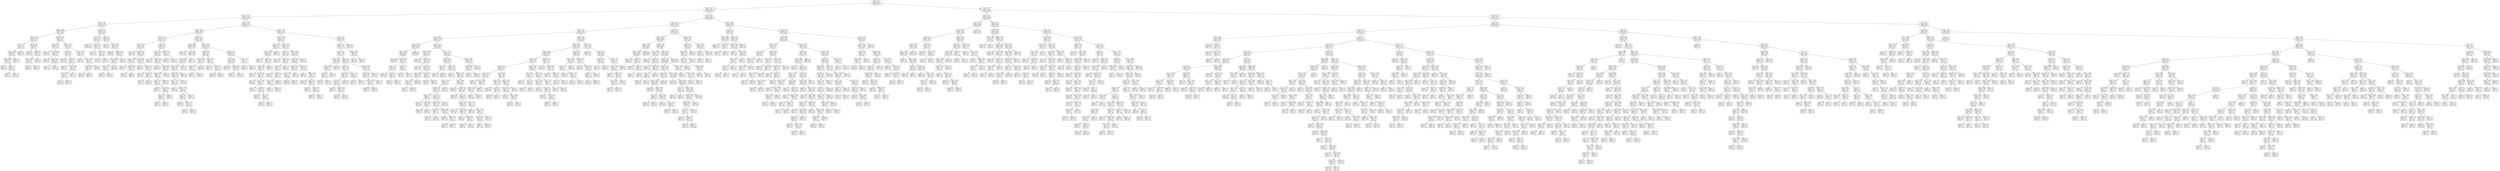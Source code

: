 digraph Tree {
node [shape=box, fontname="helvetica"] ;
edge [fontname="helvetica"] ;
0 [label="X[23] <= 0.212\nentropy = 1.0\nsamples = 40228\nvalue = [20326, 19902]\nclass = y[0]"] ;
1 [label="X[18] <= -0.625\nentropy = 0.517\nsamples = 21224\nvalue = [18764, 2460]\nclass = y[0]"] ;
0 -> 1 [labeldistance=2.5, labelangle=45, headlabel="True"] ;
2 [label="X[23] <= -1.101\nentropy = 0.726\nsamples = 2605\nvalue = [526, 2079]\nclass = y[1]"] ;
1 -> 2 ;
3 [label="X[18] <= -1.16\nentropy = 0.487\nsamples = 492\nvalue = [440, 52]\nclass = y[0]"] ;
2 -> 3 ;
4 [label="X[23] <= -1.363\nentropy = 0.969\nsamples = 116\nvalue = [70, 46]\nclass = y[0]"] ;
3 -> 4 ;
5 [label="X[26] <= -0.772\nentropy = 0.345\nsamples = 62\nvalue = [58, 4]\nclass = y[0]"] ;
4 -> 5 ;
6 [label="X[4] <= 0.5\nentropy = 0.135\nsamples = 53\nvalue = [52, 1]\nclass = y[0]"] ;
5 -> 6 ;
7 [label="X[0] <= -2.064\nentropy = 0.469\nsamples = 10\nvalue = [9, 1]\nclass = y[0]"] ;
6 -> 7 ;
8 [label="X[0] <= -2.079\nentropy = 0.918\nsamples = 3\nvalue = [2, 1]\nclass = y[0]"] ;
7 -> 8 ;
9 [label="entropy = 0.0\nsamples = 1\nvalue = [1, 0]\nclass = y[0]"] ;
8 -> 9 ;
10 [label="X[13] <= 0.5\nentropy = 1.0\nsamples = 2\nvalue = [1, 1]\nclass = y[0]"] ;
8 -> 10 ;
11 [label="entropy = 0.0\nsamples = 1\nvalue = [0, 1]\nclass = y[1]"] ;
10 -> 11 ;
12 [label="entropy = 0.0\nsamples = 1\nvalue = [1, 0]\nclass = y[0]"] ;
10 -> 12 ;
13 [label="entropy = 0.0\nsamples = 7\nvalue = [7, 0]\nclass = y[0]"] ;
7 -> 13 ;
14 [label="entropy = 0.0\nsamples = 43\nvalue = [43, 0]\nclass = y[0]"] ;
6 -> 14 ;
15 [label="X[0] <= -2.049\nentropy = 0.918\nsamples = 9\nvalue = [6, 3]\nclass = y[0]"] ;
5 -> 15 ;
16 [label="entropy = 0.0\nsamples = 4\nvalue = [4, 0]\nclass = y[0]"] ;
15 -> 16 ;
17 [label="X[3] <= 0.5\nentropy = 0.971\nsamples = 5\nvalue = [2, 3]\nclass = y[1]"] ;
15 -> 17 ;
18 [label="X[21] <= -0.766\nentropy = 0.918\nsamples = 3\nvalue = [2, 1]\nclass = y[0]"] ;
17 -> 18 ;
19 [label="entropy = 0.0\nsamples = 2\nvalue = [2, 0]\nclass = y[0]"] ;
18 -> 19 ;
20 [label="entropy = 0.0\nsamples = 1\nvalue = [0, 1]\nclass = y[1]"] ;
18 -> 20 ;
21 [label="entropy = 0.0\nsamples = 2\nvalue = [0, 2]\nclass = y[1]"] ;
17 -> 21 ;
22 [label="X[18] <= -1.427\nentropy = 0.764\nsamples = 54\nvalue = [12, 42]\nclass = y[1]"] ;
4 -> 22 ;
23 [label="X[12] <= 0.5\nentropy = 0.353\nsamples = 30\nvalue = [2, 28]\nclass = y[1]"] ;
22 -> 23 ;
24 [label="entropy = 0.0\nsamples = 17\nvalue = [0, 17]\nclass = y[1]"] ;
23 -> 24 ;
25 [label="X[0] <= -2.124\nentropy = 0.619\nsamples = 13\nvalue = [2, 11]\nclass = y[1]"] ;
23 -> 25 ;
26 [label="entropy = 0.0\nsamples = 1\nvalue = [1, 0]\nclass = y[0]"] ;
25 -> 26 ;
27 [label="X[0] <= -1.643\nentropy = 0.414\nsamples = 12\nvalue = [1, 11]\nclass = y[1]"] ;
25 -> 27 ;
28 [label="entropy = 0.0\nsamples = 11\nvalue = [0, 11]\nclass = y[1]"] ;
27 -> 28 ;
29 [label="entropy = 0.0\nsamples = 1\nvalue = [1, 0]\nclass = y[0]"] ;
27 -> 29 ;
30 [label="X[26] <= -0.772\nentropy = 0.98\nsamples = 24\nvalue = [10, 14]\nclass = y[1]"] ;
22 -> 30 ;
31 [label="X[2] <= 0.5\nentropy = 0.845\nsamples = 11\nvalue = [8, 3]\nclass = y[0]"] ;
30 -> 31 ;
32 [label="entropy = 0.0\nsamples = 6\nvalue = [6, 0]\nclass = y[0]"] ;
31 -> 32 ;
33 [label="X[4] <= 0.5\nentropy = 0.971\nsamples = 5\nvalue = [2, 3]\nclass = y[1]"] ;
31 -> 33 ;
34 [label="entropy = 0.0\nsamples = 2\nvalue = [0, 2]\nclass = y[1]"] ;
33 -> 34 ;
35 [label="X[21] <= -0.766\nentropy = 0.918\nsamples = 3\nvalue = [2, 1]\nclass = y[0]"] ;
33 -> 35 ;
36 [label="X[0] <= -2.013\nentropy = 1.0\nsamples = 2\nvalue = [1, 1]\nclass = y[0]"] ;
35 -> 36 ;
37 [label="entropy = 0.0\nsamples = 1\nvalue = [1, 0]\nclass = y[0]"] ;
36 -> 37 ;
38 [label="entropy = 0.0\nsamples = 1\nvalue = [0, 1]\nclass = y[1]"] ;
36 -> 38 ;
39 [label="entropy = 0.0\nsamples = 1\nvalue = [1, 0]\nclass = y[0]"] ;
35 -> 39 ;
40 [label="X[0] <= -1.469\nentropy = 0.619\nsamples = 13\nvalue = [2, 11]\nclass = y[1]"] ;
30 -> 40 ;
41 [label="entropy = 0.0\nsamples = 8\nvalue = [0, 8]\nclass = y[1]"] ;
40 -> 41 ;
42 [label="X[0] <= -1.251\nentropy = 0.971\nsamples = 5\nvalue = [2, 3]\nclass = y[1]"] ;
40 -> 42 ;
43 [label="X[26] <= 0.049\nentropy = 0.918\nsamples = 3\nvalue = [2, 1]\nclass = y[0]"] ;
42 -> 43 ;
44 [label="entropy = 0.0\nsamples = 2\nvalue = [2, 0]\nclass = y[0]"] ;
43 -> 44 ;
45 [label="entropy = 0.0\nsamples = 1\nvalue = [0, 1]\nclass = y[1]"] ;
43 -> 45 ;
46 [label="entropy = 0.0\nsamples = 2\nvalue = [0, 2]\nclass = y[1]"] ;
42 -> 46 ;
47 [label="X[26] <= -0.772\nentropy = 0.118\nsamples = 376\nvalue = [370, 6]\nclass = y[0]"] ;
3 -> 47 ;
48 [label="X[17] <= 0.5\nentropy = 0.03\nsamples = 324\nvalue = [323, 1]\nclass = y[0]"] ;
47 -> 48 ;
49 [label="entropy = 0.0\nsamples = 311\nvalue = [311, 0]\nclass = y[0]"] ;
48 -> 49 ;
50 [label="X[0] <= -1.29\nentropy = 0.391\nsamples = 13\nvalue = [12, 1]\nclass = y[0]"] ;
48 -> 50 ;
51 [label="entropy = 0.0\nsamples = 10\nvalue = [10, 0]\nclass = y[0]"] ;
50 -> 51 ;
52 [label="X[2] <= 0.5\nentropy = 0.918\nsamples = 3\nvalue = [2, 1]\nclass = y[0]"] ;
50 -> 52 ;
53 [label="entropy = 0.0\nsamples = 2\nvalue = [2, 0]\nclass = y[0]"] ;
52 -> 53 ;
54 [label="entropy = 0.0\nsamples = 1\nvalue = [0, 1]\nclass = y[1]"] ;
52 -> 54 ;
55 [label="X[2] <= 0.5\nentropy = 0.457\nsamples = 52\nvalue = [47, 5]\nclass = y[0]"] ;
47 -> 55 ;
56 [label="entropy = 0.0\nsamples = 32\nvalue = [32, 0]\nclass = y[0]"] ;
55 -> 56 ;
57 [label="X[0] <= -1.636\nentropy = 0.811\nsamples = 20\nvalue = [15, 5]\nclass = y[0]"] ;
55 -> 57 ;
58 [label="entropy = 0.0\nsamples = 8\nvalue = [8, 0]\nclass = y[0]"] ;
57 -> 58 ;
59 [label="X[23] <= -1.363\nentropy = 0.98\nsamples = 12\nvalue = [7, 5]\nclass = y[0]"] ;
57 -> 59 ;
60 [label="X[21] <= -0.766\nentropy = 0.544\nsamples = 8\nvalue = [7, 1]\nclass = y[0]"] ;
59 -> 60 ;
61 [label="X[0] <= -1.403\nentropy = 1.0\nsamples = 2\nvalue = [1, 1]\nclass = y[0]"] ;
60 -> 61 ;
62 [label="entropy = 0.0\nsamples = 1\nvalue = [1, 0]\nclass = y[0]"] ;
61 -> 62 ;
63 [label="entropy = 0.0\nsamples = 1\nvalue = [0, 1]\nclass = y[1]"] ;
61 -> 63 ;
64 [label="entropy = 0.0\nsamples = 6\nvalue = [6, 0]\nclass = y[0]"] ;
60 -> 64 ;
65 [label="entropy = 0.0\nsamples = 4\nvalue = [0, 4]\nclass = y[1]"] ;
59 -> 65 ;
66 [label="X[18] <= -0.892\nentropy = 0.245\nsamples = 2113\nvalue = [86, 2027]\nclass = y[1]"] ;
2 -> 66 ;
67 [label="X[23] <= -0.838\nentropy = 0.101\nsamples = 1819\nvalue = [24, 1795]\nclass = y[1]"] ;
66 -> 67 ;
68 [label="X[18] <= -1.16\nentropy = 0.412\nsamples = 157\nvalue = [13, 144]\nclass = y[1]"] ;
67 -> 68 ;
69 [label="X[18] <= -1.427\nentropy = 0.191\nsamples = 136\nvalue = [4, 132]\nclass = y[1]"] ;
68 -> 69 ;
70 [label="entropy = 0.0\nsamples = 86\nvalue = [0, 86]\nclass = y[1]"] ;
69 -> 70 ;
71 [label="X[21] <= -0.766\nentropy = 0.402\nsamples = 50\nvalue = [4, 46]\nclass = y[1]"] ;
69 -> 71 ;
72 [label="X[22] <= 0.554\nentropy = 0.169\nsamples = 40\nvalue = [1, 39]\nclass = y[1]"] ;
71 -> 72 ;
73 [label="entropy = 0.0\nsamples = 37\nvalue = [0, 37]\nclass = y[1]"] ;
72 -> 73 ;
74 [label="X[0] <= -1.395\nentropy = 0.918\nsamples = 3\nvalue = [1, 2]\nclass = y[1]"] ;
72 -> 74 ;
75 [label="entropy = 0.0\nsamples = 1\nvalue = [1, 0]\nclass = y[0]"] ;
74 -> 75 ;
76 [label="entropy = 0.0\nsamples = 2\nvalue = [0, 2]\nclass = y[1]"] ;
74 -> 76 ;
77 [label="X[0] <= -1.892\nentropy = 0.881\nsamples = 10\nvalue = [3, 7]\nclass = y[1]"] ;
71 -> 77 ;
78 [label="entropy = 0.0\nsamples = 1\nvalue = [1, 0]\nclass = y[0]"] ;
77 -> 78 ;
79 [label="X[2] <= 0.5\nentropy = 0.764\nsamples = 9\nvalue = [2, 7]\nclass = y[1]"] ;
77 -> 79 ;
80 [label="entropy = 0.0\nsamples = 5\nvalue = [0, 5]\nclass = y[1]"] ;
79 -> 80 ;
81 [label="X[0] <= -1.316\nentropy = 1.0\nsamples = 4\nvalue = [2, 2]\nclass = y[0]"] ;
79 -> 81 ;
82 [label="entropy = 0.0\nsamples = 2\nvalue = [0, 2]\nclass = y[1]"] ;
81 -> 82 ;
83 [label="entropy = 0.0\nsamples = 2\nvalue = [2, 0]\nclass = y[0]"] ;
81 -> 83 ;
84 [label="X[2] <= 0.5\nentropy = 0.985\nsamples = 21\nvalue = [9, 12]\nclass = y[1]"] ;
68 -> 84 ;
85 [label="X[4] <= 0.5\nentropy = 0.985\nsamples = 14\nvalue = [8, 6]\nclass = y[0]"] ;
84 -> 85 ;
86 [label="entropy = 0.0\nsamples = 3\nvalue = [3, 0]\nclass = y[0]"] ;
85 -> 86 ;
87 [label="X[0] <= -1.47\nentropy = 0.994\nsamples = 11\nvalue = [5, 6]\nclass = y[1]"] ;
85 -> 87 ;
88 [label="entropy = 0.0\nsamples = 2\nvalue = [2, 0]\nclass = y[0]"] ;
87 -> 88 ;
89 [label="X[0] <= -0.381\nentropy = 0.918\nsamples = 9\nvalue = [3, 6]\nclass = y[1]"] ;
87 -> 89 ;
90 [label="X[26] <= -0.772\nentropy = 0.811\nsamples = 8\nvalue = [2, 6]\nclass = y[1]"] ;
89 -> 90 ;
91 [label="X[0] <= -1.412\nentropy = 1.0\nsamples = 4\nvalue = [2, 2]\nclass = y[0]"] ;
90 -> 91 ;
92 [label="entropy = 0.0\nsamples = 1\nvalue = [0, 1]\nclass = y[1]"] ;
91 -> 92 ;
93 [label="X[13] <= 0.5\nentropy = 0.918\nsamples = 3\nvalue = [2, 1]\nclass = y[0]"] ;
91 -> 93 ;
94 [label="X[0] <= -1.35\nentropy = 1.0\nsamples = 2\nvalue = [1, 1]\nclass = y[0]"] ;
93 -> 94 ;
95 [label="entropy = 0.0\nsamples = 1\nvalue = [1, 0]\nclass = y[0]"] ;
94 -> 95 ;
96 [label="entropy = 0.0\nsamples = 1\nvalue = [0, 1]\nclass = y[1]"] ;
94 -> 96 ;
97 [label="entropy = 0.0\nsamples = 1\nvalue = [1, 0]\nclass = y[0]"] ;
93 -> 97 ;
98 [label="entropy = 0.0\nsamples = 4\nvalue = [0, 4]\nclass = y[1]"] ;
90 -> 98 ;
99 [label="entropy = 0.0\nsamples = 1\nvalue = [1, 0]\nclass = y[0]"] ;
89 -> 99 ;
100 [label="X[0] <= -0.505\nentropy = 0.592\nsamples = 7\nvalue = [1, 6]\nclass = y[1]"] ;
84 -> 100 ;
101 [label="entropy = 0.0\nsamples = 6\nvalue = [0, 6]\nclass = y[1]"] ;
100 -> 101 ;
102 [label="entropy = 0.0\nsamples = 1\nvalue = [1, 0]\nclass = y[0]"] ;
100 -> 102 ;
103 [label="X[18] <= -1.16\nentropy = 0.057\nsamples = 1662\nvalue = [11, 1651]\nclass = y[1]"] ;
67 -> 103 ;
104 [label="X[0] <= -1.119\nentropy = 0.023\nsamples = 1340\nvalue = [3, 1337]\nclass = y[1]"] ;
103 -> 104 ;
105 [label="entropy = 0.0\nsamples = 915\nvalue = [0, 915]\nclass = y[1]"] ;
104 -> 105 ;
106 [label="X[0] <= -1.007\nentropy = 0.061\nsamples = 425\nvalue = [3, 422]\nclass = y[1]"] ;
104 -> 106 ;
107 [label="X[12] <= 0.5\nentropy = 0.194\nsamples = 100\nvalue = [3, 97]\nclass = y[1]"] ;
106 -> 107 ;
108 [label="X[23] <= -0.313\nentropy = 0.143\nsamples = 99\nvalue = [2, 97]\nclass = y[1]"] ;
107 -> 108 ;
109 [label="X[0] <= -1.062\nentropy = 0.371\nsamples = 28\nvalue = [2, 26]\nclass = y[1]"] ;
108 -> 109 ;
110 [label="X[18] <= -1.427\nentropy = 0.544\nsamples = 16\nvalue = [2, 14]\nclass = y[1]"] ;
109 -> 110 ;
111 [label="entropy = 0.0\nsamples = 8\nvalue = [0, 8]\nclass = y[1]"] ;
110 -> 111 ;
112 [label="X[0] <= -1.068\nentropy = 0.811\nsamples = 8\nvalue = [2, 6]\nclass = y[1]"] ;
110 -> 112 ;
113 [label="X[1] <= 0.5\nentropy = 0.592\nsamples = 7\nvalue = [1, 6]\nclass = y[1]"] ;
112 -> 113 ;
114 [label="entropy = 0.0\nsamples = 5\nvalue = [0, 5]\nclass = y[1]"] ;
113 -> 114 ;
115 [label="X[22] <= 0.554\nentropy = 1.0\nsamples = 2\nvalue = [1, 1]\nclass = y[0]"] ;
113 -> 115 ;
116 [label="entropy = 0.0\nsamples = 1\nvalue = [1, 0]\nclass = y[0]"] ;
115 -> 116 ;
117 [label="entropy = 0.0\nsamples = 1\nvalue = [0, 1]\nclass = y[1]"] ;
115 -> 117 ;
118 [label="entropy = 0.0\nsamples = 1\nvalue = [1, 0]\nclass = y[0]"] ;
112 -> 118 ;
119 [label="entropy = 0.0\nsamples = 12\nvalue = [0, 12]\nclass = y[1]"] ;
109 -> 119 ;
120 [label="entropy = 0.0\nsamples = 71\nvalue = [0, 71]\nclass = y[1]"] ;
108 -> 120 ;
121 [label="entropy = 0.0\nsamples = 1\nvalue = [1, 0]\nclass = y[0]"] ;
107 -> 121 ;
122 [label="entropy = 0.0\nsamples = 325\nvalue = [0, 325]\nclass = y[1]"] ;
106 -> 122 ;
123 [label="X[23] <= -0.576\nentropy = 0.168\nsamples = 322\nvalue = [8, 314]\nclass = y[1]"] ;
103 -> 123 ;
124 [label="X[21] <= 0.066\nentropy = 0.503\nsamples = 45\nvalue = [5, 40]\nclass = y[1]"] ;
123 -> 124 ;
125 [label="X[26] <= -0.772\nentropy = 0.292\nsamples = 39\nvalue = [2, 37]\nclass = y[1]"] ;
124 -> 125 ;
126 [label="X[15] <= 0.5\nentropy = 0.971\nsamples = 5\nvalue = [2, 3]\nclass = y[1]"] ;
125 -> 126 ;
127 [label="entropy = 0.0\nsamples = 3\nvalue = [0, 3]\nclass = y[1]"] ;
126 -> 127 ;
128 [label="entropy = 0.0\nsamples = 2\nvalue = [2, 0]\nclass = y[0]"] ;
126 -> 128 ;
129 [label="entropy = 0.0\nsamples = 34\nvalue = [0, 34]\nclass = y[1]"] ;
125 -> 129 ;
130 [label="X[0] <= -1.097\nentropy = 1.0\nsamples = 6\nvalue = [3, 3]\nclass = y[0]"] ;
124 -> 130 ;
131 [label="entropy = 0.0\nsamples = 2\nvalue = [0, 2]\nclass = y[1]"] ;
130 -> 131 ;
132 [label="X[15] <= 0.5\nentropy = 0.811\nsamples = 4\nvalue = [3, 1]\nclass = y[0]"] ;
130 -> 132 ;
133 [label="entropy = 0.0\nsamples = 3\nvalue = [3, 0]\nclass = y[0]"] ;
132 -> 133 ;
134 [label="entropy = 0.0\nsamples = 1\nvalue = [0, 1]\nclass = y[1]"] ;
132 -> 134 ;
135 [label="X[10] <= 0.5\nentropy = 0.086\nsamples = 277\nvalue = [3, 274]\nclass = y[1]"] ;
123 -> 135 ;
136 [label="X[0] <= 0.18\nentropy = 0.035\nsamples = 271\nvalue = [1, 270]\nclass = y[1]"] ;
135 -> 136 ;
137 [label="entropy = 0.0\nsamples = 252\nvalue = [0, 252]\nclass = y[1]"] ;
136 -> 137 ;
138 [label="X[0] <= 0.185\nentropy = 0.297\nsamples = 19\nvalue = [1, 18]\nclass = y[1]"] ;
136 -> 138 ;
139 [label="entropy = 0.0\nsamples = 1\nvalue = [1, 0]\nclass = y[0]"] ;
138 -> 139 ;
140 [label="entropy = 0.0\nsamples = 18\nvalue = [0, 18]\nclass = y[1]"] ;
138 -> 140 ;
141 [label="X[8] <= 0.5\nentropy = 0.918\nsamples = 6\nvalue = [2, 4]\nclass = y[1]"] ;
135 -> 141 ;
142 [label="entropy = 0.0\nsamples = 2\nvalue = [2, 0]\nclass = y[0]"] ;
141 -> 142 ;
143 [label="entropy = 0.0\nsamples = 4\nvalue = [0, 4]\nclass = y[1]"] ;
141 -> 143 ;
144 [label="X[23] <= -0.576\nentropy = 0.743\nsamples = 294\nvalue = [62, 232]\nclass = y[1]"] ;
66 -> 144 ;
145 [label="X[21] <= -0.766\nentropy = 0.939\nsamples = 76\nvalue = [49, 27]\nclass = y[0]"] ;
144 -> 145 ;
146 [label="X[0] <= -0.521\nentropy = 0.887\nsamples = 23\nvalue = [7, 16]\nclass = y[1]"] ;
145 -> 146 ;
147 [label="X[0] <= -1.625\nentropy = 0.722\nsamples = 20\nvalue = [4, 16]\nclass = y[1]"] ;
146 -> 147 ;
148 [label="entropy = 0.0\nsamples = 2\nvalue = [2, 0]\nclass = y[0]"] ;
147 -> 148 ;
149 [label="X[1] <= 0.5\nentropy = 0.503\nsamples = 18\nvalue = [2, 16]\nclass = y[1]"] ;
147 -> 149 ;
150 [label="X[14] <= 0.5\nentropy = 0.764\nsamples = 9\nvalue = [2, 7]\nclass = y[1]"] ;
149 -> 150 ;
151 [label="entropy = 0.0\nsamples = 2\nvalue = [0, 2]\nclass = y[1]"] ;
150 -> 151 ;
152 [label="X[0] <= -1.375\nentropy = 0.863\nsamples = 7\nvalue = [2, 5]\nclass = y[1]"] ;
150 -> 152 ;
153 [label="entropy = 0.0\nsamples = 2\nvalue = [0, 2]\nclass = y[1]"] ;
152 -> 153 ;
154 [label="X[0] <= -1.264\nentropy = 0.971\nsamples = 5\nvalue = [2, 3]\nclass = y[1]"] ;
152 -> 154 ;
155 [label="entropy = 0.0\nsamples = 1\nvalue = [1, 0]\nclass = y[0]"] ;
154 -> 155 ;
156 [label="X[5] <= 0.5\nentropy = 0.811\nsamples = 4\nvalue = [1, 3]\nclass = y[1]"] ;
154 -> 156 ;
157 [label="entropy = 0.0\nsamples = 2\nvalue = [0, 2]\nclass = y[1]"] ;
156 -> 157 ;
158 [label="X[22] <= 0.554\nentropy = 1.0\nsamples = 2\nvalue = [1, 1]\nclass = y[0]"] ;
156 -> 158 ;
159 [label="entropy = 0.0\nsamples = 1\nvalue = [0, 1]\nclass = y[1]"] ;
158 -> 159 ;
160 [label="entropy = 0.0\nsamples = 1\nvalue = [1, 0]\nclass = y[0]"] ;
158 -> 160 ;
161 [label="entropy = 0.0\nsamples = 9\nvalue = [0, 9]\nclass = y[1]"] ;
149 -> 161 ;
162 [label="entropy = 0.0\nsamples = 3\nvalue = [3, 0]\nclass = y[0]"] ;
146 -> 162 ;
163 [label="X[23] <= -0.838\nentropy = 0.737\nsamples = 53\nvalue = [42, 11]\nclass = y[0]"] ;
145 -> 163 ;
164 [label="X[0] <= -0.91\nentropy = 0.371\nsamples = 28\nvalue = [26, 2]\nclass = y[0]"] ;
163 -> 164 ;
165 [label="entropy = 0.0\nsamples = 20\nvalue = [20, 0]\nclass = y[0]"] ;
164 -> 165 ;
166 [label="X[0] <= -0.715\nentropy = 0.811\nsamples = 8\nvalue = [6, 2]\nclass = y[0]"] ;
164 -> 166 ;
167 [label="X[4] <= 0.5\nentropy = 1.0\nsamples = 4\nvalue = [2, 2]\nclass = y[0]"] ;
166 -> 167 ;
168 [label="entropy = 0.0\nsamples = 1\nvalue = [1, 0]\nclass = y[0]"] ;
167 -> 168 ;
169 [label="X[13] <= 0.5\nentropy = 0.918\nsamples = 3\nvalue = [1, 2]\nclass = y[1]"] ;
167 -> 169 ;
170 [label="X[0] <= -0.852\nentropy = 1.0\nsamples = 2\nvalue = [1, 1]\nclass = y[0]"] ;
169 -> 170 ;
171 [label="entropy = 0.0\nsamples = 1\nvalue = [0, 1]\nclass = y[1]"] ;
170 -> 171 ;
172 [label="entropy = 0.0\nsamples = 1\nvalue = [1, 0]\nclass = y[0]"] ;
170 -> 172 ;
173 [label="entropy = 0.0\nsamples = 1\nvalue = [0, 1]\nclass = y[1]"] ;
169 -> 173 ;
174 [label="entropy = 0.0\nsamples = 4\nvalue = [4, 0]\nclass = y[0]"] ;
166 -> 174 ;
175 [label="X[20] <= 0.201\nentropy = 0.943\nsamples = 25\nvalue = [16, 9]\nclass = y[0]"] ;
163 -> 175 ;
176 [label="X[5] <= 0.5\nentropy = 0.985\nsamples = 21\nvalue = [12, 9]\nclass = y[0]"] ;
175 -> 176 ;
177 [label="X[0] <= -1.157\nentropy = 0.971\nsamples = 10\nvalue = [4, 6]\nclass = y[1]"] ;
176 -> 177 ;
178 [label="X[17] <= 0.5\nentropy = 0.722\nsamples = 5\nvalue = [4, 1]\nclass = y[0]"] ;
177 -> 178 ;
179 [label="entropy = 0.0\nsamples = 4\nvalue = [4, 0]\nclass = y[0]"] ;
178 -> 179 ;
180 [label="entropy = 0.0\nsamples = 1\nvalue = [0, 1]\nclass = y[1]"] ;
178 -> 180 ;
181 [label="entropy = 0.0\nsamples = 5\nvalue = [0, 5]\nclass = y[1]"] ;
177 -> 181 ;
182 [label="X[13] <= 0.5\nentropy = 0.845\nsamples = 11\nvalue = [8, 3]\nclass = y[0]"] ;
176 -> 182 ;
183 [label="entropy = 0.0\nsamples = 4\nvalue = [4, 0]\nclass = y[0]"] ;
182 -> 183 ;
184 [label="X[26] <= -0.772\nentropy = 0.985\nsamples = 7\nvalue = [4, 3]\nclass = y[0]"] ;
182 -> 184 ;
185 [label="entropy = 0.0\nsamples = 3\nvalue = [3, 0]\nclass = y[0]"] ;
184 -> 185 ;
186 [label="X[17] <= 0.5\nentropy = 0.811\nsamples = 4\nvalue = [1, 3]\nclass = y[1]"] ;
184 -> 186 ;
187 [label="entropy = 0.0\nsamples = 2\nvalue = [0, 2]\nclass = y[1]"] ;
186 -> 187 ;
188 [label="X[0] <= -0.737\nentropy = 1.0\nsamples = 2\nvalue = [1, 1]\nclass = y[0]"] ;
186 -> 188 ;
189 [label="entropy = 0.0\nsamples = 1\nvalue = [1, 0]\nclass = y[0]"] ;
188 -> 189 ;
190 [label="entropy = 0.0\nsamples = 1\nvalue = [0, 1]\nclass = y[1]"] ;
188 -> 190 ;
191 [label="entropy = 0.0\nsamples = 4\nvalue = [4, 0]\nclass = y[0]"] ;
175 -> 191 ;
192 [label="X[8] <= 0.5\nentropy = 0.326\nsamples = 218\nvalue = [13, 205]\nclass = y[1]"] ;
144 -> 192 ;
193 [label="X[10] <= 0.5\nentropy = 0.476\nsamples = 127\nvalue = [13, 114]\nclass = y[1]"] ;
192 -> 193 ;
194 [label="X[0] <= -0.455\nentropy = 0.382\nsamples = 121\nvalue = [9, 112]\nclass = y[1]"] ;
193 -> 194 ;
195 [label="X[26] <= -0.772\nentropy = 0.109\nsamples = 69\nvalue = [1, 68]\nclass = y[1]"] ;
194 -> 195 ;
196 [label="X[0] <= -0.749\nentropy = 0.722\nsamples = 5\nvalue = [1, 4]\nclass = y[1]"] ;
195 -> 196 ;
197 [label="X[5] <= 0.5\nentropy = 1.0\nsamples = 2\nvalue = [1, 1]\nclass = y[0]"] ;
196 -> 197 ;
198 [label="entropy = 0.0\nsamples = 1\nvalue = [0, 1]\nclass = y[1]"] ;
197 -> 198 ;
199 [label="entropy = 0.0\nsamples = 1\nvalue = [1, 0]\nclass = y[0]"] ;
197 -> 199 ;
200 [label="entropy = 0.0\nsamples = 3\nvalue = [0, 3]\nclass = y[1]"] ;
196 -> 200 ;
201 [label="entropy = 0.0\nsamples = 64\nvalue = [0, 64]\nclass = y[1]"] ;
195 -> 201 ;
202 [label="X[15] <= 0.5\nentropy = 0.619\nsamples = 52\nvalue = [8, 44]\nclass = y[1]"] ;
194 -> 202 ;
203 [label="X[13] <= 0.5\nentropy = 0.902\nsamples = 22\nvalue = [7, 15]\nclass = y[1]"] ;
202 -> 203 ;
204 [label="X[26] <= 0.871\nentropy = 0.971\nsamples = 10\nvalue = [6, 4]\nclass = y[0]"] ;
203 -> 204 ;
205 [label="X[11] <= 0.5\nentropy = 0.811\nsamples = 8\nvalue = [6, 2]\nclass = y[0]"] ;
204 -> 205 ;
206 [label="entropy = 0.0\nsamples = 5\nvalue = [5, 0]\nclass = y[0]"] ;
205 -> 206 ;
207 [label="X[0] <= 0.914\nentropy = 0.918\nsamples = 3\nvalue = [1, 2]\nclass = y[1]"] ;
205 -> 207 ;
208 [label="entropy = 0.0\nsamples = 2\nvalue = [0, 2]\nclass = y[1]"] ;
207 -> 208 ;
209 [label="entropy = 0.0\nsamples = 1\nvalue = [1, 0]\nclass = y[0]"] ;
207 -> 209 ;
210 [label="entropy = 0.0\nsamples = 2\nvalue = [0, 2]\nclass = y[1]"] ;
204 -> 210 ;
211 [label="X[0] <= -0.4\nentropy = 0.414\nsamples = 12\nvalue = [1, 11]\nclass = y[1]"] ;
203 -> 211 ;
212 [label="entropy = 0.0\nsamples = 1\nvalue = [1, 0]\nclass = y[0]"] ;
211 -> 212 ;
213 [label="entropy = 0.0\nsamples = 11\nvalue = [0, 11]\nclass = y[1]"] ;
211 -> 213 ;
214 [label="X[23] <= -0.313\nentropy = 0.211\nsamples = 30\nvalue = [1, 29]\nclass = y[1]"] ;
202 -> 214 ;
215 [label="X[0] <= -0.136\nentropy = 0.439\nsamples = 11\nvalue = [1, 10]\nclass = y[1]"] ;
214 -> 215 ;
216 [label="X[0] <= -0.168\nentropy = 0.811\nsamples = 4\nvalue = [1, 3]\nclass = y[1]"] ;
215 -> 216 ;
217 [label="entropy = 0.0\nsamples = 3\nvalue = [0, 3]\nclass = y[1]"] ;
216 -> 217 ;
218 [label="entropy = 0.0\nsamples = 1\nvalue = [1, 0]\nclass = y[0]"] ;
216 -> 218 ;
219 [label="entropy = 0.0\nsamples = 7\nvalue = [0, 7]\nclass = y[1]"] ;
215 -> 219 ;
220 [label="entropy = 0.0\nsamples = 19\nvalue = [0, 19]\nclass = y[1]"] ;
214 -> 220 ;
221 [label="X[0] <= -0.049\nentropy = 0.918\nsamples = 6\nvalue = [4, 2]\nclass = y[0]"] ;
193 -> 221 ;
222 [label="entropy = 0.0\nsamples = 4\nvalue = [4, 0]\nclass = y[0]"] ;
221 -> 222 ;
223 [label="entropy = 0.0\nsamples = 2\nvalue = [0, 2]\nclass = y[1]"] ;
221 -> 223 ;
224 [label="entropy = 0.0\nsamples = 91\nvalue = [0, 91]\nclass = y[1]"] ;
192 -> 224 ;
225 [label="X[24] <= -0.404\nentropy = 0.144\nsamples = 18619\nvalue = [18238, 381]\nclass = y[0]"] ;
1 -> 225 ;
226 [label="X[18] <= 0.177\nentropy = 0.062\nsamples = 17546\nvalue = [17418, 128]\nclass = y[0]"] ;
225 -> 226 ;
227 [label="X[23] <= -0.576\nentropy = 0.304\nsamples = 2101\nvalue = [1987, 114]\nclass = y[0]"] ;
226 -> 227 ;
228 [label="X[0] <= -0.719\nentropy = 0.088\nsamples = 1791\nvalue = [1771, 20]\nclass = y[0]"] ;
227 -> 228 ;
229 [label="X[0] <= -1.405\nentropy = 0.016\nsamples = 1328\nvalue = [1326, 2]\nclass = y[0]"] ;
228 -> 229 ;
230 [label="X[0] <= -1.423\nentropy = 0.038\nsamples = 492\nvalue = [490, 2]\nclass = y[0]"] ;
229 -> 230 ;
231 [label="entropy = 0.0\nsamples = 450\nvalue = [450, 0]\nclass = y[0]"] ;
230 -> 231 ;
232 [label="X[23] <= -0.838\nentropy = 0.276\nsamples = 42\nvalue = [40, 2]\nclass = y[0]"] ;
230 -> 232 ;
233 [label="X[2] <= 0.5\nentropy = 0.169\nsamples = 40\nvalue = [39, 1]\nclass = y[0]"] ;
232 -> 233 ;
234 [label="entropy = 0.0\nsamples = 35\nvalue = [35, 0]\nclass = y[0]"] ;
233 -> 234 ;
235 [label="X[6] <= 0.5\nentropy = 0.722\nsamples = 5\nvalue = [4, 1]\nclass = y[0]"] ;
233 -> 235 ;
236 [label="entropy = 0.0\nsamples = 1\nvalue = [0, 1]\nclass = y[1]"] ;
235 -> 236 ;
237 [label="entropy = 0.0\nsamples = 4\nvalue = [4, 0]\nclass = y[0]"] ;
235 -> 237 ;
238 [label="X[21] <= -0.35\nentropy = 1.0\nsamples = 2\nvalue = [1, 1]\nclass = y[0]"] ;
232 -> 238 ;
239 [label="entropy = 0.0\nsamples = 1\nvalue = [0, 1]\nclass = y[1]"] ;
238 -> 239 ;
240 [label="entropy = 0.0\nsamples = 1\nvalue = [1, 0]\nclass = y[0]"] ;
238 -> 240 ;
241 [label="entropy = 0.0\nsamples = 836\nvalue = [836, 0]\nclass = y[0]"] ;
229 -> 241 ;
242 [label="X[26] <= -0.772\nentropy = 0.237\nsamples = 463\nvalue = [445, 18]\nclass = y[0]"] ;
228 -> 242 ;
243 [label="X[23] <= -0.838\nentropy = 0.074\nsamples = 221\nvalue = [219, 2]\nclass = y[0]"] ;
242 -> 243 ;
244 [label="entropy = 0.0\nsamples = 149\nvalue = [149, 0]\nclass = y[0]"] ;
243 -> 244 ;
245 [label="X[9] <= 0.5\nentropy = 0.183\nsamples = 72\nvalue = [70, 2]\nclass = y[0]"] ;
243 -> 245 ;
246 [label="entropy = 0.0\nsamples = 37\nvalue = [37, 0]\nclass = y[0]"] ;
245 -> 246 ;
247 [label="X[0] <= 0.189\nentropy = 0.316\nsamples = 35\nvalue = [33, 2]\nclass = y[0]"] ;
245 -> 247 ;
248 [label="X[21] <= 0.066\nentropy = 0.196\nsamples = 33\nvalue = [32, 1]\nclass = y[0]"] ;
247 -> 248 ;
249 [label="X[0] <= -0.558\nentropy = 0.722\nsamples = 5\nvalue = [4, 1]\nclass = y[0]"] ;
248 -> 249 ;
250 [label="entropy = 0.0\nsamples = 1\nvalue = [0, 1]\nclass = y[1]"] ;
249 -> 250 ;
251 [label="entropy = 0.0\nsamples = 4\nvalue = [4, 0]\nclass = y[0]"] ;
249 -> 251 ;
252 [label="entropy = 0.0\nsamples = 28\nvalue = [28, 0]\nclass = y[0]"] ;
248 -> 252 ;
253 [label="X[22] <= 0.554\nentropy = 1.0\nsamples = 2\nvalue = [1, 1]\nclass = y[0]"] ;
247 -> 253 ;
254 [label="entropy = 0.0\nsamples = 1\nvalue = [0, 1]\nclass = y[1]"] ;
253 -> 254 ;
255 [label="entropy = 0.0\nsamples = 1\nvalue = [1, 0]\nclass = y[0]"] ;
253 -> 255 ;
256 [label="X[25] <= 0.125\nentropy = 0.351\nsamples = 242\nvalue = [226, 16]\nclass = y[0]"] ;
242 -> 256 ;
257 [label="X[0] <= -0.716\nentropy = 0.281\nsamples = 226\nvalue = [215, 11]\nclass = y[0]"] ;
256 -> 257 ;
258 [label="X[2] <= 0.5\nentropy = 0.918\nsamples = 3\nvalue = [1, 2]\nclass = y[1]"] ;
257 -> 258 ;
259 [label="entropy = 0.0\nsamples = 1\nvalue = [1, 0]\nclass = y[0]"] ;
258 -> 259 ;
260 [label="entropy = 0.0\nsamples = 2\nvalue = [0, 2]\nclass = y[1]"] ;
258 -> 260 ;
261 [label="X[15] <= 0.5\nentropy = 0.244\nsamples = 223\nvalue = [214, 9]\nclass = y[0]"] ;
257 -> 261 ;
262 [label="entropy = 0.0\nsamples = 79\nvalue = [79, 0]\nclass = y[0]"] ;
261 -> 262 ;
263 [label="X[18] <= -0.357\nentropy = 0.337\nsamples = 144\nvalue = [135, 9]\nclass = y[0]"] ;
261 -> 263 ;
264 [label="X[10] <= 0.5\nentropy = 0.722\nsamples = 25\nvalue = [20, 5]\nclass = y[0]"] ;
263 -> 264 ;
265 [label="X[14] <= 0.5\nentropy = 0.811\nsamples = 20\nvalue = [15, 5]\nclass = y[0]"] ;
264 -> 265 ;
266 [label="X[23] <= -1.101\nentropy = 1.0\nsamples = 6\nvalue = [3, 3]\nclass = y[0]"] ;
265 -> 266 ;
267 [label="entropy = 0.0\nsamples = 2\nvalue = [2, 0]\nclass = y[0]"] ;
266 -> 267 ;
268 [label="X[0] <= 0.6\nentropy = 0.811\nsamples = 4\nvalue = [1, 3]\nclass = y[1]"] ;
266 -> 268 ;
269 [label="entropy = 0.0\nsamples = 3\nvalue = [0, 3]\nclass = y[1]"] ;
268 -> 269 ;
270 [label="entropy = 0.0\nsamples = 1\nvalue = [1, 0]\nclass = y[0]"] ;
268 -> 270 ;
271 [label="X[5] <= 0.5\nentropy = 0.592\nsamples = 14\nvalue = [12, 2]\nclass = y[0]"] ;
265 -> 271 ;
272 [label="X[0] <= -0.597\nentropy = 0.764\nsamples = 9\nvalue = [7, 2]\nclass = y[0]"] ;
271 -> 272 ;
273 [label="X[26] <= 0.049\nentropy = 1.0\nsamples = 2\nvalue = [1, 1]\nclass = y[0]"] ;
272 -> 273 ;
274 [label="entropy = 0.0\nsamples = 1\nvalue = [0, 1]\nclass = y[1]"] ;
273 -> 274 ;
275 [label="entropy = 0.0\nsamples = 1\nvalue = [1, 0]\nclass = y[0]"] ;
273 -> 275 ;
276 [label="X[26] <= 0.049\nentropy = 0.592\nsamples = 7\nvalue = [6, 1]\nclass = y[0]"] ;
272 -> 276 ;
277 [label="entropy = 0.0\nsamples = 5\nvalue = [5, 0]\nclass = y[0]"] ;
276 -> 277 ;
278 [label="X[0] <= 0.543\nentropy = 1.0\nsamples = 2\nvalue = [1, 1]\nclass = y[0]"] ;
276 -> 278 ;
279 [label="entropy = 0.0\nsamples = 1\nvalue = [1, 0]\nclass = y[0]"] ;
278 -> 279 ;
280 [label="entropy = 0.0\nsamples = 1\nvalue = [0, 1]\nclass = y[1]"] ;
278 -> 280 ;
281 [label="entropy = 0.0\nsamples = 5\nvalue = [5, 0]\nclass = y[0]"] ;
271 -> 281 ;
282 [label="entropy = 0.0\nsamples = 5\nvalue = [5, 0]\nclass = y[0]"] ;
264 -> 282 ;
283 [label="X[23] <= -0.838\nentropy = 0.212\nsamples = 119\nvalue = [115, 4]\nclass = y[0]"] ;
263 -> 283 ;
284 [label="entropy = 0.0\nsamples = 64\nvalue = [64, 0]\nclass = y[0]"] ;
283 -> 284 ;
285 [label="X[14] <= 0.5\nentropy = 0.376\nsamples = 55\nvalue = [51, 4]\nclass = y[0]"] ;
283 -> 285 ;
286 [label="entropy = 0.0\nsamples = 18\nvalue = [18, 0]\nclass = y[0]"] ;
285 -> 286 ;
287 [label="X[4] <= 0.5\nentropy = 0.494\nsamples = 37\nvalue = [33, 4]\nclass = y[0]"] ;
285 -> 287 ;
288 [label="X[18] <= -0.09\nentropy = 0.267\nsamples = 22\nvalue = [21, 1]\nclass = y[0]"] ;
287 -> 288 ;
289 [label="entropy = 0.0\nsamples = 12\nvalue = [12, 0]\nclass = y[0]"] ;
288 -> 289 ;
290 [label="X[10] <= 0.5\nentropy = 0.469\nsamples = 10\nvalue = [9, 1]\nclass = y[0]"] ;
288 -> 290 ;
291 [label="entropy = 0.0\nsamples = 5\nvalue = [5, 0]\nclass = y[0]"] ;
290 -> 291 ;
292 [label="X[0] <= -0.072\nentropy = 0.722\nsamples = 5\nvalue = [4, 1]\nclass = y[0]"] ;
290 -> 292 ;
293 [label="entropy = 0.0\nsamples = 1\nvalue = [0, 1]\nclass = y[1]"] ;
292 -> 293 ;
294 [label="entropy = 0.0\nsamples = 4\nvalue = [4, 0]\nclass = y[0]"] ;
292 -> 294 ;
295 [label="X[6] <= 0.5\nentropy = 0.722\nsamples = 15\nvalue = [12, 3]\nclass = y[0]"] ;
287 -> 295 ;
296 [label="entropy = 0.0\nsamples = 9\nvalue = [9, 0]\nclass = y[0]"] ;
295 -> 296 ;
297 [label="X[21] <= 0.066\nentropy = 1.0\nsamples = 6\nvalue = [3, 3]\nclass = y[0]"] ;
295 -> 297 ;
298 [label="X[26] <= 0.871\nentropy = 0.811\nsamples = 4\nvalue = [3, 1]\nclass = y[0]"] ;
297 -> 298 ;
299 [label="entropy = 0.0\nsamples = 3\nvalue = [3, 0]\nclass = y[0]"] ;
298 -> 299 ;
300 [label="entropy = 0.0\nsamples = 1\nvalue = [0, 1]\nclass = y[1]"] ;
298 -> 300 ;
301 [label="entropy = 0.0\nsamples = 2\nvalue = [0, 2]\nclass = y[1]"] ;
297 -> 301 ;
302 [label="X[18] <= -0.09\nentropy = 0.896\nsamples = 16\nvalue = [11, 5]\nclass = y[0]"] ;
256 -> 302 ;
303 [label="X[21] <= 0.066\nentropy = 0.863\nsamples = 7\nvalue = [2, 5]\nclass = y[1]"] ;
302 -> 303 ;
304 [label="entropy = 0.0\nsamples = 5\nvalue = [0, 5]\nclass = y[1]"] ;
303 -> 304 ;
305 [label="entropy = 0.0\nsamples = 2\nvalue = [2, 0]\nclass = y[0]"] ;
303 -> 305 ;
306 [label="entropy = 0.0\nsamples = 9\nvalue = [9, 0]\nclass = y[0]"] ;
302 -> 306 ;
307 [label="X[19] <= -0.426\nentropy = 0.885\nsamples = 310\nvalue = [216, 94]\nclass = y[0]"] ;
227 -> 307 ;
308 [label="X[20] <= 0.201\nentropy = 0.989\nsamples = 151\nvalue = [66, 85]\nclass = y[1]"] ;
307 -> 308 ;
309 [label="X[23] <= -0.051\nentropy = 0.886\nsamples = 112\nvalue = [34, 78]\nclass = y[1]"] ;
308 -> 309 ;
310 [label="X[5] <= 0.5\nentropy = 0.98\nsamples = 79\nvalue = [33, 46]\nclass = y[1]"] ;
309 -> 310 ;
311 [label="X[26] <= -0.772\nentropy = 0.82\nsamples = 47\nvalue = [12, 35]\nclass = y[1]"] ;
310 -> 311 ;
312 [label="X[1] <= 0.5\nentropy = 0.946\nsamples = 11\nvalue = [7, 4]\nclass = y[0]"] ;
311 -> 312 ;
313 [label="entropy = 0.0\nsamples = 4\nvalue = [4, 0]\nclass = y[0]"] ;
312 -> 313 ;
314 [label="X[21] <= 0.066\nentropy = 0.985\nsamples = 7\nvalue = [3, 4]\nclass = y[1]"] ;
312 -> 314 ;
315 [label="X[16] <= 0.5\nentropy = 0.811\nsamples = 4\nvalue = [3, 1]\nclass = y[0]"] ;
314 -> 315 ;
316 [label="entropy = 0.0\nsamples = 3\nvalue = [3, 0]\nclass = y[0]"] ;
315 -> 316 ;
317 [label="entropy = 0.0\nsamples = 1\nvalue = [0, 1]\nclass = y[1]"] ;
315 -> 317 ;
318 [label="entropy = 0.0\nsamples = 3\nvalue = [0, 3]\nclass = y[1]"] ;
314 -> 318 ;
319 [label="X[21] <= 0.066\nentropy = 0.581\nsamples = 36\nvalue = [5, 31]\nclass = y[1]"] ;
311 -> 319 ;
320 [label="X[18] <= -0.09\nentropy = 0.229\nsamples = 27\nvalue = [1, 26]\nclass = y[1]"] ;
319 -> 320 ;
321 [label="entropy = 0.0\nsamples = 24\nvalue = [0, 24]\nclass = y[1]"] ;
320 -> 321 ;
322 [label="X[2] <= 0.5\nentropy = 0.918\nsamples = 3\nvalue = [1, 2]\nclass = y[1]"] ;
320 -> 322 ;
323 [label="entropy = 0.0\nsamples = 2\nvalue = [0, 2]\nclass = y[1]"] ;
322 -> 323 ;
324 [label="entropy = 0.0\nsamples = 1\nvalue = [1, 0]\nclass = y[0]"] ;
322 -> 324 ;
325 [label="X[23] <= -0.313\nentropy = 0.991\nsamples = 9\nvalue = [4, 5]\nclass = y[1]"] ;
319 -> 325 ;
326 [label="X[0] <= -0.172\nentropy = 0.918\nsamples = 6\nvalue = [4, 2]\nclass = y[0]"] ;
325 -> 326 ;
327 [label="entropy = 0.0\nsamples = 3\nvalue = [3, 0]\nclass = y[0]"] ;
326 -> 327 ;
328 [label="X[0] <= 0.649\nentropy = 0.918\nsamples = 3\nvalue = [1, 2]\nclass = y[1]"] ;
326 -> 328 ;
329 [label="entropy = 0.0\nsamples = 2\nvalue = [0, 2]\nclass = y[1]"] ;
328 -> 329 ;
330 [label="entropy = 0.0\nsamples = 1\nvalue = [1, 0]\nclass = y[0]"] ;
328 -> 330 ;
331 [label="entropy = 0.0\nsamples = 3\nvalue = [0, 3]\nclass = y[1]"] ;
325 -> 331 ;
332 [label="X[21] <= -0.766\nentropy = 0.928\nsamples = 32\nvalue = [21, 11]\nclass = y[0]"] ;
310 -> 332 ;
333 [label="X[0] <= -0.132\nentropy = 0.764\nsamples = 9\nvalue = [2, 7]\nclass = y[1]"] ;
332 -> 333 ;
334 [label="entropy = 0.0\nsamples = 6\nvalue = [0, 6]\nclass = y[1]"] ;
333 -> 334 ;
335 [label="X[1] <= 0.5\nentropy = 0.918\nsamples = 3\nvalue = [2, 1]\nclass = y[0]"] ;
333 -> 335 ;
336 [label="entropy = 0.0\nsamples = 2\nvalue = [2, 0]\nclass = y[0]"] ;
335 -> 336 ;
337 [label="entropy = 0.0\nsamples = 1\nvalue = [0, 1]\nclass = y[1]"] ;
335 -> 337 ;
338 [label="X[11] <= 0.5\nentropy = 0.667\nsamples = 23\nvalue = [19, 4]\nclass = y[0]"] ;
332 -> 338 ;
339 [label="X[27] <= 0.587\nentropy = 0.31\nsamples = 18\nvalue = [17, 1]\nclass = y[0]"] ;
338 -> 339 ;
340 [label="entropy = 0.0\nsamples = 12\nvalue = [12, 0]\nclass = y[0]"] ;
339 -> 340 ;
341 [label="X[1] <= 0.5\nentropy = 0.65\nsamples = 6\nvalue = [5, 1]\nclass = y[0]"] ;
339 -> 341 ;
342 [label="entropy = 0.0\nsamples = 4\nvalue = [4, 0]\nclass = y[0]"] ;
341 -> 342 ;
343 [label="X[18] <= -0.357\nentropy = 1.0\nsamples = 2\nvalue = [1, 1]\nclass = y[0]"] ;
341 -> 343 ;
344 [label="entropy = 0.0\nsamples = 1\nvalue = [1, 0]\nclass = y[0]"] ;
343 -> 344 ;
345 [label="entropy = 0.0\nsamples = 1\nvalue = [0, 1]\nclass = y[1]"] ;
343 -> 345 ;
346 [label="X[14] <= 0.5\nentropy = 0.971\nsamples = 5\nvalue = [2, 3]\nclass = y[1]"] ;
338 -> 346 ;
347 [label="entropy = 0.0\nsamples = 3\nvalue = [0, 3]\nclass = y[1]"] ;
346 -> 347 ;
348 [label="entropy = 0.0\nsamples = 2\nvalue = [2, 0]\nclass = y[0]"] ;
346 -> 348 ;
349 [label="X[18] <= -0.357\nentropy = 0.196\nsamples = 33\nvalue = [1, 32]\nclass = y[1]"] ;
309 -> 349 ;
350 [label="entropy = 0.0\nsamples = 20\nvalue = [0, 20]\nclass = y[1]"] ;
349 -> 350 ;
351 [label="X[26] <= 0.049\nentropy = 0.391\nsamples = 13\nvalue = [1, 12]\nclass = y[1]"] ;
349 -> 351 ;
352 [label="entropy = 0.0\nsamples = 9\nvalue = [0, 9]\nclass = y[1]"] ;
351 -> 352 ;
353 [label="X[15] <= 0.5\nentropy = 0.811\nsamples = 4\nvalue = [1, 3]\nclass = y[1]"] ;
351 -> 353 ;
354 [label="entropy = 0.0\nsamples = 3\nvalue = [0, 3]\nclass = y[1]"] ;
353 -> 354 ;
355 [label="entropy = 0.0\nsamples = 1\nvalue = [1, 0]\nclass = y[0]"] ;
353 -> 355 ;
356 [label="X[0] <= 0.303\nentropy = 0.679\nsamples = 39\nvalue = [32, 7]\nclass = y[0]"] ;
308 -> 356 ;
357 [label="X[18] <= -0.357\nentropy = 0.353\nsamples = 30\nvalue = [28, 2]\nclass = y[0]"] ;
356 -> 357 ;
358 [label="X[4] <= 0.5\nentropy = 0.764\nsamples = 9\nvalue = [7, 2]\nclass = y[0]"] ;
357 -> 358 ;
359 [label="entropy = 0.0\nsamples = 5\nvalue = [5, 0]\nclass = y[0]"] ;
358 -> 359 ;
360 [label="X[26] <= -0.772\nentropy = 1.0\nsamples = 4\nvalue = [2, 2]\nclass = y[0]"] ;
358 -> 360 ;
361 [label="entropy = 0.0\nsamples = 2\nvalue = [2, 0]\nclass = y[0]"] ;
360 -> 361 ;
362 [label="entropy = 0.0\nsamples = 2\nvalue = [0, 2]\nclass = y[1]"] ;
360 -> 362 ;
363 [label="entropy = 0.0\nsamples = 21\nvalue = [21, 0]\nclass = y[0]"] ;
357 -> 363 ;
364 [label="X[26] <= -0.772\nentropy = 0.991\nsamples = 9\nvalue = [4, 5]\nclass = y[1]"] ;
356 -> 364 ;
365 [label="entropy = 0.0\nsamples = 3\nvalue = [3, 0]\nclass = y[0]"] ;
364 -> 365 ;
366 [label="X[23] <= -0.313\nentropy = 0.65\nsamples = 6\nvalue = [1, 5]\nclass = y[1]"] ;
364 -> 366 ;
367 [label="X[15] <= 0.5\nentropy = 1.0\nsamples = 2\nvalue = [1, 1]\nclass = y[0]"] ;
366 -> 367 ;
368 [label="entropy = 0.0\nsamples = 1\nvalue = [1, 0]\nclass = y[0]"] ;
367 -> 368 ;
369 [label="entropy = 0.0\nsamples = 1\nvalue = [0, 1]\nclass = y[1]"] ;
367 -> 369 ;
370 [label="entropy = 0.0\nsamples = 4\nvalue = [0, 4]\nclass = y[1]"] ;
366 -> 370 ;
371 [label="X[11] <= 0.5\nentropy = 0.314\nsamples = 159\nvalue = [150, 9]\nclass = y[0]"] ;
307 -> 371 ;
372 [label="entropy = 0.0\nsamples = 131\nvalue = [131, 0]\nclass = y[0]"] ;
371 -> 372 ;
373 [label="X[13] <= 0.5\nentropy = 0.906\nsamples = 28\nvalue = [19, 9]\nclass = y[0]"] ;
371 -> 373 ;
374 [label="X[18] <= -0.357\nentropy = 0.353\nsamples = 15\nvalue = [14, 1]\nclass = y[0]"] ;
373 -> 374 ;
375 [label="entropy = 0.0\nsamples = 1\nvalue = [0, 1]\nclass = y[1]"] ;
374 -> 375 ;
376 [label="entropy = 0.0\nsamples = 14\nvalue = [14, 0]\nclass = y[0]"] ;
374 -> 376 ;
377 [label="X[15] <= 0.5\nentropy = 0.961\nsamples = 13\nvalue = [5, 8]\nclass = y[1]"] ;
373 -> 377 ;
378 [label="X[18] <= -0.357\nentropy = 0.863\nsamples = 7\nvalue = [5, 2]\nclass = y[0]"] ;
377 -> 378 ;
379 [label="entropy = 0.0\nsamples = 1\nvalue = [0, 1]\nclass = y[1]"] ;
378 -> 379 ;
380 [label="X[18] <= -0.09\nentropy = 0.65\nsamples = 6\nvalue = [5, 1]\nclass = y[0]"] ;
378 -> 380 ;
381 [label="X[0] <= 0.847\nentropy = 0.918\nsamples = 3\nvalue = [2, 1]\nclass = y[0]"] ;
380 -> 381 ;
382 [label="entropy = 0.0\nsamples = 1\nvalue = [0, 1]\nclass = y[1]"] ;
381 -> 382 ;
383 [label="entropy = 0.0\nsamples = 2\nvalue = [2, 0]\nclass = y[0]"] ;
381 -> 383 ;
384 [label="entropy = 0.0\nsamples = 3\nvalue = [3, 0]\nclass = y[0]"] ;
380 -> 384 ;
385 [label="entropy = 0.0\nsamples = 6\nvalue = [0, 6]\nclass = y[1]"] ;
377 -> 385 ;
386 [label="X[0] <= 1.687\nentropy = 0.01\nsamples = 15445\nvalue = [15431, 14]\nclass = y[0]"] ;
226 -> 386 ;
387 [label="X[23] <= -0.838\nentropy = 0.007\nsamples = 15076\nvalue = [15068, 8]\nclass = y[0]"] ;
386 -> 387 ;
388 [label="X[0] <= -1.554\nentropy = 0.002\nsamples = 9201\nvalue = [9200, 1]\nclass = y[0]"] ;
387 -> 388 ;
389 [label="X[0] <= -1.556\nentropy = 0.027\nsamples = 368\nvalue = [367, 1]\nclass = y[0]"] ;
388 -> 389 ;
390 [label="entropy = 0.0\nsamples = 362\nvalue = [362, 0]\nclass = y[0]"] ;
389 -> 390 ;
391 [label="X[2] <= 0.5\nentropy = 0.65\nsamples = 6\nvalue = [5, 1]\nclass = y[0]"] ;
389 -> 391 ;
392 [label="entropy = 0.0\nsamples = 4\nvalue = [4, 0]\nclass = y[0]"] ;
391 -> 392 ;
393 [label="X[16] <= 0.5\nentropy = 1.0\nsamples = 2\nvalue = [1, 1]\nclass = y[0]"] ;
391 -> 393 ;
394 [label="entropy = 0.0\nsamples = 1\nvalue = [0, 1]\nclass = y[1]"] ;
393 -> 394 ;
395 [label="entropy = 0.0\nsamples = 1\nvalue = [1, 0]\nclass = y[0]"] ;
393 -> 395 ;
396 [label="entropy = 0.0\nsamples = 8833\nvalue = [8833, 0]\nclass = y[0]"] ;
388 -> 396 ;
397 [label="X[19] <= -0.426\nentropy = 0.013\nsamples = 5875\nvalue = [5868, 7]\nclass = y[0]"] ;
387 -> 397 ;
398 [label="X[23] <= -0.576\nentropy = 0.292\nsamples = 39\nvalue = [37, 2]\nclass = y[0]"] ;
397 -> 398 ;
399 [label="entropy = 0.0\nsamples = 21\nvalue = [21, 0]\nclass = y[0]"] ;
398 -> 399 ;
400 [label="X[4] <= 0.5\nentropy = 0.503\nsamples = 18\nvalue = [16, 2]\nclass = y[0]"] ;
398 -> 400 ;
401 [label="entropy = 0.0\nsamples = 9\nvalue = [9, 0]\nclass = y[0]"] ;
400 -> 401 ;
402 [label="X[0] <= 0.513\nentropy = 0.764\nsamples = 9\nvalue = [7, 2]\nclass = y[0]"] ;
400 -> 402 ;
403 [label="X[2] <= 0.5\nentropy = 1.0\nsamples = 4\nvalue = [2, 2]\nclass = y[0]"] ;
402 -> 403 ;
404 [label="entropy = 0.0\nsamples = 2\nvalue = [2, 0]\nclass = y[0]"] ;
403 -> 404 ;
405 [label="entropy = 0.0\nsamples = 2\nvalue = [0, 2]\nclass = y[1]"] ;
403 -> 405 ;
406 [label="entropy = 0.0\nsamples = 5\nvalue = [5, 0]\nclass = y[0]"] ;
402 -> 406 ;
407 [label="X[21] <= 0.898\nentropy = 0.01\nsamples = 5836\nvalue = [5831, 5]\nclass = y[0]"] ;
397 -> 407 ;
408 [label="X[19] <= 2.725\nentropy = 0.015\nsamples = 3641\nvalue = [3636, 5]\nclass = y[0]"] ;
407 -> 408 ;
409 [label="X[26] <= -0.772\nentropy = 0.012\nsamples = 3606\nvalue = [3602, 4]\nclass = y[0]"] ;
408 -> 409 ;
410 [label="X[0] <= -0.211\nentropy = 0.037\nsamples = 512\nvalue = [510, 2]\nclass = y[0]"] ;
409 -> 410 ;
411 [label="X[0] <= -0.294\nentropy = 0.066\nsamples = 256\nvalue = [254, 2]\nclass = y[0]"] ;
410 -> 411 ;
412 [label="entropy = 0.0\nsamples = 218\nvalue = [218, 0]\nclass = y[0]"] ;
411 -> 412 ;
413 [label="X[0] <= -0.289\nentropy = 0.297\nsamples = 38\nvalue = [36, 2]\nclass = y[0]"] ;
411 -> 413 ;
414 [label="X[10] <= 0.5\nentropy = 1.0\nsamples = 2\nvalue = [1, 1]\nclass = y[0]"] ;
413 -> 414 ;
415 [label="entropy = 0.0\nsamples = 1\nvalue = [0, 1]\nclass = y[1]"] ;
414 -> 415 ;
416 [label="entropy = 0.0\nsamples = 1\nvalue = [1, 0]\nclass = y[0]"] ;
414 -> 416 ;
417 [label="X[0] <= -0.216\nentropy = 0.183\nsamples = 36\nvalue = [35, 1]\nclass = y[0]"] ;
413 -> 417 ;
418 [label="entropy = 0.0\nsamples = 33\nvalue = [33, 0]\nclass = y[0]"] ;
417 -> 418 ;
419 [label="X[2] <= 0.5\nentropy = 0.918\nsamples = 3\nvalue = [2, 1]\nclass = y[0]"] ;
417 -> 419 ;
420 [label="entropy = 0.0\nsamples = 1\nvalue = [0, 1]\nclass = y[1]"] ;
419 -> 420 ;
421 [label="entropy = 0.0\nsamples = 2\nvalue = [2, 0]\nclass = y[0]"] ;
419 -> 421 ;
422 [label="entropy = 0.0\nsamples = 256\nvalue = [256, 0]\nclass = y[0]"] ;
410 -> 422 ;
423 [label="X[0] <= 0.762\nentropy = 0.008\nsamples = 3094\nvalue = [3092, 2]\nclass = y[0]"] ;
409 -> 423 ;
424 [label="entropy = 0.0\nsamples = 2410\nvalue = [2410, 0]\nclass = y[0]"] ;
423 -> 424 ;
425 [label="X[0] <= 0.764\nentropy = 0.029\nsamples = 684\nvalue = [682, 2]\nclass = y[0]"] ;
423 -> 425 ;
426 [label="X[5] <= 0.5\nentropy = 1.0\nsamples = 2\nvalue = [1, 1]\nclass = y[0]"] ;
425 -> 426 ;
427 [label="entropy = 0.0\nsamples = 1\nvalue = [1, 0]\nclass = y[0]"] ;
426 -> 427 ;
428 [label="entropy = 0.0\nsamples = 1\nvalue = [0, 1]\nclass = y[1]"] ;
426 -> 428 ;
429 [label="X[18] <= 0.445\nentropy = 0.016\nsamples = 682\nvalue = [681, 1]\nclass = y[0]"] ;
425 -> 429 ;
430 [label="X[23] <= -0.576\nentropy = 0.119\nsamples = 62\nvalue = [61, 1]\nclass = y[0]"] ;
429 -> 430 ;
431 [label="X[26] <= 0.049\nentropy = 0.503\nsamples = 9\nvalue = [8, 1]\nclass = y[0]"] ;
430 -> 431 ;
432 [label="X[1] <= 0.5\nentropy = 0.918\nsamples = 3\nvalue = [2, 1]\nclass = y[0]"] ;
431 -> 432 ;
433 [label="entropy = 0.0\nsamples = 1\nvalue = [1, 0]\nclass = y[0]"] ;
432 -> 433 ;
434 [label="X[0] <= 1.245\nentropy = 1.0\nsamples = 2\nvalue = [1, 1]\nclass = y[0]"] ;
432 -> 434 ;
435 [label="entropy = 0.0\nsamples = 1\nvalue = [0, 1]\nclass = y[1]"] ;
434 -> 435 ;
436 [label="entropy = 0.0\nsamples = 1\nvalue = [1, 0]\nclass = y[0]"] ;
434 -> 436 ;
437 [label="entropy = 0.0\nsamples = 6\nvalue = [6, 0]\nclass = y[0]"] ;
431 -> 437 ;
438 [label="entropy = 0.0\nsamples = 53\nvalue = [53, 0]\nclass = y[0]"] ;
430 -> 438 ;
439 [label="entropy = 0.0\nsamples = 620\nvalue = [620, 0]\nclass = y[0]"] ;
429 -> 439 ;
440 [label="X[25] <= 1.748\nentropy = 0.187\nsamples = 35\nvalue = [34, 1]\nclass = y[0]"] ;
408 -> 440 ;
441 [label="entropy = 0.0\nsamples = 32\nvalue = [32, 0]\nclass = y[0]"] ;
440 -> 441 ;
442 [label="X[0] <= 1.319\nentropy = 0.918\nsamples = 3\nvalue = [2, 1]\nclass = y[0]"] ;
440 -> 442 ;
443 [label="entropy = 0.0\nsamples = 2\nvalue = [2, 0]\nclass = y[0]"] ;
442 -> 443 ;
444 [label="entropy = 0.0\nsamples = 1\nvalue = [0, 1]\nclass = y[1]"] ;
442 -> 444 ;
445 [label="entropy = 0.0\nsamples = 2195\nvalue = [2195, 0]\nclass = y[0]"] ;
407 -> 445 ;
446 [label="X[18] <= 0.445\nentropy = 0.12\nsamples = 369\nvalue = [363, 6]\nclass = y[0]"] ;
386 -> 446 ;
447 [label="X[0] <= 2.19\nentropy = 0.918\nsamples = 15\nvalue = [10, 5]\nclass = y[0]"] ;
446 -> 447 ;
448 [label="X[20] <= 0.201\nentropy = 0.65\nsamples = 12\nvalue = [10, 2]\nclass = y[0]"] ;
447 -> 448 ;
449 [label="X[4] <= 0.5\nentropy = 0.971\nsamples = 5\nvalue = [3, 2]\nclass = y[0]"] ;
448 -> 449 ;
450 [label="entropy = 0.0\nsamples = 2\nvalue = [2, 0]\nclass = y[0]"] ;
449 -> 450 ;
451 [label="X[19] <= 0.755\nentropy = 0.918\nsamples = 3\nvalue = [1, 2]\nclass = y[1]"] ;
449 -> 451 ;
452 [label="entropy = 0.0\nsamples = 2\nvalue = [0, 2]\nclass = y[1]"] ;
451 -> 452 ;
453 [label="entropy = 0.0\nsamples = 1\nvalue = [1, 0]\nclass = y[0]"] ;
451 -> 453 ;
454 [label="entropy = 0.0\nsamples = 7\nvalue = [7, 0]\nclass = y[0]"] ;
448 -> 454 ;
455 [label="entropy = 0.0\nsamples = 3\nvalue = [0, 3]\nclass = y[1]"] ;
447 -> 455 ;
456 [label="X[0] <= 1.69\nentropy = 0.028\nsamples = 354\nvalue = [353, 1]\nclass = y[0]"] ;
446 -> 456 ;
457 [label="X[4] <= 0.5\nentropy = 1.0\nsamples = 2\nvalue = [1, 1]\nclass = y[0]"] ;
456 -> 457 ;
458 [label="entropy = 0.0\nsamples = 1\nvalue = [1, 0]\nclass = y[0]"] ;
457 -> 458 ;
459 [label="entropy = 0.0\nsamples = 1\nvalue = [0, 1]\nclass = y[1]"] ;
457 -> 459 ;
460 [label="entropy = 0.0\nsamples = 352\nvalue = [352, 0]\nclass = y[0]"] ;
456 -> 460 ;
461 [label="X[19] <= -0.426\nentropy = 0.788\nsamples = 1073\nvalue = [820, 253]\nclass = y[0]"] ;
225 -> 461 ;
462 [label="X[17] <= 0.5\nentropy = 0.17\nsamples = 158\nvalue = [4, 154]\nclass = y[1]"] ;
461 -> 462 ;
463 [label="X[20] <= 1.899\nentropy = 0.064\nsamples = 133\nvalue = [1, 132]\nclass = y[1]"] ;
462 -> 463 ;
464 [label="entropy = 0.0\nsamples = 129\nvalue = [0, 129]\nclass = y[1]"] ;
463 -> 464 ;
465 [label="X[26] <= 0.871\nentropy = 0.811\nsamples = 4\nvalue = [1, 3]\nclass = y[1]"] ;
463 -> 465 ;
466 [label="entropy = 0.0\nsamples = 3\nvalue = [0, 3]\nclass = y[1]"] ;
465 -> 466 ;
467 [label="entropy = 0.0\nsamples = 1\nvalue = [1, 0]\nclass = y[0]"] ;
465 -> 467 ;
468 [label="X[21] <= 1.731\nentropy = 0.529\nsamples = 25\nvalue = [3, 22]\nclass = y[1]"] ;
462 -> 468 ;
469 [label="X[26] <= 0.871\nentropy = 0.414\nsamples = 24\nvalue = [2, 22]\nclass = y[1]"] ;
468 -> 469 ;
470 [label="entropy = 0.0\nsamples = 17\nvalue = [0, 17]\nclass = y[1]"] ;
469 -> 470 ;
471 [label="X[0] <= 0.904\nentropy = 0.863\nsamples = 7\nvalue = [2, 5]\nclass = y[1]"] ;
469 -> 471 ;
472 [label="X[0] <= -0.221\nentropy = 0.65\nsamples = 6\nvalue = [1, 5]\nclass = y[1]"] ;
471 -> 472 ;
473 [label="X[5] <= 0.5\nentropy = 1.0\nsamples = 2\nvalue = [1, 1]\nclass = y[0]"] ;
472 -> 473 ;
474 [label="entropy = 0.0\nsamples = 1\nvalue = [1, 0]\nclass = y[0]"] ;
473 -> 474 ;
475 [label="entropy = 0.0\nsamples = 1\nvalue = [0, 1]\nclass = y[1]"] ;
473 -> 475 ;
476 [label="entropy = 0.0\nsamples = 4\nvalue = [0, 4]\nclass = y[1]"] ;
472 -> 476 ;
477 [label="entropy = 0.0\nsamples = 1\nvalue = [1, 0]\nclass = y[0]"] ;
471 -> 477 ;
478 [label="entropy = 0.0\nsamples = 1\nvalue = [1, 0]\nclass = y[0]"] ;
468 -> 478 ;
479 [label="X[8] <= 0.5\nentropy = 0.494\nsamples = 915\nvalue = [816, 99]\nclass = y[0]"] ;
461 -> 479 ;
480 [label="X[19] <= 0.361\nentropy = 0.792\nsamples = 382\nvalue = [291, 91]\nclass = y[0]"] ;
479 -> 480 ;
481 [label="X[25] <= 0.125\nentropy = 0.974\nsamples = 79\nvalue = [32, 47]\nclass = y[1]"] ;
480 -> 481 ;
482 [label="X[2] <= 0.5\nentropy = 0.567\nsamples = 30\nvalue = [26, 4]\nclass = y[0]"] ;
481 -> 482 ;
483 [label="X[18] <= 0.445\nentropy = 0.787\nsamples = 17\nvalue = [13, 4]\nclass = y[0]"] ;
482 -> 483 ;
484 [label="X[20] <= 0.201\nentropy = 0.985\nsamples = 7\nvalue = [3, 4]\nclass = y[1]"] ;
483 -> 484 ;
485 [label="entropy = 0.0\nsamples = 3\nvalue = [3, 0]\nclass = y[0]"] ;
484 -> 485 ;
486 [label="entropy = 0.0\nsamples = 4\nvalue = [0, 4]\nclass = y[1]"] ;
484 -> 486 ;
487 [label="entropy = 0.0\nsamples = 10\nvalue = [10, 0]\nclass = y[0]"] ;
483 -> 487 ;
488 [label="entropy = 0.0\nsamples = 13\nvalue = [13, 0]\nclass = y[0]"] ;
482 -> 488 ;
489 [label="X[23] <= -0.051\nentropy = 0.536\nsamples = 49\nvalue = [6, 43]\nclass = y[1]"] ;
481 -> 489 ;
490 [label="X[23] <= -0.313\nentropy = 1.0\nsamples = 8\nvalue = [4, 4]\nclass = y[0]"] ;
489 -> 490 ;
491 [label="entropy = 0.0\nsamples = 2\nvalue = [2, 0]\nclass = y[0]"] ;
490 -> 491 ;
492 [label="X[0] <= 0.495\nentropy = 0.918\nsamples = 6\nvalue = [2, 4]\nclass = y[1]"] ;
490 -> 492 ;
493 [label="X[18] <= 0.311\nentropy = 0.918\nsamples = 3\nvalue = [2, 1]\nclass = y[0]"] ;
492 -> 493 ;
494 [label="entropy = 0.0\nsamples = 1\nvalue = [0, 1]\nclass = y[1]"] ;
493 -> 494 ;
495 [label="entropy = 0.0\nsamples = 2\nvalue = [2, 0]\nclass = y[0]"] ;
493 -> 495 ;
496 [label="entropy = 0.0\nsamples = 3\nvalue = [0, 3]\nclass = y[1]"] ;
492 -> 496 ;
497 [label="X[21] <= 0.066\nentropy = 0.281\nsamples = 41\nvalue = [2, 39]\nclass = y[1]"] ;
489 -> 497 ;
498 [label="X[18] <= 0.177\nentropy = 0.684\nsamples = 11\nvalue = [2, 9]\nclass = y[1]"] ;
497 -> 498 ;
499 [label="entropy = 0.0\nsamples = 7\nvalue = [0, 7]\nclass = y[1]"] ;
498 -> 499 ;
500 [label="X[17] <= 0.5\nentropy = 1.0\nsamples = 4\nvalue = [2, 2]\nclass = y[0]"] ;
498 -> 500 ;
501 [label="X[0] <= 0.671\nentropy = 0.918\nsamples = 3\nvalue = [1, 2]\nclass = y[1]"] ;
500 -> 501 ;
502 [label="entropy = 0.0\nsamples = 2\nvalue = [0, 2]\nclass = y[1]"] ;
501 -> 502 ;
503 [label="entropy = 0.0\nsamples = 1\nvalue = [1, 0]\nclass = y[0]"] ;
501 -> 503 ;
504 [label="entropy = 0.0\nsamples = 1\nvalue = [1, 0]\nclass = y[0]"] ;
500 -> 504 ;
505 [label="entropy = 0.0\nsamples = 30\nvalue = [0, 30]\nclass = y[1]"] ;
497 -> 505 ;
506 [label="X[18] <= 0.98\nentropy = 0.598\nsamples = 303\nvalue = [259, 44]\nclass = y[0]"] ;
480 -> 506 ;
507 [label="X[17] <= 0.5\nentropy = 0.808\nsamples = 137\nvalue = [103, 34]\nclass = y[0]"] ;
506 -> 507 ;
508 [label="X[0] <= 0.109\nentropy = 0.866\nsamples = 118\nvalue = [84, 34]\nclass = y[0]"] ;
507 -> 508 ;
509 [label="entropy = 0.0\nsamples = 14\nvalue = [14, 0]\nclass = y[0]"] ;
508 -> 509 ;
510 [label="X[4] <= 0.5\nentropy = 0.912\nsamples = 104\nvalue = [70, 34]\nclass = y[0]"] ;
508 -> 510 ;
511 [label="X[26] <= -0.772\nentropy = 0.592\nsamples = 35\nvalue = [30, 5]\nclass = y[0]"] ;
510 -> 511 ;
512 [label="X[18] <= 0.712\nentropy = 0.985\nsamples = 7\nvalue = [4, 3]\nclass = y[0]"] ;
511 -> 512 ;
513 [label="entropy = 0.0\nsamples = 2\nvalue = [2, 0]\nclass = y[0]"] ;
512 -> 513 ;
514 [label="X[22] <= 0.554\nentropy = 0.971\nsamples = 5\nvalue = [2, 3]\nclass = y[1]"] ;
512 -> 514 ;
515 [label="X[0] <= 0.951\nentropy = 0.918\nsamples = 3\nvalue = [2, 1]\nclass = y[0]"] ;
514 -> 515 ;
516 [label="entropy = 0.0\nsamples = 1\nvalue = [0, 1]\nclass = y[1]"] ;
515 -> 516 ;
517 [label="entropy = 0.0\nsamples = 2\nvalue = [2, 0]\nclass = y[0]"] ;
515 -> 517 ;
518 [label="entropy = 0.0\nsamples = 2\nvalue = [0, 2]\nclass = y[1]"] ;
514 -> 518 ;
519 [label="X[0] <= 1.384\nentropy = 0.371\nsamples = 28\nvalue = [26, 2]\nclass = y[0]"] ;
511 -> 519 ;
520 [label="entropy = 0.0\nsamples = 16\nvalue = [16, 0]\nclass = y[0]"] ;
519 -> 520 ;
521 [label="X[0] <= 1.415\nentropy = 0.65\nsamples = 12\nvalue = [10, 2]\nclass = y[0]"] ;
519 -> 521 ;
522 [label="entropy = 0.0\nsamples = 1\nvalue = [0, 1]\nclass = y[1]"] ;
521 -> 522 ;
523 [label="X[26] <= 1.692\nentropy = 0.439\nsamples = 11\nvalue = [10, 1]\nclass = y[0]"] ;
521 -> 523 ;
524 [label="entropy = 0.0\nsamples = 9\nvalue = [9, 0]\nclass = y[0]"] ;
523 -> 524 ;
525 [label="X[0] <= 1.936\nentropy = 1.0\nsamples = 2\nvalue = [1, 1]\nclass = y[0]"] ;
523 -> 525 ;
526 [label="entropy = 0.0\nsamples = 1\nvalue = [1, 0]\nclass = y[0]"] ;
525 -> 526 ;
527 [label="entropy = 0.0\nsamples = 1\nvalue = [0, 1]\nclass = y[1]"] ;
525 -> 527 ;
528 [label="X[0] <= 2.769\nentropy = 0.982\nsamples = 69\nvalue = [40, 29]\nclass = y[0]"] ;
510 -> 528 ;
529 [label="X[18] <= 0.177\nentropy = 0.961\nsamples = 65\nvalue = [40, 25]\nclass = y[0]"] ;
528 -> 529 ;
530 [label="entropy = 0.0\nsamples = 3\nvalue = [0, 3]\nclass = y[1]"] ;
529 -> 530 ;
531 [label="X[23] <= -0.313\nentropy = 0.938\nsamples = 62\nvalue = [40, 22]\nclass = y[0]"] ;
529 -> 531 ;
532 [label="entropy = 0.0\nsamples = 5\nvalue = [5, 0]\nclass = y[0]"] ;
531 -> 532 ;
533 [label="X[0] <= 1.058\nentropy = 0.962\nsamples = 57\nvalue = [35, 22]\nclass = y[0]"] ;
531 -> 533 ;
534 [label="X[25] <= 0.125\nentropy = 0.991\nsamples = 27\nvalue = [12, 15]\nclass = y[1]"] ;
533 -> 534 ;
535 [label="entropy = 0.0\nsamples = 7\nvalue = [7, 0]\nclass = y[0]"] ;
534 -> 535 ;
536 [label="X[0] <= 0.688\nentropy = 0.811\nsamples = 20\nvalue = [5, 15]\nclass = y[1]"] ;
534 -> 536 ;
537 [label="X[11] <= 0.5\nentropy = 0.991\nsamples = 9\nvalue = [5, 4]\nclass = y[0]"] ;
536 -> 537 ;
538 [label="entropy = 0.0\nsamples = 2\nvalue = [0, 2]\nclass = y[1]"] ;
537 -> 538 ;
539 [label="X[25] <= 1.748\nentropy = 0.863\nsamples = 7\nvalue = [5, 2]\nclass = y[0]"] ;
537 -> 539 ;
540 [label="entropy = 0.0\nsamples = 5\nvalue = [5, 0]\nclass = y[0]"] ;
539 -> 540 ;
541 [label="entropy = 0.0\nsamples = 2\nvalue = [0, 2]\nclass = y[1]"] ;
539 -> 541 ;
542 [label="entropy = 0.0\nsamples = 11\nvalue = [0, 11]\nclass = y[1]"] ;
536 -> 542 ;
543 [label="X[10] <= 0.5\nentropy = 0.784\nsamples = 30\nvalue = [23, 7]\nclass = y[0]"] ;
533 -> 543 ;
544 [label="entropy = 0.0\nsamples = 18\nvalue = [18, 0]\nclass = y[0]"] ;
543 -> 544 ;
545 [label="X[20] <= 1.899\nentropy = 0.98\nsamples = 12\nvalue = [5, 7]\nclass = y[1]"] ;
543 -> 545 ;
546 [label="X[25] <= 0.125\nentropy = 0.863\nsamples = 7\nvalue = [5, 2]\nclass = y[0]"] ;
545 -> 546 ;
547 [label="entropy = 0.0\nsamples = 5\nvalue = [5, 0]\nclass = y[0]"] ;
546 -> 547 ;
548 [label="entropy = 0.0\nsamples = 2\nvalue = [0, 2]\nclass = y[1]"] ;
546 -> 548 ;
549 [label="entropy = 0.0\nsamples = 5\nvalue = [0, 5]\nclass = y[1]"] ;
545 -> 549 ;
550 [label="entropy = 0.0\nsamples = 4\nvalue = [0, 4]\nclass = y[1]"] ;
528 -> 550 ;
551 [label="entropy = 0.0\nsamples = 19\nvalue = [19, 0]\nclass = y[0]"] ;
507 -> 551 ;
552 [label="X[19] <= 5.088\nentropy = 0.328\nsamples = 166\nvalue = [156, 10]\nclass = y[0]"] ;
506 -> 552 ;
553 [label="X[16] <= 0.5\nentropy = 0.284\nsamples = 162\nvalue = [154, 8]\nclass = y[0]"] ;
552 -> 553 ;
554 [label="X[0] <= 1.576\nentropy = 0.181\nsamples = 110\nvalue = [107, 3]\nclass = y[0]"] ;
553 -> 554 ;
555 [label="X[0] <= 1.545\nentropy = 0.283\nsamples = 61\nvalue = [58, 3]\nclass = y[0]"] ;
554 -> 555 ;
556 [label="X[19] <= 1.149\nentropy = 0.211\nsamples = 60\nvalue = [58, 2]\nclass = y[0]"] ;
555 -> 556 ;
557 [label="X[2] <= 0.5\nentropy = 0.567\nsamples = 15\nvalue = [13, 2]\nclass = y[0]"] ;
556 -> 557 ;
558 [label="X[0] <= 0.956\nentropy = 0.971\nsamples = 5\nvalue = [3, 2]\nclass = y[0]"] ;
557 -> 558 ;
559 [label="X[21] <= 1.731\nentropy = 0.918\nsamples = 3\nvalue = [1, 2]\nclass = y[1]"] ;
558 -> 559 ;
560 [label="entropy = 0.0\nsamples = 2\nvalue = [0, 2]\nclass = y[1]"] ;
559 -> 560 ;
561 [label="entropy = 0.0\nsamples = 1\nvalue = [1, 0]\nclass = y[0]"] ;
559 -> 561 ;
562 [label="entropy = 0.0\nsamples = 2\nvalue = [2, 0]\nclass = y[0]"] ;
558 -> 562 ;
563 [label="entropy = 0.0\nsamples = 10\nvalue = [10, 0]\nclass = y[0]"] ;
557 -> 563 ;
564 [label="entropy = 0.0\nsamples = 45\nvalue = [45, 0]\nclass = y[0]"] ;
556 -> 564 ;
565 [label="entropy = 0.0\nsamples = 1\nvalue = [0, 1]\nclass = y[1]"] ;
555 -> 565 ;
566 [label="entropy = 0.0\nsamples = 49\nvalue = [49, 0]\nclass = y[0]"] ;
554 -> 566 ;
567 [label="X[11] <= 0.5\nentropy = 0.457\nsamples = 52\nvalue = [47, 5]\nclass = y[0]"] ;
553 -> 567 ;
568 [label="X[25] <= 0.125\nentropy = 0.552\nsamples = 39\nvalue = [34, 5]\nclass = y[0]"] ;
567 -> 568 ;
569 [label="X[20] <= 0.201\nentropy = 0.229\nsamples = 27\nvalue = [26, 1]\nclass = y[0]"] ;
568 -> 569 ;
570 [label="X[13] <= 0.5\nentropy = 1.0\nsamples = 2\nvalue = [1, 1]\nclass = y[0]"] ;
569 -> 570 ;
571 [label="entropy = 0.0\nsamples = 1\nvalue = [1, 0]\nclass = y[0]"] ;
570 -> 571 ;
572 [label="entropy = 0.0\nsamples = 1\nvalue = [0, 1]\nclass = y[1]"] ;
570 -> 572 ;
573 [label="entropy = 0.0\nsamples = 25\nvalue = [25, 0]\nclass = y[0]"] ;
569 -> 573 ;
574 [label="X[1] <= 0.5\nentropy = 0.918\nsamples = 12\nvalue = [8, 4]\nclass = y[0]"] ;
568 -> 574 ;
575 [label="X[0] <= 1.178\nentropy = 1.0\nsamples = 8\nvalue = [4, 4]\nclass = y[0]"] ;
574 -> 575 ;
576 [label="entropy = 0.0\nsamples = 3\nvalue = [0, 3]\nclass = y[1]"] ;
575 -> 576 ;
577 [label="X[0] <= 2.609\nentropy = 0.722\nsamples = 5\nvalue = [4, 1]\nclass = y[0]"] ;
575 -> 577 ;
578 [label="entropy = 0.0\nsamples = 4\nvalue = [4, 0]\nclass = y[0]"] ;
577 -> 578 ;
579 [label="entropy = 0.0\nsamples = 1\nvalue = [0, 1]\nclass = y[1]"] ;
577 -> 579 ;
580 [label="entropy = 0.0\nsamples = 4\nvalue = [4, 0]\nclass = y[0]"] ;
574 -> 580 ;
581 [label="entropy = 0.0\nsamples = 13\nvalue = [13, 0]\nclass = y[0]"] ;
567 -> 581 ;
582 [label="X[0] <= 3.656\nentropy = 1.0\nsamples = 4\nvalue = [2, 2]\nclass = y[0]"] ;
552 -> 582 ;
583 [label="entropy = 0.0\nsamples = 2\nvalue = [0, 2]\nclass = y[1]"] ;
582 -> 583 ;
584 [label="entropy = 0.0\nsamples = 2\nvalue = [2, 0]\nclass = y[0]"] ;
582 -> 584 ;
585 [label="X[18] <= 0.712\nentropy = 0.112\nsamples = 533\nvalue = [525, 8]\nclass = y[0]"] ;
479 -> 585 ;
586 [label="X[0] <= -0.201\nentropy = 0.282\nsamples = 163\nvalue = [155, 8]\nclass = y[0]"] ;
585 -> 586 ;
587 [label="X[20] <= 0.201\nentropy = 0.881\nsamples = 10\nvalue = [7, 3]\nclass = y[0]"] ;
586 -> 587 ;
588 [label="X[18] <= 0.445\nentropy = 0.971\nsamples = 5\nvalue = [2, 3]\nclass = y[1]"] ;
587 -> 588 ;
589 [label="entropy = 0.0\nsamples = 3\nvalue = [0, 3]\nclass = y[1]"] ;
588 -> 589 ;
590 [label="entropy = 0.0\nsamples = 2\nvalue = [2, 0]\nclass = y[0]"] ;
588 -> 590 ;
591 [label="entropy = 0.0\nsamples = 5\nvalue = [5, 0]\nclass = y[0]"] ;
587 -> 591 ;
592 [label="X[24] <= 0.39\nentropy = 0.208\nsamples = 153\nvalue = [148, 5]\nclass = y[0]"] ;
586 -> 592 ;
593 [label="X[18] <= 0.445\nentropy = 0.111\nsamples = 136\nvalue = [134, 2]\nclass = y[0]"] ;
592 -> 593 ;
594 [label="X[5] <= 0.5\nentropy = 0.214\nsamples = 59\nvalue = [57, 2]\nclass = y[0]"] ;
593 -> 594 ;
595 [label="X[20] <= 0.201\nentropy = 0.567\nsamples = 15\nvalue = [13, 2]\nclass = y[0]"] ;
594 -> 595 ;
596 [label="entropy = 0.0\nsamples = 1\nvalue = [0, 1]\nclass = y[1]"] ;
595 -> 596 ;
597 [label="X[0] <= 1.412\nentropy = 0.371\nsamples = 14\nvalue = [13, 1]\nclass = y[0]"] ;
595 -> 597 ;
598 [label="entropy = 0.0\nsamples = 12\nvalue = [12, 0]\nclass = y[0]"] ;
597 -> 598 ;
599 [label="X[26] <= 0.871\nentropy = 1.0\nsamples = 2\nvalue = [1, 1]\nclass = y[0]"] ;
597 -> 599 ;
600 [label="entropy = 0.0\nsamples = 1\nvalue = [0, 1]\nclass = y[1]"] ;
599 -> 600 ;
601 [label="entropy = 0.0\nsamples = 1\nvalue = [1, 0]\nclass = y[0]"] ;
599 -> 601 ;
602 [label="entropy = 0.0\nsamples = 44\nvalue = [44, 0]\nclass = y[0]"] ;
594 -> 602 ;
603 [label="entropy = 0.0\nsamples = 77\nvalue = [77, 0]\nclass = y[0]"] ;
593 -> 603 ;
604 [label="X[0] <= 0.834\nentropy = 0.672\nsamples = 17\nvalue = [14, 3]\nclass = y[0]"] ;
592 -> 604 ;
605 [label="entropy = 0.0\nsamples = 8\nvalue = [8, 0]\nclass = y[0]"] ;
604 -> 605 ;
606 [label="X[15] <= 0.5\nentropy = 0.918\nsamples = 9\nvalue = [6, 3]\nclass = y[0]"] ;
604 -> 606 ;
607 [label="entropy = 0.0\nsamples = 2\nvalue = [0, 2]\nclass = y[1]"] ;
606 -> 607 ;
608 [label="X[0] <= 2.427\nentropy = 0.592\nsamples = 7\nvalue = [6, 1]\nclass = y[0]"] ;
606 -> 608 ;
609 [label="entropy = 0.0\nsamples = 6\nvalue = [6, 0]\nclass = y[0]"] ;
608 -> 609 ;
610 [label="entropy = 0.0\nsamples = 1\nvalue = [0, 1]\nclass = y[1]"] ;
608 -> 610 ;
611 [label="entropy = 0.0\nsamples = 370\nvalue = [370, 0]\nclass = y[0]"] ;
585 -> 611 ;
612 [label="X[18] <= 0.177\nentropy = 0.41\nsamples = 19004\nvalue = [1562, 17442]\nclass = y[1]"] ;
0 -> 612 [labeldistance=2.5, labelangle=-45, headlabel="False"] ;
613 [label="X[19] <= -0.426\nentropy = 0.047\nsamples = 15953\nvalue = [83, 15870]\nclass = y[1]"] ;
612 -> 613 ;
614 [label="X[23] <= 0.737\nentropy = 0.007\nsamples = 15005\nvalue = [9, 14996]\nclass = y[1]"] ;
613 -> 614 ;
615 [label="X[20] <= 0.201\nentropy = 0.026\nsamples = 3538\nvalue = [9, 3529]\nclass = y[1]"] ;
614 -> 615 ;
616 [label="X[12] <= 0.5\nentropy = 0.011\nsamples = 3173\nvalue = [3, 3170]\nclass = y[1]"] ;
615 -> 616 ;
617 [label="X[23] <= 0.474\nentropy = 0.008\nsamples = 3124\nvalue = [2, 3122]\nclass = y[1]"] ;
616 -> 617 ;
618 [label="X[0] <= -0.273\nentropy = 0.016\nsamples = 1363\nvalue = [2, 1361]\nclass = y[1]"] ;
617 -> 618 ;
619 [label="entropy = 0.0\nsamples = 747\nvalue = [0, 747]\nclass = y[1]"] ;
618 -> 619 ;
620 [label="X[0] <= -0.271\nentropy = 0.032\nsamples = 616\nvalue = [2, 614]\nclass = y[1]"] ;
618 -> 620 ;
621 [label="X[16] <= 0.5\nentropy = 1.0\nsamples = 2\nvalue = [1, 1]\nclass = y[0]"] ;
620 -> 621 ;
622 [label="entropy = 0.0\nsamples = 1\nvalue = [1, 0]\nclass = y[0]"] ;
621 -> 622 ;
623 [label="entropy = 0.0\nsamples = 1\nvalue = [0, 1]\nclass = y[1]"] ;
621 -> 623 ;
624 [label="X[6] <= 0.5\nentropy = 0.017\nsamples = 614\nvalue = [1, 613]\nclass = y[1]"] ;
620 -> 624 ;
625 [label="entropy = 0.0\nsamples = 578\nvalue = [0, 578]\nclass = y[1]"] ;
624 -> 625 ;
626 [label="X[0] <= -0.09\nentropy = 0.183\nsamples = 36\nvalue = [1, 35]\nclass = y[1]"] ;
624 -> 626 ;
627 [label="X[0] <= -0.123\nentropy = 0.592\nsamples = 7\nvalue = [1, 6]\nclass = y[1]"] ;
626 -> 627 ;
628 [label="entropy = 0.0\nsamples = 6\nvalue = [0, 6]\nclass = y[1]"] ;
627 -> 628 ;
629 [label="entropy = 0.0\nsamples = 1\nvalue = [1, 0]\nclass = y[0]"] ;
627 -> 629 ;
630 [label="entropy = 0.0\nsamples = 29\nvalue = [0, 29]\nclass = y[1]"] ;
626 -> 630 ;
631 [label="entropy = 0.0\nsamples = 1761\nvalue = [0, 1761]\nclass = y[1]"] ;
617 -> 631 ;
632 [label="X[0] <= -0.326\nentropy = 0.144\nsamples = 49\nvalue = [1, 48]\nclass = y[1]"] ;
616 -> 632 ;
633 [label="entropy = 0.0\nsamples = 47\nvalue = [0, 47]\nclass = y[1]"] ;
632 -> 633 ;
634 [label="X[0] <= -0.058\nentropy = 1.0\nsamples = 2\nvalue = [1, 1]\nclass = y[0]"] ;
632 -> 634 ;
635 [label="entropy = 0.0\nsamples = 1\nvalue = [1, 0]\nclass = y[0]"] ;
634 -> 635 ;
636 [label="entropy = 0.0\nsamples = 1\nvalue = [0, 1]\nclass = y[1]"] ;
634 -> 636 ;
637 [label="X[24] <= 1.185\nentropy = 0.121\nsamples = 365\nvalue = [6, 359]\nclass = y[1]"] ;
615 -> 637 ;
638 [label="X[6] <= 0.5\nentropy = 0.071\nsamples = 350\nvalue = [3, 347]\nclass = y[1]"] ;
637 -> 638 ;
639 [label="X[10] <= 0.5\nentropy = 0.051\nsamples = 348\nvalue = [2, 346]\nclass = y[1]"] ;
638 -> 639 ;
640 [label="X[23] <= 0.474\nentropy = 0.323\nsamples = 34\nvalue = [2, 32]\nclass = y[1]"] ;
639 -> 640 ;
641 [label="X[18] <= -0.892\nentropy = 0.544\nsamples = 16\nvalue = [2, 14]\nclass = y[1]"] ;
640 -> 641 ;
642 [label="entropy = 0.0\nsamples = 1\nvalue = [1, 0]\nclass = y[0]"] ;
641 -> 642 ;
643 [label="X[0] <= 1.11\nentropy = 0.353\nsamples = 15\nvalue = [1, 14]\nclass = y[1]"] ;
641 -> 643 ;
644 [label="entropy = 0.0\nsamples = 10\nvalue = [0, 10]\nclass = y[1]"] ;
643 -> 644 ;
645 [label="X[0] <= 1.243\nentropy = 0.722\nsamples = 5\nvalue = [1, 4]\nclass = y[1]"] ;
643 -> 645 ;
646 [label="entropy = 0.0\nsamples = 1\nvalue = [1, 0]\nclass = y[0]"] ;
645 -> 646 ;
647 [label="entropy = 0.0\nsamples = 4\nvalue = [0, 4]\nclass = y[1]"] ;
645 -> 647 ;
648 [label="entropy = 0.0\nsamples = 18\nvalue = [0, 18]\nclass = y[1]"] ;
640 -> 648 ;
649 [label="entropy = 0.0\nsamples = 314\nvalue = [0, 314]\nclass = y[1]"] ;
639 -> 649 ;
650 [label="X[17] <= 0.5\nentropy = 1.0\nsamples = 2\nvalue = [1, 1]\nclass = y[0]"] ;
638 -> 650 ;
651 [label="entropy = 0.0\nsamples = 1\nvalue = [0, 1]\nclass = y[1]"] ;
650 -> 651 ;
652 [label="entropy = 0.0\nsamples = 1\nvalue = [1, 0]\nclass = y[0]"] ;
650 -> 652 ;
653 [label="X[0] <= 0.975\nentropy = 0.722\nsamples = 15\nvalue = [3, 12]\nclass = y[1]"] ;
637 -> 653 ;
654 [label="entropy = 0.0\nsamples = 8\nvalue = [0, 8]\nclass = y[1]"] ;
653 -> 654 ;
655 [label="X[0] <= 1.403\nentropy = 0.985\nsamples = 7\nvalue = [3, 4]\nclass = y[1]"] ;
653 -> 655 ;
656 [label="entropy = 0.0\nsamples = 2\nvalue = [2, 0]\nclass = y[0]"] ;
655 -> 656 ;
657 [label="X[25] <= 0.125\nentropy = 0.722\nsamples = 5\nvalue = [1, 4]\nclass = y[1]"] ;
655 -> 657 ;
658 [label="X[21] <= 0.066\nentropy = 1.0\nsamples = 2\nvalue = [1, 1]\nclass = y[0]"] ;
657 -> 658 ;
659 [label="entropy = 0.0\nsamples = 1\nvalue = [0, 1]\nclass = y[1]"] ;
658 -> 659 ;
660 [label="entropy = 0.0\nsamples = 1\nvalue = [1, 0]\nclass = y[0]"] ;
658 -> 660 ;
661 [label="entropy = 0.0\nsamples = 3\nvalue = [0, 3]\nclass = y[1]"] ;
657 -> 661 ;
662 [label="entropy = 0.0\nsamples = 11467\nvalue = [0, 11467]\nclass = y[1]"] ;
614 -> 662 ;
663 [label="X[8] <= 0.5\nentropy = 0.395\nsamples = 948\nvalue = [74, 874]\nclass = y[1]"] ;
613 -> 663 ;
664 [label="X[24] <= -0.404\nentropy = 0.136\nsamples = 580\nvalue = [11, 569]\nclass = y[1]"] ;
663 -> 664 ;
665 [label="X[26] <= 0.871\nentropy = 0.592\nsamples = 7\nvalue = [6, 1]\nclass = y[0]"] ;
664 -> 665 ;
666 [label="entropy = 0.0\nsamples = 6\nvalue = [6, 0]\nclass = y[0]"] ;
665 -> 666 ;
667 [label="entropy = 0.0\nsamples = 1\nvalue = [0, 1]\nclass = y[1]"] ;
665 -> 667 ;
668 [label="X[20] <= 0.201\nentropy = 0.072\nsamples = 573\nvalue = [5, 568]\nclass = y[1]"] ;
664 -> 668 ;
669 [label="X[26] <= 1.692\nentropy = 0.026\nsamples = 386\nvalue = [1, 385]\nclass = y[1]"] ;
668 -> 669 ;
670 [label="entropy = 0.0\nsamples = 324\nvalue = [0, 324]\nclass = y[1]"] ;
669 -> 670 ;
671 [label="X[19] <= 0.361\nentropy = 0.119\nsamples = 62\nvalue = [1, 61]\nclass = y[1]"] ;
669 -> 671 ;
672 [label="entropy = 0.0\nsamples = 49\nvalue = [0, 49]\nclass = y[1]"] ;
671 -> 672 ;
673 [label="X[18] <= -0.09\nentropy = 0.391\nsamples = 13\nvalue = [1, 12]\nclass = y[1]"] ;
671 -> 673 ;
674 [label="X[23] <= 0.999\nentropy = 0.811\nsamples = 4\nvalue = [1, 3]\nclass = y[1]"] ;
673 -> 674 ;
675 [label="entropy = 0.0\nsamples = 1\nvalue = [1, 0]\nclass = y[0]"] ;
674 -> 675 ;
676 [label="entropy = 0.0\nsamples = 3\nvalue = [0, 3]\nclass = y[1]"] ;
674 -> 676 ;
677 [label="entropy = 0.0\nsamples = 9\nvalue = [0, 9]\nclass = y[1]"] ;
673 -> 677 ;
678 [label="X[0] <= 0.973\nentropy = 0.149\nsamples = 187\nvalue = [4, 183]\nclass = y[1]"] ;
668 -> 678 ;
679 [label="X[0] <= 0.964\nentropy = 0.303\nsamples = 74\nvalue = [4, 70]\nclass = y[1]"] ;
678 -> 679 ;
680 [label="X[19] <= 0.361\nentropy = 0.247\nsamples = 73\nvalue = [3, 70]\nclass = y[1]"] ;
679 -> 680 ;
681 [label="X[10] <= 0.5\nentropy = 0.127\nsamples = 57\nvalue = [1, 56]\nclass = y[1]"] ;
680 -> 681 ;
682 [label="X[0] <= 0.513\nentropy = 0.592\nsamples = 7\nvalue = [1, 6]\nclass = y[1]"] ;
681 -> 682 ;
683 [label="entropy = 0.0\nsamples = 1\nvalue = [1, 0]\nclass = y[0]"] ;
682 -> 683 ;
684 [label="entropy = 0.0\nsamples = 6\nvalue = [0, 6]\nclass = y[1]"] ;
682 -> 684 ;
685 [label="entropy = 0.0\nsamples = 50\nvalue = [0, 50]\nclass = y[1]"] ;
681 -> 685 ;
686 [label="X[17] <= 0.5\nentropy = 0.544\nsamples = 16\nvalue = [2, 14]\nclass = y[1]"] ;
680 -> 686 ;
687 [label="entropy = 0.0\nsamples = 13\nvalue = [0, 13]\nclass = y[1]"] ;
686 -> 687 ;
688 [label="X[4] <= 0.5\nentropy = 0.918\nsamples = 3\nvalue = [2, 1]\nclass = y[0]"] ;
686 -> 688 ;
689 [label="entropy = 0.0\nsamples = 2\nvalue = [2, 0]\nclass = y[0]"] ;
688 -> 689 ;
690 [label="entropy = 0.0\nsamples = 1\nvalue = [0, 1]\nclass = y[1]"] ;
688 -> 690 ;
691 [label="entropy = 0.0\nsamples = 1\nvalue = [1, 0]\nclass = y[0]"] ;
679 -> 691 ;
692 [label="entropy = 0.0\nsamples = 113\nvalue = [0, 113]\nclass = y[1]"] ;
678 -> 692 ;
693 [label="X[24] <= 0.39\nentropy = 0.66\nsamples = 368\nvalue = [63, 305]\nclass = y[1]"] ;
663 -> 693 ;
694 [label="X[20] <= 0.201\nentropy = 0.996\nsamples = 67\nvalue = [31, 36]\nclass = y[1]"] ;
693 -> 694 ;
695 [label="X[25] <= 1.748\nentropy = 0.625\nsamples = 32\nvalue = [5, 27]\nclass = y[1]"] ;
694 -> 695 ;
696 [label="X[0] <= 0.697\nentropy = 0.362\nsamples = 29\nvalue = [2, 27]\nclass = y[1]"] ;
695 -> 696 ;
697 [label="entropy = 0.0\nsamples = 22\nvalue = [0, 22]\nclass = y[1]"] ;
696 -> 697 ;
698 [label="X[0] <= 0.84\nentropy = 0.863\nsamples = 7\nvalue = [2, 5]\nclass = y[1]"] ;
696 -> 698 ;
699 [label="entropy = 0.0\nsamples = 2\nvalue = [2, 0]\nclass = y[0]"] ;
698 -> 699 ;
700 [label="entropy = 0.0\nsamples = 5\nvalue = [0, 5]\nclass = y[1]"] ;
698 -> 700 ;
701 [label="entropy = 0.0\nsamples = 3\nvalue = [3, 0]\nclass = y[0]"] ;
695 -> 701 ;
702 [label="X[4] <= 0.5\nentropy = 0.822\nsamples = 35\nvalue = [26, 9]\nclass = y[0]"] ;
694 -> 702 ;
703 [label="X[0] <= 0.596\nentropy = 0.605\nsamples = 27\nvalue = [23, 4]\nclass = y[0]"] ;
702 -> 703 ;
704 [label="entropy = 0.0\nsamples = 13\nvalue = [13, 0]\nclass = y[0]"] ;
703 -> 704 ;
705 [label="X[23] <= 0.737\nentropy = 0.863\nsamples = 14\nvalue = [10, 4]\nclass = y[0]"] ;
703 -> 705 ;
706 [label="X[22] <= 0.554\nentropy = 0.503\nsamples = 9\nvalue = [8, 1]\nclass = y[0]"] ;
705 -> 706 ;
707 [label="entropy = 0.0\nsamples = 8\nvalue = [8, 0]\nclass = y[0]"] ;
706 -> 707 ;
708 [label="entropy = 0.0\nsamples = 1\nvalue = [0, 1]\nclass = y[1]"] ;
706 -> 708 ;
709 [label="X[26] <= 2.102\nentropy = 0.971\nsamples = 5\nvalue = [2, 3]\nclass = y[1]"] ;
705 -> 709 ;
710 [label="X[13] <= 0.5\nentropy = 0.811\nsamples = 4\nvalue = [1, 3]\nclass = y[1]"] ;
709 -> 710 ;
711 [label="entropy = 0.0\nsamples = 2\nvalue = [0, 2]\nclass = y[1]"] ;
710 -> 711 ;
712 [label="X[0] <= 1.262\nentropy = 1.0\nsamples = 2\nvalue = [1, 1]\nclass = y[0]"] ;
710 -> 712 ;
713 [label="entropy = 0.0\nsamples = 1\nvalue = [1, 0]\nclass = y[0]"] ;
712 -> 713 ;
714 [label="entropy = 0.0\nsamples = 1\nvalue = [0, 1]\nclass = y[1]"] ;
712 -> 714 ;
715 [label="entropy = 0.0\nsamples = 1\nvalue = [1, 0]\nclass = y[0]"] ;
709 -> 715 ;
716 [label="X[25] <= 0.125\nentropy = 0.954\nsamples = 8\nvalue = [3, 5]\nclass = y[1]"] ;
702 -> 716 ;
717 [label="entropy = 0.0\nsamples = 4\nvalue = [0, 4]\nclass = y[1]"] ;
716 -> 717 ;
718 [label="X[16] <= 0.5\nentropy = 0.811\nsamples = 4\nvalue = [3, 1]\nclass = y[0]"] ;
716 -> 718 ;
719 [label="entropy = 0.0\nsamples = 3\nvalue = [3, 0]\nclass = y[0]"] ;
718 -> 719 ;
720 [label="entropy = 0.0\nsamples = 1\nvalue = [0, 1]\nclass = y[1]"] ;
718 -> 720 ;
721 [label="X[18] <= -0.09\nentropy = 0.489\nsamples = 301\nvalue = [32, 269]\nclass = y[1]"] ;
693 -> 721 ;
722 [label="X[20] <= 0.201\nentropy = 0.229\nsamples = 135\nvalue = [5, 130]\nclass = y[1]"] ;
721 -> 722 ;
723 [label="entropy = 0.0\nsamples = 74\nvalue = [0, 74]\nclass = y[1]"] ;
722 -> 723 ;
724 [label="X[21] <= 0.066\nentropy = 0.409\nsamples = 61\nvalue = [5, 56]\nclass = y[1]"] ;
722 -> 724 ;
725 [label="X[23] <= 1.262\nentropy = 0.592\nsamples = 35\nvalue = [5, 30]\nclass = y[1]"] ;
724 -> 725 ;
726 [label="X[5] <= 0.5\nentropy = 0.738\nsamples = 24\nvalue = [5, 19]\nclass = y[1]"] ;
725 -> 726 ;
727 [label="entropy = 0.0\nsamples = 7\nvalue = [0, 7]\nclass = y[1]"] ;
726 -> 727 ;
728 [label="X[0] <= 0.463\nentropy = 0.874\nsamples = 17\nvalue = [5, 12]\nclass = y[1]"] ;
726 -> 728 ;
729 [label="entropy = 0.0\nsamples = 2\nvalue = [2, 0]\nclass = y[0]"] ;
728 -> 729 ;
730 [label="X[0] <= 1.254\nentropy = 0.722\nsamples = 15\nvalue = [3, 12]\nclass = y[1]"] ;
728 -> 730 ;
731 [label="entropy = 0.0\nsamples = 8\nvalue = [0, 8]\nclass = y[1]"] ;
730 -> 731 ;
732 [label="X[26] <= 0.871\nentropy = 0.985\nsamples = 7\nvalue = [3, 4]\nclass = y[1]"] ;
730 -> 732 ;
733 [label="entropy = 0.0\nsamples = 1\nvalue = [1, 0]\nclass = y[0]"] ;
732 -> 733 ;
734 [label="X[23] <= 0.606\nentropy = 0.918\nsamples = 6\nvalue = [2, 4]\nclass = y[1]"] ;
732 -> 734 ;
735 [label="entropy = 0.0\nsamples = 1\nvalue = [1, 0]\nclass = y[0]"] ;
734 -> 735 ;
736 [label="X[26] <= 1.692\nentropy = 0.722\nsamples = 5\nvalue = [1, 4]\nclass = y[1]"] ;
734 -> 736 ;
737 [label="X[27] <= 0.587\nentropy = 1.0\nsamples = 2\nvalue = [1, 1]\nclass = y[0]"] ;
736 -> 737 ;
738 [label="entropy = 0.0\nsamples = 1\nvalue = [0, 1]\nclass = y[1]"] ;
737 -> 738 ;
739 [label="entropy = 0.0\nsamples = 1\nvalue = [1, 0]\nclass = y[0]"] ;
737 -> 739 ;
740 [label="entropy = 0.0\nsamples = 3\nvalue = [0, 3]\nclass = y[1]"] ;
736 -> 740 ;
741 [label="entropy = 0.0\nsamples = 11\nvalue = [0, 11]\nclass = y[1]"] ;
725 -> 741 ;
742 [label="entropy = 0.0\nsamples = 26\nvalue = [0, 26]\nclass = y[1]"] ;
724 -> 742 ;
743 [label="X[5] <= 0.5\nentropy = 0.641\nsamples = 166\nvalue = [27, 139]\nclass = y[1]"] ;
721 -> 743 ;
744 [label="X[13] <= 0.5\nentropy = 0.301\nsamples = 56\nvalue = [3, 53]\nclass = y[1]"] ;
743 -> 744 ;
745 [label="entropy = 0.0\nsamples = 27\nvalue = [0, 27]\nclass = y[1]"] ;
744 -> 745 ;
746 [label="X[24] <= 1.979\nentropy = 0.48\nsamples = 29\nvalue = [3, 26]\nclass = y[1]"] ;
744 -> 746 ;
747 [label="X[23] <= 0.999\nentropy = 0.65\nsamples = 18\nvalue = [3, 15]\nclass = y[1]"] ;
746 -> 747 ;
748 [label="entropy = 0.0\nsamples = 9\nvalue = [0, 9]\nclass = y[1]"] ;
747 -> 748 ;
749 [label="X[20] <= 0.201\nentropy = 0.918\nsamples = 9\nvalue = [3, 6]\nclass = y[1]"] ;
747 -> 749 ;
750 [label="X[17] <= 0.5\nentropy = 0.592\nsamples = 7\nvalue = [1, 6]\nclass = y[1]"] ;
749 -> 750 ;
751 [label="entropy = 0.0\nsamples = 5\nvalue = [0, 5]\nclass = y[1]"] ;
750 -> 751 ;
752 [label="X[0] <= 2.19\nentropy = 1.0\nsamples = 2\nvalue = [1, 1]\nclass = y[0]"] ;
750 -> 752 ;
753 [label="entropy = 0.0\nsamples = 1\nvalue = [1, 0]\nclass = y[0]"] ;
752 -> 753 ;
754 [label="entropy = 0.0\nsamples = 1\nvalue = [0, 1]\nclass = y[1]"] ;
752 -> 754 ;
755 [label="entropy = 0.0\nsamples = 2\nvalue = [2, 0]\nclass = y[0]"] ;
749 -> 755 ;
756 [label="entropy = 0.0\nsamples = 11\nvalue = [0, 11]\nclass = y[1]"] ;
746 -> 756 ;
757 [label="X[23] <= 0.474\nentropy = 0.757\nsamples = 110\nvalue = [24, 86]\nclass = y[1]"] ;
743 -> 757 ;
758 [label="X[10] <= 0.5\nentropy = 0.954\nsamples = 8\nvalue = [5, 3]\nclass = y[0]"] ;
757 -> 758 ;
759 [label="X[21] <= 0.066\nentropy = 0.811\nsamples = 4\nvalue = [1, 3]\nclass = y[1]"] ;
758 -> 759 ;
760 [label="entropy = 0.0\nsamples = 1\nvalue = [1, 0]\nclass = y[0]"] ;
759 -> 760 ;
761 [label="entropy = 0.0\nsamples = 3\nvalue = [0, 3]\nclass = y[1]"] ;
759 -> 761 ;
762 [label="entropy = 0.0\nsamples = 4\nvalue = [4, 0]\nclass = y[0]"] ;
758 -> 762 ;
763 [label="X[21] <= 0.898\nentropy = 0.694\nsamples = 102\nvalue = [19, 83]\nclass = y[1]"] ;
757 -> 763 ;
764 [label="X[0] <= 2.861\nentropy = 0.771\nsamples = 84\nvalue = [19, 65]\nclass = y[1]"] ;
763 -> 764 ;
765 [label="X[26] <= 2.513\nentropy = 0.736\nsamples = 82\nvalue = [17, 65]\nclass = y[1]"] ;
764 -> 765 ;
766 [label="X[15] <= 0.5\nentropy = 0.684\nsamples = 77\nvalue = [14, 63]\nclass = y[1]"] ;
765 -> 766 ;
767 [label="X[23] <= 0.737\nentropy = 0.82\nsamples = 43\nvalue = [11, 32]\nclass = y[1]"] ;
766 -> 767 ;
768 [label="X[0] <= 1.133\nentropy = 0.811\nsamples = 4\nvalue = [3, 1]\nclass = y[0]"] ;
767 -> 768 ;
769 [label="entropy = 0.0\nsamples = 1\nvalue = [0, 1]\nclass = y[1]"] ;
768 -> 769 ;
770 [label="entropy = 0.0\nsamples = 3\nvalue = [3, 0]\nclass = y[0]"] ;
768 -> 770 ;
771 [label="X[1] <= 0.5\nentropy = 0.732\nsamples = 39\nvalue = [8, 31]\nclass = y[1]"] ;
767 -> 771 ;
772 [label="X[21] <= 0.066\nentropy = 0.871\nsamples = 24\nvalue = [7, 17]\nclass = y[1]"] ;
771 -> 772 ;
773 [label="X[0] <= 0.92\nentropy = 0.696\nsamples = 16\nvalue = [3, 13]\nclass = y[1]"] ;
772 -> 773 ;
774 [label="X[11] <= 0.5\nentropy = 0.985\nsamples = 7\nvalue = [3, 4]\nclass = y[1]"] ;
773 -> 774 ;
775 [label="entropy = 0.0\nsamples = 3\nvalue = [0, 3]\nclass = y[1]"] ;
774 -> 775 ;
776 [label="X[14] <= 0.5\nentropy = 0.811\nsamples = 4\nvalue = [3, 1]\nclass = y[0]"] ;
774 -> 776 ;
777 [label="entropy = 0.0\nsamples = 1\nvalue = [0, 1]\nclass = y[1]"] ;
776 -> 777 ;
778 [label="entropy = 0.0\nsamples = 3\nvalue = [3, 0]\nclass = y[0]"] ;
776 -> 778 ;
779 [label="entropy = 0.0\nsamples = 9\nvalue = [0, 9]\nclass = y[1]"] ;
773 -> 779 ;
780 [label="X[0] <= 1.202\nentropy = 1.0\nsamples = 8\nvalue = [4, 4]\nclass = y[0]"] ;
772 -> 780 ;
781 [label="entropy = 0.0\nsamples = 2\nvalue = [0, 2]\nclass = y[1]"] ;
780 -> 781 ;
782 [label="X[0] <= 2.166\nentropy = 0.918\nsamples = 6\nvalue = [4, 2]\nclass = y[0]"] ;
780 -> 782 ;
783 [label="X[25] <= 3.371\nentropy = 0.722\nsamples = 5\nvalue = [4, 1]\nclass = y[0]"] ;
782 -> 783 ;
784 [label="entropy = 0.0\nsamples = 4\nvalue = [4, 0]\nclass = y[0]"] ;
783 -> 784 ;
785 [label="entropy = 0.0\nsamples = 1\nvalue = [0, 1]\nclass = y[1]"] ;
783 -> 785 ;
786 [label="entropy = 0.0\nsamples = 1\nvalue = [0, 1]\nclass = y[1]"] ;
782 -> 786 ;
787 [label="X[26] <= 0.049\nentropy = 0.353\nsamples = 15\nvalue = [1, 14]\nclass = y[1]"] ;
771 -> 787 ;
788 [label="X[11] <= 0.5\nentropy = 1.0\nsamples = 2\nvalue = [1, 1]\nclass = y[0]"] ;
787 -> 788 ;
789 [label="entropy = 0.0\nsamples = 1\nvalue = [1, 0]\nclass = y[0]"] ;
788 -> 789 ;
790 [label="entropy = 0.0\nsamples = 1\nvalue = [0, 1]\nclass = y[1]"] ;
788 -> 790 ;
791 [label="entropy = 0.0\nsamples = 13\nvalue = [0, 13]\nclass = y[1]"] ;
787 -> 791 ;
792 [label="X[0] <= 0.814\nentropy = 0.431\nsamples = 34\nvalue = [3, 31]\nclass = y[1]"] ;
766 -> 792 ;
793 [label="X[25] <= 1.748\nentropy = 0.811\nsamples = 12\nvalue = [3, 9]\nclass = y[1]"] ;
792 -> 793 ;
794 [label="X[20] <= 0.201\nentropy = 0.469\nsamples = 10\nvalue = [1, 9]\nclass = y[1]"] ;
793 -> 794 ;
795 [label="entropy = 0.0\nsamples = 8\nvalue = [0, 8]\nclass = y[1]"] ;
794 -> 795 ;
796 [label="X[1] <= 0.5\nentropy = 1.0\nsamples = 2\nvalue = [1, 1]\nclass = y[0]"] ;
794 -> 796 ;
797 [label="entropy = 0.0\nsamples = 1\nvalue = [0, 1]\nclass = y[1]"] ;
796 -> 797 ;
798 [label="entropy = 0.0\nsamples = 1\nvalue = [1, 0]\nclass = y[0]"] ;
796 -> 798 ;
799 [label="entropy = 0.0\nsamples = 2\nvalue = [2, 0]\nclass = y[0]"] ;
793 -> 799 ;
800 [label="entropy = 0.0\nsamples = 22\nvalue = [0, 22]\nclass = y[1]"] ;
792 -> 800 ;
801 [label="X[0] <= 1.608\nentropy = 0.971\nsamples = 5\nvalue = [3, 2]\nclass = y[0]"] ;
765 -> 801 ;
802 [label="entropy = 0.0\nsamples = 3\nvalue = [3, 0]\nclass = y[0]"] ;
801 -> 802 ;
803 [label="entropy = 0.0\nsamples = 2\nvalue = [0, 2]\nclass = y[1]"] ;
801 -> 803 ;
804 [label="entropy = 0.0\nsamples = 2\nvalue = [2, 0]\nclass = y[0]"] ;
764 -> 804 ;
805 [label="entropy = 0.0\nsamples = 18\nvalue = [0, 18]\nclass = y[1]"] ;
763 -> 805 ;
806 [label="X[18] <= 0.712\nentropy = 0.999\nsamples = 3051\nvalue = [1479, 1572]\nclass = y[1]"] ;
612 -> 806 ;
807 [label="X[23] <= 0.737\nentropy = 0.918\nsamples = 1790\nvalue = [597, 1193]\nclass = y[1]"] ;
806 -> 807 ;
808 [label="X[19] <= -0.426\nentropy = 1.0\nsamples = 886\nvalue = [435, 451]\nclass = y[1]"] ;
807 -> 808 ;
809 [label="X[20] <= 1.899\nentropy = 0.196\nsamples = 99\nvalue = [3, 96]\nclass = y[1]"] ;
808 -> 809 ;
810 [label="entropy = 0.0\nsamples = 93\nvalue = [0, 93]\nclass = y[1]"] ;
809 -> 810 ;
811 [label="X[1] <= 0.5\nentropy = 1.0\nsamples = 6\nvalue = [3, 3]\nclass = y[0]"] ;
809 -> 811 ;
812 [label="entropy = 0.0\nsamples = 2\nvalue = [2, 0]\nclass = y[0]"] ;
811 -> 812 ;
813 [label="X[18] <= 0.445\nentropy = 0.811\nsamples = 4\nvalue = [1, 3]\nclass = y[1]"] ;
811 -> 813 ;
814 [label="entropy = 0.0\nsamples = 3\nvalue = [0, 3]\nclass = y[1]"] ;
813 -> 814 ;
815 [label="entropy = 0.0\nsamples = 1\nvalue = [1, 0]\nclass = y[0]"] ;
813 -> 815 ;
816 [label="X[7] <= 0.5\nentropy = 0.993\nsamples = 787\nvalue = [432, 355]\nclass = y[0]"] ;
808 -> 816 ;
817 [label="X[24] <= 0.39\nentropy = 0.714\nsamples = 362\nvalue = [291, 71]\nclass = y[0]"] ;
816 -> 817 ;
818 [label="X[20] <= 0.201\nentropy = 0.52\nsamples = 197\nvalue = [174, 23]\nclass = y[0]"] ;
817 -> 818 ;
819 [label="X[5] <= 0.5\nentropy = 0.824\nsamples = 62\nvalue = [46, 16]\nclass = y[0]"] ;
818 -> 819 ;
820 [label="X[0] <= 0.827\nentropy = 0.971\nsamples = 30\nvalue = [18, 12]\nclass = y[0]"] ;
819 -> 820 ;
821 [label="X[27] <= 0.587\nentropy = 0.989\nsamples = 16\nvalue = [7, 9]\nclass = y[1]"] ;
820 -> 821 ;
822 [label="X[23] <= 0.474\nentropy = 0.722\nsamples = 10\nvalue = [2, 8]\nclass = y[1]"] ;
821 -> 822 ;
823 [label="entropy = 0.0\nsamples = 6\nvalue = [0, 6]\nclass = y[1]"] ;
822 -> 823 ;
824 [label="X[21] <= 0.066\nentropy = 1.0\nsamples = 4\nvalue = [2, 2]\nclass = y[0]"] ;
822 -> 824 ;
825 [label="entropy = 0.0\nsamples = 2\nvalue = [0, 2]\nclass = y[1]"] ;
824 -> 825 ;
826 [label="entropy = 0.0\nsamples = 2\nvalue = [2, 0]\nclass = y[0]"] ;
824 -> 826 ;
827 [label="X[0] <= 0.643\nentropy = 0.65\nsamples = 6\nvalue = [5, 1]\nclass = y[0]"] ;
821 -> 827 ;
828 [label="entropy = 0.0\nsamples = 5\nvalue = [5, 0]\nclass = y[0]"] ;
827 -> 828 ;
829 [label="entropy = 0.0\nsamples = 1\nvalue = [0, 1]\nclass = y[1]"] ;
827 -> 829 ;
830 [label="X[0] <= 1.061\nentropy = 0.75\nsamples = 14\nvalue = [11, 3]\nclass = y[0]"] ;
820 -> 830 ;
831 [label="entropy = 0.0\nsamples = 7\nvalue = [7, 0]\nclass = y[0]"] ;
830 -> 831 ;
832 [label="X[18] <= 0.445\nentropy = 0.985\nsamples = 7\nvalue = [4, 3]\nclass = y[0]"] ;
830 -> 832 ;
833 [label="entropy = 0.0\nsamples = 2\nvalue = [0, 2]\nclass = y[1]"] ;
832 -> 833 ;
834 [label="X[19] <= 0.361\nentropy = 0.722\nsamples = 5\nvalue = [4, 1]\nclass = y[0]"] ;
832 -> 834 ;
835 [label="entropy = 0.0\nsamples = 4\nvalue = [4, 0]\nclass = y[0]"] ;
834 -> 835 ;
836 [label="entropy = 0.0\nsamples = 1\nvalue = [0, 1]\nclass = y[1]"] ;
834 -> 836 ;
837 [label="X[21] <= 0.898\nentropy = 0.544\nsamples = 32\nvalue = [28, 4]\nclass = y[0]"] ;
819 -> 837 ;
838 [label="entropy = 0.0\nsamples = 23\nvalue = [23, 0]\nclass = y[0]"] ;
837 -> 838 ;
839 [label="X[11] <= 0.5\nentropy = 0.991\nsamples = 9\nvalue = [5, 4]\nclass = y[0]"] ;
837 -> 839 ;
840 [label="X[0] <= -0.383\nentropy = 0.811\nsamples = 4\nvalue = [1, 3]\nclass = y[1]"] ;
839 -> 840 ;
841 [label="entropy = 0.0\nsamples = 1\nvalue = [1, 0]\nclass = y[0]"] ;
840 -> 841 ;
842 [label="entropy = 0.0\nsamples = 3\nvalue = [0, 3]\nclass = y[1]"] ;
840 -> 842 ;
843 [label="X[0] <= 1.207\nentropy = 0.722\nsamples = 5\nvalue = [4, 1]\nclass = y[0]"] ;
839 -> 843 ;
844 [label="entropy = 0.0\nsamples = 4\nvalue = [4, 0]\nclass = y[0]"] ;
843 -> 844 ;
845 [label="entropy = 0.0\nsamples = 1\nvalue = [0, 1]\nclass = y[1]"] ;
843 -> 845 ;
846 [label="X[4] <= 0.5\nentropy = 0.294\nsamples = 135\nvalue = [128, 7]\nclass = y[0]"] ;
818 -> 846 ;
847 [label="X[0] <= 0.114\nentropy = 0.091\nsamples = 86\nvalue = [85, 1]\nclass = y[0]"] ;
846 -> 847 ;
848 [label="X[0] <= 0.096\nentropy = 0.544\nsamples = 8\nvalue = [7, 1]\nclass = y[0]"] ;
847 -> 848 ;
849 [label="entropy = 0.0\nsamples = 7\nvalue = [7, 0]\nclass = y[0]"] ;
848 -> 849 ;
850 [label="entropy = 0.0\nsamples = 1\nvalue = [0, 1]\nclass = y[1]"] ;
848 -> 850 ;
851 [label="entropy = 0.0\nsamples = 78\nvalue = [78, 0]\nclass = y[0]"] ;
847 -> 851 ;
852 [label="X[18] <= 0.445\nentropy = 0.536\nsamples = 49\nvalue = [43, 6]\nclass = y[0]"] ;
846 -> 852 ;
853 [label="X[20] <= 1.899\nentropy = 0.792\nsamples = 21\nvalue = [16, 5]\nclass = y[0]"] ;
852 -> 853 ;
854 [label="X[2] <= 0.5\nentropy = 0.65\nsamples = 18\nvalue = [15, 3]\nclass = y[0]"] ;
853 -> 854 ;
855 [label="X[0] <= 2.135\nentropy = 0.414\nsamples = 12\nvalue = [11, 1]\nclass = y[0]"] ;
854 -> 855 ;
856 [label="entropy = 0.0\nsamples = 10\nvalue = [10, 0]\nclass = y[0]"] ;
855 -> 856 ;
857 [label="X[10] <= 0.5\nentropy = 1.0\nsamples = 2\nvalue = [1, 1]\nclass = y[0]"] ;
855 -> 857 ;
858 [label="entropy = 0.0\nsamples = 1\nvalue = [0, 1]\nclass = y[1]"] ;
857 -> 858 ;
859 [label="entropy = 0.0\nsamples = 1\nvalue = [1, 0]\nclass = y[0]"] ;
857 -> 859 ;
860 [label="X[0] <= 1.2\nentropy = 0.918\nsamples = 6\nvalue = [4, 2]\nclass = y[0]"] ;
854 -> 860 ;
861 [label="entropy = 0.0\nsamples = 2\nvalue = [0, 2]\nclass = y[1]"] ;
860 -> 861 ;
862 [label="entropy = 0.0\nsamples = 4\nvalue = [4, 0]\nclass = y[0]"] ;
860 -> 862 ;
863 [label="X[27] <= 0.587\nentropy = 0.918\nsamples = 3\nvalue = [1, 2]\nclass = y[1]"] ;
853 -> 863 ;
864 [label="entropy = 0.0\nsamples = 2\nvalue = [0, 2]\nclass = y[1]"] ;
863 -> 864 ;
865 [label="entropy = 0.0\nsamples = 1\nvalue = [1, 0]\nclass = y[0]"] ;
863 -> 865 ;
866 [label="X[19] <= 0.361\nentropy = 0.222\nsamples = 28\nvalue = [27, 1]\nclass = y[0]"] ;
852 -> 866 ;
867 [label="entropy = 0.0\nsamples = 26\nvalue = [26, 0]\nclass = y[0]"] ;
866 -> 867 ;
868 [label="X[16] <= 0.5\nentropy = 1.0\nsamples = 2\nvalue = [1, 1]\nclass = y[0]"] ;
866 -> 868 ;
869 [label="entropy = 0.0\nsamples = 1\nvalue = [1, 0]\nclass = y[0]"] ;
868 -> 869 ;
870 [label="entropy = 0.0\nsamples = 1\nvalue = [0, 1]\nclass = y[1]"] ;
868 -> 870 ;
871 [label="X[23] <= 0.474\nentropy = 0.87\nsamples = 165\nvalue = [117, 48]\nclass = y[0]"] ;
817 -> 871 ;
872 [label="X[20] <= 1.899\nentropy = 0.65\nsamples = 60\nvalue = [50, 10]\nclass = y[0]"] ;
871 -> 872 ;
873 [label="X[26] <= 1.692\nentropy = 0.755\nsamples = 46\nvalue = [36, 10]\nclass = y[0]"] ;
872 -> 873 ;
874 [label="X[20] <= 0.201\nentropy = 0.821\nsamples = 39\nvalue = [29, 10]\nclass = y[0]"] ;
873 -> 874 ;
875 [label="X[24] <= 1.185\nentropy = 0.985\nsamples = 14\nvalue = [8, 6]\nclass = y[0]"] ;
874 -> 875 ;
876 [label="X[15] <= 0.5\nentropy = 0.994\nsamples = 11\nvalue = [5, 6]\nclass = y[1]"] ;
875 -> 876 ;
877 [label="X[5] <= 0.5\nentropy = 0.863\nsamples = 7\nvalue = [5, 2]\nclass = y[0]"] ;
876 -> 877 ;
878 [label="entropy = 0.0\nsamples = 2\nvalue = [0, 2]\nclass = y[1]"] ;
877 -> 878 ;
879 [label="entropy = 0.0\nsamples = 5\nvalue = [5, 0]\nclass = y[0]"] ;
877 -> 879 ;
880 [label="entropy = 0.0\nsamples = 4\nvalue = [0, 4]\nclass = y[1]"] ;
876 -> 880 ;
881 [label="entropy = 0.0\nsamples = 3\nvalue = [3, 0]\nclass = y[0]"] ;
875 -> 881 ;
882 [label="X[0] <= 0.663\nentropy = 0.634\nsamples = 25\nvalue = [21, 4]\nclass = y[0]"] ;
874 -> 882 ;
883 [label="entropy = 0.0\nsamples = 7\nvalue = [7, 0]\nclass = y[0]"] ;
882 -> 883 ;
884 [label="X[0] <= 0.968\nentropy = 0.764\nsamples = 18\nvalue = [14, 4]\nclass = y[0]"] ;
882 -> 884 ;
885 [label="X[26] <= 0.049\nentropy = 0.971\nsamples = 5\nvalue = [2, 3]\nclass = y[1]"] ;
884 -> 885 ;
886 [label="entropy = 0.0\nsamples = 2\nvalue = [0, 2]\nclass = y[1]"] ;
885 -> 886 ;
887 [label="X[0] <= 0.842\nentropy = 0.918\nsamples = 3\nvalue = [2, 1]\nclass = y[0]"] ;
885 -> 887 ;
888 [label="entropy = 0.0\nsamples = 2\nvalue = [2, 0]\nclass = y[0]"] ;
887 -> 888 ;
889 [label="entropy = 0.0\nsamples = 1\nvalue = [0, 1]\nclass = y[1]"] ;
887 -> 889 ;
890 [label="X[25] <= 1.748\nentropy = 0.391\nsamples = 13\nvalue = [12, 1]\nclass = y[0]"] ;
884 -> 890 ;
891 [label="entropy = 0.0\nsamples = 11\nvalue = [11, 0]\nclass = y[0]"] ;
890 -> 891 ;
892 [label="X[26] <= 0.871\nentropy = 1.0\nsamples = 2\nvalue = [1, 1]\nclass = y[0]"] ;
890 -> 892 ;
893 [label="entropy = 0.0\nsamples = 1\nvalue = [1, 0]\nclass = y[0]"] ;
892 -> 893 ;
894 [label="entropy = 0.0\nsamples = 1\nvalue = [0, 1]\nclass = y[1]"] ;
892 -> 894 ;
895 [label="entropy = 0.0\nsamples = 7\nvalue = [7, 0]\nclass = y[0]"] ;
873 -> 895 ;
896 [label="entropy = 0.0\nsamples = 14\nvalue = [14, 0]\nclass = y[0]"] ;
872 -> 896 ;
897 [label="X[11] <= 0.5\nentropy = 0.944\nsamples = 105\nvalue = [67, 38]\nclass = y[0]"] ;
871 -> 897 ;
898 [label="X[26] <= 1.692\nentropy = 0.827\nsamples = 50\nvalue = [37, 13]\nclass = y[0]"] ;
897 -> 898 ;
899 [label="X[21] <= -0.766\nentropy = 0.764\nsamples = 45\nvalue = [35, 10]\nclass = y[0]"] ;
898 -> 899 ;
900 [label="entropy = 0.0\nsamples = 6\nvalue = [6, 0]\nclass = y[0]"] ;
899 -> 900 ;
901 [label="X[0] <= 0.48\nentropy = 0.821\nsamples = 39\nvalue = [29, 10]\nclass = y[0]"] ;
899 -> 901 ;
902 [label="entropy = 0.0\nsamples = 2\nvalue = [0, 2]\nclass = y[1]"] ;
901 -> 902 ;
903 [label="X[19] <= 1.149\nentropy = 0.753\nsamples = 37\nvalue = [29, 8]\nclass = y[0]"] ;
901 -> 903 ;
904 [label="X[24] <= 1.185\nentropy = 0.711\nsamples = 36\nvalue = [29, 7]\nclass = y[0]"] ;
903 -> 904 ;
905 [label="X[21] <= 0.066\nentropy = 0.855\nsamples = 25\nvalue = [18, 7]\nclass = y[0]"] ;
904 -> 905 ;
906 [label="entropy = 0.0\nsamples = 3\nvalue = [3, 0]\nclass = y[0]"] ;
905 -> 906 ;
907 [label="X[21] <= 1.731\nentropy = 0.902\nsamples = 22\nvalue = [15, 7]\nclass = y[0]"] ;
905 -> 907 ;
908 [label="X[0] <= 0.612\nentropy = 0.949\nsamples = 19\nvalue = [12, 7]\nclass = y[0]"] ;
907 -> 908 ;
909 [label="entropy = 0.0\nsamples = 1\nvalue = [0, 1]\nclass = y[1]"] ;
908 -> 909 ;
910 [label="X[0] <= 1.036\nentropy = 0.918\nsamples = 18\nvalue = [12, 6]\nclass = y[0]"] ;
908 -> 910 ;
911 [label="entropy = 0.0\nsamples = 5\nvalue = [5, 0]\nclass = y[0]"] ;
910 -> 911 ;
912 [label="X[0] <= 1.186\nentropy = 0.996\nsamples = 13\nvalue = [7, 6]\nclass = y[0]"] ;
910 -> 912 ;
913 [label="entropy = 0.0\nsamples = 2\nvalue = [0, 2]\nclass = y[1]"] ;
912 -> 913 ;
914 [label="X[0] <= 1.347\nentropy = 0.946\nsamples = 11\nvalue = [7, 4]\nclass = y[0]"] ;
912 -> 914 ;
915 [label="entropy = 0.0\nsamples = 2\nvalue = [2, 0]\nclass = y[0]"] ;
914 -> 915 ;
916 [label="X[0] <= 1.538\nentropy = 0.991\nsamples = 9\nvalue = [5, 4]\nclass = y[0]"] ;
914 -> 916 ;
917 [label="entropy = 0.0\nsamples = 2\nvalue = [0, 2]\nclass = y[1]"] ;
916 -> 917 ;
918 [label="X[20] <= 1.899\nentropy = 0.863\nsamples = 7\nvalue = [5, 2]\nclass = y[0]"] ;
916 -> 918 ;
919 [label="X[0] <= 1.6\nentropy = 0.918\nsamples = 3\nvalue = [1, 2]\nclass = y[1]"] ;
918 -> 919 ;
920 [label="entropy = 0.0\nsamples = 1\nvalue = [1, 0]\nclass = y[0]"] ;
919 -> 920 ;
921 [label="entropy = 0.0\nsamples = 2\nvalue = [0, 2]\nclass = y[1]"] ;
919 -> 921 ;
922 [label="entropy = 0.0\nsamples = 4\nvalue = [4, 0]\nclass = y[0]"] ;
918 -> 922 ;
923 [label="entropy = 0.0\nsamples = 3\nvalue = [3, 0]\nclass = y[0]"] ;
907 -> 923 ;
924 [label="entropy = 0.0\nsamples = 11\nvalue = [11, 0]\nclass = y[0]"] ;
904 -> 924 ;
925 [label="entropy = 0.0\nsamples = 1\nvalue = [0, 1]\nclass = y[1]"] ;
903 -> 925 ;
926 [label="X[15] <= 0.5\nentropy = 0.971\nsamples = 5\nvalue = [2, 3]\nclass = y[1]"] ;
898 -> 926 ;
927 [label="X[19] <= 0.361\nentropy = 0.918\nsamples = 3\nvalue = [2, 1]\nclass = y[0]"] ;
926 -> 927 ;
928 [label="entropy = 0.0\nsamples = 2\nvalue = [2, 0]\nclass = y[0]"] ;
927 -> 928 ;
929 [label="entropy = 0.0\nsamples = 1\nvalue = [0, 1]\nclass = y[1]"] ;
927 -> 929 ;
930 [label="entropy = 0.0\nsamples = 2\nvalue = [0, 2]\nclass = y[1]"] ;
926 -> 930 ;
931 [label="X[26] <= 1.692\nentropy = 0.994\nsamples = 55\nvalue = [30, 25]\nclass = y[0]"] ;
897 -> 931 ;
932 [label="X[25] <= 1.748\nentropy = 0.999\nsamples = 44\nvalue = [21, 23]\nclass = y[1]"] ;
931 -> 932 ;
933 [label="X[0] <= 2.277\nentropy = 0.963\nsamples = 31\nvalue = [12, 19]\nclass = y[1]"] ;
932 -> 933 ;
934 [label="X[0] <= 1.206\nentropy = 0.996\nsamples = 26\nvalue = [12, 14]\nclass = y[1]"] ;
933 -> 934 ;
935 [label="X[21] <= 0.898\nentropy = 0.863\nsamples = 14\nvalue = [4, 10]\nclass = y[1]"] ;
934 -> 935 ;
936 [label="X[0] <= 0.664\nentropy = 0.971\nsamples = 10\nvalue = [4, 6]\nclass = y[1]"] ;
935 -> 936 ;
937 [label="X[19] <= 0.361\nentropy = 0.722\nsamples = 5\nvalue = [1, 4]\nclass = y[1]"] ;
936 -> 937 ;
938 [label="entropy = 0.0\nsamples = 4\nvalue = [0, 4]\nclass = y[1]"] ;
937 -> 938 ;
939 [label="entropy = 0.0\nsamples = 1\nvalue = [1, 0]\nclass = y[0]"] ;
937 -> 939 ;
940 [label="X[15] <= 0.5\nentropy = 0.971\nsamples = 5\nvalue = [3, 2]\nclass = y[0]"] ;
936 -> 940 ;
941 [label="entropy = 0.0\nsamples = 2\nvalue = [2, 0]\nclass = y[0]"] ;
940 -> 941 ;
942 [label="X[0] <= 0.866\nentropy = 0.918\nsamples = 3\nvalue = [1, 2]\nclass = y[1]"] ;
940 -> 942 ;
943 [label="entropy = 0.0\nsamples = 1\nvalue = [1, 0]\nclass = y[0]"] ;
942 -> 943 ;
944 [label="entropy = 0.0\nsamples = 2\nvalue = [0, 2]\nclass = y[1]"] ;
942 -> 944 ;
945 [label="entropy = 0.0\nsamples = 4\nvalue = [0, 4]\nclass = y[1]"] ;
935 -> 945 ;
946 [label="X[1] <= 0.5\nentropy = 0.918\nsamples = 12\nvalue = [8, 4]\nclass = y[0]"] ;
934 -> 946 ;
947 [label="entropy = 0.0\nsamples = 4\nvalue = [4, 0]\nclass = y[0]"] ;
946 -> 947 ;
948 [label="X[19] <= 0.361\nentropy = 1.0\nsamples = 8\nvalue = [4, 4]\nclass = y[0]"] ;
946 -> 948 ;
949 [label="X[0] <= 1.657\nentropy = 0.918\nsamples = 6\nvalue = [4, 2]\nclass = y[0]"] ;
948 -> 949 ;
950 [label="entropy = 0.0\nsamples = 3\nvalue = [3, 0]\nclass = y[0]"] ;
949 -> 950 ;
951 [label="X[20] <= 0.201\nentropy = 0.918\nsamples = 3\nvalue = [1, 2]\nclass = y[1]"] ;
949 -> 951 ;
952 [label="entropy = 0.0\nsamples = 1\nvalue = [1, 0]\nclass = y[0]"] ;
951 -> 952 ;
953 [label="entropy = 0.0\nsamples = 2\nvalue = [0, 2]\nclass = y[1]"] ;
951 -> 953 ;
954 [label="entropy = 0.0\nsamples = 2\nvalue = [0, 2]\nclass = y[1]"] ;
948 -> 954 ;
955 [label="entropy = 0.0\nsamples = 5\nvalue = [0, 5]\nclass = y[1]"] ;
933 -> 955 ;
956 [label="X[24] <= 1.185\nentropy = 0.89\nsamples = 13\nvalue = [9, 4]\nclass = y[0]"] ;
932 -> 956 ;
957 [label="X[13] <= 0.5\nentropy = 1.0\nsamples = 8\nvalue = [4, 4]\nclass = y[0]"] ;
956 -> 957 ;
958 [label="X[18] <= 0.445\nentropy = 0.722\nsamples = 5\nvalue = [1, 4]\nclass = y[1]"] ;
957 -> 958 ;
959 [label="entropy = 0.0\nsamples = 3\nvalue = [0, 3]\nclass = y[1]"] ;
958 -> 959 ;
960 [label="X[26] <= 0.871\nentropy = 1.0\nsamples = 2\nvalue = [1, 1]\nclass = y[0]"] ;
958 -> 960 ;
961 [label="entropy = 0.0\nsamples = 1\nvalue = [1, 0]\nclass = y[0]"] ;
960 -> 961 ;
962 [label="entropy = 0.0\nsamples = 1\nvalue = [0, 1]\nclass = y[1]"] ;
960 -> 962 ;
963 [label="entropy = 0.0\nsamples = 3\nvalue = [3, 0]\nclass = y[0]"] ;
957 -> 963 ;
964 [label="entropy = 0.0\nsamples = 5\nvalue = [5, 0]\nclass = y[0]"] ;
956 -> 964 ;
965 [label="X[24] <= 1.185\nentropy = 0.684\nsamples = 11\nvalue = [9, 2]\nclass = y[0]"] ;
931 -> 965 ;
966 [label="entropy = 0.0\nsamples = 8\nvalue = [8, 0]\nclass = y[0]"] ;
965 -> 966 ;
967 [label="X[13] <= 0.5\nentropy = 0.918\nsamples = 3\nvalue = [1, 2]\nclass = y[1]"] ;
965 -> 967 ;
968 [label="entropy = 0.0\nsamples = 2\nvalue = [0, 2]\nclass = y[1]"] ;
967 -> 968 ;
969 [label="entropy = 0.0\nsamples = 1\nvalue = [1, 0]\nclass = y[0]"] ;
967 -> 969 ;
970 [label="X[24] <= -0.404\nentropy = 0.917\nsamples = 425\nvalue = [141, 284]\nclass = y[1]"] ;
816 -> 970 ;
971 [label="X[4] <= 0.5\nentropy = 0.159\nsamples = 86\nvalue = [84, 2]\nclass = y[0]"] ;
970 -> 971 ;
972 [label="entropy = 0.0\nsamples = 58\nvalue = [58, 0]\nclass = y[0]"] ;
971 -> 972 ;
973 [label="X[0] <= 2.197\nentropy = 0.371\nsamples = 28\nvalue = [26, 2]\nclass = y[0]"] ;
971 -> 973 ;
974 [label="X[20] <= 0.201\nentropy = 0.229\nsamples = 27\nvalue = [26, 1]\nclass = y[0]"] ;
973 -> 974 ;
975 [label="X[18] <= 0.445\nentropy = 0.811\nsamples = 4\nvalue = [3, 1]\nclass = y[0]"] ;
974 -> 975 ;
976 [label="entropy = 0.0\nsamples = 1\nvalue = [0, 1]\nclass = y[1]"] ;
975 -> 976 ;
977 [label="entropy = 0.0\nsamples = 3\nvalue = [3, 0]\nclass = y[0]"] ;
975 -> 977 ;
978 [label="entropy = 0.0\nsamples = 23\nvalue = [23, 0]\nclass = y[0]"] ;
974 -> 978 ;
979 [label="entropy = 0.0\nsamples = 1\nvalue = [0, 1]\nclass = y[1]"] ;
973 -> 979 ;
980 [label="X[19] <= 0.361\nentropy = 0.653\nsamples = 339\nvalue = [57, 282]\nclass = y[1]"] ;
970 -> 980 ;
981 [label="X[25] <= 0.125\nentropy = 0.421\nsamples = 187\nvalue = [16, 171]\nclass = y[1]"] ;
980 -> 981 ;
982 [label="X[4] <= 0.5\nentropy = 0.789\nsamples = 55\nvalue = [13, 42]\nclass = y[1]"] ;
981 -> 982 ;
983 [label="X[0] <= 1.092\nentropy = 0.967\nsamples = 28\nvalue = [11, 17]\nclass = y[1]"] ;
982 -> 983 ;
984 [label="X[26] <= 0.049\nentropy = 0.998\nsamples = 21\nvalue = [11, 10]\nclass = y[0]"] ;
983 -> 984 ;
985 [label="X[24] <= 0.39\nentropy = 0.592\nsamples = 7\nvalue = [1, 6]\nclass = y[1]"] ;
984 -> 985 ;
986 [label="entropy = 0.0\nsamples = 6\nvalue = [0, 6]\nclass = y[1]"] ;
985 -> 986 ;
987 [label="entropy = 0.0\nsamples = 1\nvalue = [1, 0]\nclass = y[0]"] ;
985 -> 987 ;
988 [label="X[0] <= 0.445\nentropy = 0.863\nsamples = 14\nvalue = [10, 4]\nclass = y[0]"] ;
984 -> 988 ;
989 [label="entropy = 0.0\nsamples = 4\nvalue = [4, 0]\nclass = y[0]"] ;
988 -> 989 ;
990 [label="X[21] <= 0.066\nentropy = 0.971\nsamples = 10\nvalue = [6, 4]\nclass = y[0]"] ;
988 -> 990 ;
991 [label="X[21] <= -0.766\nentropy = 0.985\nsamples = 7\nvalue = [3, 4]\nclass = y[1]"] ;
990 -> 991 ;
992 [label="X[0] <= 0.802\nentropy = 0.971\nsamples = 5\nvalue = [3, 2]\nclass = y[0]"] ;
991 -> 992 ;
993 [label="X[20] <= 0.201\nentropy = 0.918\nsamples = 3\nvalue = [1, 2]\nclass = y[1]"] ;
992 -> 993 ;
994 [label="entropy = 0.0\nsamples = 1\nvalue = [1, 0]\nclass = y[0]"] ;
993 -> 994 ;
995 [label="entropy = 0.0\nsamples = 2\nvalue = [0, 2]\nclass = y[1]"] ;
993 -> 995 ;
996 [label="entropy = 0.0\nsamples = 2\nvalue = [2, 0]\nclass = y[0]"] ;
992 -> 996 ;
997 [label="entropy = 0.0\nsamples = 2\nvalue = [0, 2]\nclass = y[1]"] ;
991 -> 997 ;
998 [label="entropy = 0.0\nsamples = 3\nvalue = [3, 0]\nclass = y[0]"] ;
990 -> 998 ;
999 [label="entropy = 0.0\nsamples = 7\nvalue = [0, 7]\nclass = y[1]"] ;
983 -> 999 ;
1000 [label="X[0] <= -0.254\nentropy = 0.381\nsamples = 27\nvalue = [2, 25]\nclass = y[1]"] ;
982 -> 1000 ;
1001 [label="entropy = 0.0\nsamples = 1\nvalue = [1, 0]\nclass = y[0]"] ;
1000 -> 1001 ;
1002 [label="X[9] <= 0.5\nentropy = 0.235\nsamples = 26\nvalue = [1, 25]\nclass = y[1]"] ;
1000 -> 1002 ;
1003 [label="entropy = 0.0\nsamples = 23\nvalue = [0, 23]\nclass = y[1]"] ;
1002 -> 1003 ;
1004 [label="X[15] <= 0.5\nentropy = 0.918\nsamples = 3\nvalue = [1, 2]\nclass = y[1]"] ;
1002 -> 1004 ;
1005 [label="entropy = 0.0\nsamples = 1\nvalue = [1, 0]\nclass = y[0]"] ;
1004 -> 1005 ;
1006 [label="entropy = 0.0\nsamples = 2\nvalue = [0, 2]\nclass = y[1]"] ;
1004 -> 1006 ;
1007 [label="X[23] <= 0.474\nentropy = 0.156\nsamples = 132\nvalue = [3, 129]\nclass = y[1]"] ;
981 -> 1007 ;
1008 [label="entropy = 0.0\nsamples = 64\nvalue = [0, 64]\nclass = y[1]"] ;
1007 -> 1008 ;
1009 [label="X[0] <= 1.098\nentropy = 0.261\nsamples = 68\nvalue = [3, 65]\nclass = y[1]"] ;
1007 -> 1009 ;
1010 [label="X[0] <= 1.07\nentropy = 0.384\nsamples = 40\nvalue = [3, 37]\nclass = y[1]"] ;
1009 -> 1010 ;
1011 [label="X[26] <= 0.871\nentropy = 0.292\nsamples = 39\nvalue = [2, 37]\nclass = y[1]"] ;
1010 -> 1011 ;
1012 [label="entropy = 0.0\nsamples = 30\nvalue = [0, 30]\nclass = y[1]"] ;
1011 -> 1012 ;
1013 [label="X[0] <= 0.464\nentropy = 0.764\nsamples = 9\nvalue = [2, 7]\nclass = y[1]"] ;
1011 -> 1013 ;
1014 [label="X[22] <= 0.554\nentropy = 0.918\nsamples = 3\nvalue = [2, 1]\nclass = y[0]"] ;
1013 -> 1014 ;
1015 [label="entropy = 0.0\nsamples = 2\nvalue = [2, 0]\nclass = y[0]"] ;
1014 -> 1015 ;
1016 [label="entropy = 0.0\nsamples = 1\nvalue = [0, 1]\nclass = y[1]"] ;
1014 -> 1016 ;
1017 [label="entropy = 0.0\nsamples = 6\nvalue = [0, 6]\nclass = y[1]"] ;
1013 -> 1017 ;
1018 [label="entropy = 0.0\nsamples = 1\nvalue = [1, 0]\nclass = y[0]"] ;
1010 -> 1018 ;
1019 [label="entropy = 0.0\nsamples = 28\nvalue = [0, 28]\nclass = y[1]"] ;
1009 -> 1019 ;
1020 [label="X[24] <= 1.185\nentropy = 0.841\nsamples = 152\nvalue = [41, 111]\nclass = y[1]"] ;
980 -> 1020 ;
1021 [label="X[19] <= 1.937\nentropy = 0.819\nsamples = 149\nvalue = [38, 111]\nclass = y[1]"] ;
1020 -> 1021 ;
1022 [label="X[0] <= 2.147\nentropy = 0.849\nsamples = 138\nvalue = [38, 100]\nclass = y[1]"] ;
1021 -> 1022 ;
1023 [label="X[25] <= 0.125\nentropy = 0.78\nsamples = 121\nvalue = [28, 93]\nclass = y[1]"] ;
1022 -> 1023 ;
1024 [label="X[9] <= 0.5\nentropy = 0.99\nsamples = 25\nvalue = [11, 14]\nclass = y[1]"] ;
1023 -> 1024 ;
1025 [label="X[23] <= 0.474\nentropy = 0.998\nsamples = 21\nvalue = [11, 10]\nclass = y[0]"] ;
1024 -> 1025 ;
1026 [label="X[17] <= 0.5\nentropy = 0.592\nsamples = 7\nvalue = [6, 1]\nclass = y[0]"] ;
1025 -> 1026 ;
1027 [label="entropy = 0.0\nsamples = 6\nvalue = [6, 0]\nclass = y[0]"] ;
1026 -> 1027 ;
1028 [label="entropy = 0.0\nsamples = 1\nvalue = [0, 1]\nclass = y[1]"] ;
1026 -> 1028 ;
1029 [label="X[24] <= 0.39\nentropy = 0.94\nsamples = 14\nvalue = [5, 9]\nclass = y[1]"] ;
1025 -> 1029 ;
1030 [label="X[18] <= 0.445\nentropy = 0.544\nsamples = 8\nvalue = [1, 7]\nclass = y[1]"] ;
1029 -> 1030 ;
1031 [label="X[26] <= 0.049\nentropy = 1.0\nsamples = 2\nvalue = [1, 1]\nclass = y[0]"] ;
1030 -> 1031 ;
1032 [label="entropy = 0.0\nsamples = 1\nvalue = [0, 1]\nclass = y[1]"] ;
1031 -> 1032 ;
1033 [label="entropy = 0.0\nsamples = 1\nvalue = [1, 0]\nclass = y[0]"] ;
1031 -> 1033 ;
1034 [label="entropy = 0.0\nsamples = 6\nvalue = [0, 6]\nclass = y[1]"] ;
1030 -> 1034 ;
1035 [label="X[26] <= -0.772\nentropy = 0.918\nsamples = 6\nvalue = [4, 2]\nclass = y[0]"] ;
1029 -> 1035 ;
1036 [label="X[20] <= 1.899\nentropy = 0.918\nsamples = 3\nvalue = [1, 2]\nclass = y[1]"] ;
1035 -> 1036 ;
1037 [label="entropy = 0.0\nsamples = 1\nvalue = [1, 0]\nclass = y[0]"] ;
1036 -> 1037 ;
1038 [label="entropy = 0.0\nsamples = 2\nvalue = [0, 2]\nclass = y[1]"] ;
1036 -> 1038 ;
1039 [label="entropy = 0.0\nsamples = 3\nvalue = [3, 0]\nclass = y[0]"] ;
1035 -> 1039 ;
1040 [label="entropy = 0.0\nsamples = 4\nvalue = [0, 4]\nclass = y[1]"] ;
1024 -> 1040 ;
1041 [label="X[26] <= 0.049\nentropy = 0.674\nsamples = 96\nvalue = [17, 79]\nclass = y[1]"] ;
1023 -> 1041 ;
1042 [label="X[16] <= 0.5\nentropy = 0.918\nsamples = 27\nvalue = [9, 18]\nclass = y[1]"] ;
1041 -> 1042 ;
1043 [label="X[24] <= 0.39\nentropy = 0.993\nsamples = 20\nvalue = [9, 11]\nclass = y[1]"] ;
1042 -> 1043 ;
1044 [label="X[21] <= 0.898\nentropy = 0.937\nsamples = 17\nvalue = [6, 11]\nclass = y[1]"] ;
1043 -> 1044 ;
1045 [label="X[0] <= 0.583\nentropy = 0.503\nsamples = 9\nvalue = [1, 8]\nclass = y[1]"] ;
1044 -> 1045 ;
1046 [label="X[18] <= 0.445\nentropy = 1.0\nsamples = 2\nvalue = [1, 1]\nclass = y[0]"] ;
1045 -> 1046 ;
1047 [label="entropy = 0.0\nsamples = 1\nvalue = [1, 0]\nclass = y[0]"] ;
1046 -> 1047 ;
1048 [label="entropy = 0.0\nsamples = 1\nvalue = [0, 1]\nclass = y[1]"] ;
1046 -> 1048 ;
1049 [label="entropy = 0.0\nsamples = 7\nvalue = [0, 7]\nclass = y[1]"] ;
1045 -> 1049 ;
1050 [label="X[0] <= 1.081\nentropy = 0.954\nsamples = 8\nvalue = [5, 3]\nclass = y[0]"] ;
1044 -> 1050 ;
1051 [label="entropy = 0.0\nsamples = 3\nvalue = [3, 0]\nclass = y[0]"] ;
1050 -> 1051 ;
1052 [label="X[1] <= 0.5\nentropy = 0.971\nsamples = 5\nvalue = [2, 3]\nclass = y[1]"] ;
1050 -> 1052 ;
1053 [label="entropy = 0.0\nsamples = 2\nvalue = [0, 2]\nclass = y[1]"] ;
1052 -> 1053 ;
1054 [label="X[26] <= -0.772\nentropy = 0.918\nsamples = 3\nvalue = [2, 1]\nclass = y[0]"] ;
1052 -> 1054 ;
1055 [label="entropy = 0.0\nsamples = 1\nvalue = [0, 1]\nclass = y[1]"] ;
1054 -> 1055 ;
1056 [label="entropy = 0.0\nsamples = 2\nvalue = [2, 0]\nclass = y[0]"] ;
1054 -> 1056 ;
1057 [label="entropy = 0.0\nsamples = 3\nvalue = [3, 0]\nclass = y[0]"] ;
1043 -> 1057 ;
1058 [label="entropy = 0.0\nsamples = 7\nvalue = [0, 7]\nclass = y[1]"] ;
1042 -> 1058 ;
1059 [label="X[15] <= 0.5\nentropy = 0.518\nsamples = 69\nvalue = [8, 61]\nclass = y[1]"] ;
1041 -> 1059 ;
1060 [label="X[26] <= 0.871\nentropy = 0.693\nsamples = 43\nvalue = [8, 35]\nclass = y[1]"] ;
1059 -> 1060 ;
1061 [label="X[0] <= 0.741\nentropy = 0.267\nsamples = 22\nvalue = [1, 21]\nclass = y[1]"] ;
1060 -> 1061 ;
1062 [label="X[0] <= 0.692\nentropy = 0.592\nsamples = 7\nvalue = [1, 6]\nclass = y[1]"] ;
1061 -> 1062 ;
1063 [label="entropy = 0.0\nsamples = 6\nvalue = [0, 6]\nclass = y[1]"] ;
1062 -> 1063 ;
1064 [label="entropy = 0.0\nsamples = 1\nvalue = [1, 0]\nclass = y[0]"] ;
1062 -> 1064 ;
1065 [label="entropy = 0.0\nsamples = 15\nvalue = [0, 15]\nclass = y[1]"] ;
1061 -> 1065 ;
1066 [label="X[4] <= 0.5\nentropy = 0.918\nsamples = 21\nvalue = [7, 14]\nclass = y[1]"] ;
1060 -> 1066 ;
1067 [label="X[21] <= 0.898\nentropy = 0.991\nsamples = 9\nvalue = [5, 4]\nclass = y[0]"] ;
1066 -> 1067 ;
1068 [label="X[0] <= 1.319\nentropy = 0.954\nsamples = 8\nvalue = [5, 3]\nclass = y[0]"] ;
1067 -> 1068 ;
1069 [label="X[18] <= 0.445\nentropy = 0.971\nsamples = 5\nvalue = [2, 3]\nclass = y[1]"] ;
1068 -> 1069 ;
1070 [label="X[17] <= 0.5\nentropy = 0.918\nsamples = 3\nvalue = [2, 1]\nclass = y[0]"] ;
1069 -> 1070 ;
1071 [label="entropy = 0.0\nsamples = 1\nvalue = [0, 1]\nclass = y[1]"] ;
1070 -> 1071 ;
1072 [label="entropy = 0.0\nsamples = 2\nvalue = [2, 0]\nclass = y[0]"] ;
1070 -> 1072 ;
1073 [label="entropy = 0.0\nsamples = 2\nvalue = [0, 2]\nclass = y[1]"] ;
1069 -> 1073 ;
1074 [label="entropy = 0.0\nsamples = 3\nvalue = [3, 0]\nclass = y[0]"] ;
1068 -> 1074 ;
1075 [label="entropy = 0.0\nsamples = 1\nvalue = [0, 1]\nclass = y[1]"] ;
1067 -> 1075 ;
1076 [label="X[2] <= 0.5\nentropy = 0.65\nsamples = 12\nvalue = [2, 10]\nclass = y[1]"] ;
1066 -> 1076 ;
1077 [label="X[0] <= 1.767\nentropy = 0.863\nsamples = 7\nvalue = [2, 5]\nclass = y[1]"] ;
1076 -> 1077 ;
1078 [label="X[20] <= 0.201\nentropy = 0.65\nsamples = 6\nvalue = [1, 5]\nclass = y[1]"] ;
1077 -> 1078 ;
1079 [label="entropy = 0.0\nsamples = 4\nvalue = [0, 4]\nclass = y[1]"] ;
1078 -> 1079 ;
1080 [label="X[0] <= 1.605\nentropy = 1.0\nsamples = 2\nvalue = [1, 1]\nclass = y[0]"] ;
1078 -> 1080 ;
1081 [label="entropy = 0.0\nsamples = 1\nvalue = [1, 0]\nclass = y[0]"] ;
1080 -> 1081 ;
1082 [label="entropy = 0.0\nsamples = 1\nvalue = [0, 1]\nclass = y[1]"] ;
1080 -> 1082 ;
1083 [label="entropy = 0.0\nsamples = 1\nvalue = [1, 0]\nclass = y[0]"] ;
1077 -> 1083 ;
1084 [label="entropy = 0.0\nsamples = 5\nvalue = [0, 5]\nclass = y[1]"] ;
1076 -> 1084 ;
1085 [label="entropy = 0.0\nsamples = 26\nvalue = [0, 26]\nclass = y[1]"] ;
1059 -> 1085 ;
1086 [label="X[23] <= 0.474\nentropy = 0.977\nsamples = 17\nvalue = [10, 7]\nclass = y[0]"] ;
1022 -> 1086 ;
1087 [label="entropy = 0.0\nsamples = 6\nvalue = [6, 0]\nclass = y[0]"] ;
1086 -> 1087 ;
1088 [label="X[19] <= 1.149\nentropy = 0.946\nsamples = 11\nvalue = [4, 7]\nclass = y[1]"] ;
1086 -> 1088 ;
1089 [label="X[4] <= 0.5\nentropy = 0.764\nsamples = 9\nvalue = [2, 7]\nclass = y[1]"] ;
1088 -> 1089 ;
1090 [label="X[11] <= 0.5\nentropy = 1.0\nsamples = 4\nvalue = [2, 2]\nclass = y[0]"] ;
1089 -> 1090 ;
1091 [label="entropy = 0.0\nsamples = 1\nvalue = [0, 1]\nclass = y[1]"] ;
1090 -> 1091 ;
1092 [label="X[14] <= 0.5\nentropy = 0.918\nsamples = 3\nvalue = [2, 1]\nclass = y[0]"] ;
1090 -> 1092 ;
1093 [label="entropy = 0.0\nsamples = 2\nvalue = [2, 0]\nclass = y[0]"] ;
1092 -> 1093 ;
1094 [label="entropy = 0.0\nsamples = 1\nvalue = [0, 1]\nclass = y[1]"] ;
1092 -> 1094 ;
1095 [label="entropy = 0.0\nsamples = 5\nvalue = [0, 5]\nclass = y[1]"] ;
1089 -> 1095 ;
1096 [label="entropy = 0.0\nsamples = 2\nvalue = [2, 0]\nclass = y[0]"] ;
1088 -> 1096 ;
1097 [label="entropy = 0.0\nsamples = 11\nvalue = [0, 11]\nclass = y[1]"] ;
1021 -> 1097 ;
1098 [label="entropy = 0.0\nsamples = 3\nvalue = [3, 0]\nclass = y[0]"] ;
1020 -> 1098 ;
1099 [label="X[7] <= 0.5\nentropy = 0.678\nsamples = 904\nvalue = [162, 742]\nclass = y[1]"] ;
807 -> 1099 ;
1100 [label="X[19] <= -0.426\nentropy = 0.859\nsamples = 470\nvalue = [133, 337]\nclass = y[1]"] ;
1099 -> 1100 ;
1101 [label="entropy = 0.0\nsamples = 151\nvalue = [0, 151]\nclass = y[1]"] ;
1100 -> 1101 ;
1102 [label="X[24] <= 0.39\nentropy = 0.98\nsamples = 319\nvalue = [133, 186]\nclass = y[1]"] ;
1100 -> 1102 ;
1103 [label="X[23] <= 0.999\nentropy = 0.758\nsamples = 32\nvalue = [25, 7]\nclass = y[0]"] ;
1102 -> 1103 ;
1104 [label="X[9] <= 0.5\nentropy = 0.579\nsamples = 29\nvalue = [25, 4]\nclass = y[0]"] ;
1103 -> 1104 ;
1105 [label="X[0] <= 0.615\nentropy = 0.491\nsamples = 28\nvalue = [25, 3]\nclass = y[0]"] ;
1104 -> 1105 ;
1106 [label="entropy = 0.0\nsamples = 10\nvalue = [10, 0]\nclass = y[0]"] ;
1105 -> 1106 ;
1107 [label="X[0] <= 1.437\nentropy = 0.65\nsamples = 18\nvalue = [15, 3]\nclass = y[0]"] ;
1105 -> 1107 ;
1108 [label="X[0] <= 1.227\nentropy = 0.918\nsamples = 9\nvalue = [6, 3]\nclass = y[0]"] ;
1107 -> 1108 ;
1109 [label="X[10] <= 0.5\nentropy = 0.592\nsamples = 7\nvalue = [6, 1]\nclass = y[0]"] ;
1108 -> 1109 ;
1110 [label="entropy = 0.0\nsamples = 6\nvalue = [6, 0]\nclass = y[0]"] ;
1109 -> 1110 ;
1111 [label="entropy = 0.0\nsamples = 1\nvalue = [0, 1]\nclass = y[1]"] ;
1109 -> 1111 ;
1112 [label="entropy = 0.0\nsamples = 2\nvalue = [0, 2]\nclass = y[1]"] ;
1108 -> 1112 ;
1113 [label="entropy = 0.0\nsamples = 9\nvalue = [9, 0]\nclass = y[0]"] ;
1107 -> 1113 ;
1114 [label="entropy = 0.0\nsamples = 1\nvalue = [0, 1]\nclass = y[1]"] ;
1104 -> 1114 ;
1115 [label="entropy = 0.0\nsamples = 3\nvalue = [0, 3]\nclass = y[1]"] ;
1103 -> 1115 ;
1116 [label="X[19] <= 0.361\nentropy = 0.955\nsamples = 287\nvalue = [108, 179]\nclass = y[1]"] ;
1102 -> 1116 ;
1117 [label="X[18] <= 0.445\nentropy = 0.988\nsamples = 213\nvalue = [93, 120]\nclass = y[1]"] ;
1116 -> 1117 ;
1118 [label="X[23] <= 0.999\nentropy = 0.938\nsamples = 124\nvalue = [44, 80]\nclass = y[1]"] ;
1117 -> 1118 ;
1119 [label="X[0] <= 2.69\nentropy = 0.999\nsamples = 56\nvalue = [29, 27]\nclass = y[0]"] ;
1118 -> 1119 ;
1120 [label="X[24] <= 2.773\nentropy = 0.99\nsamples = 52\nvalue = [29, 23]\nclass = y[0]"] ;
1119 -> 1120 ;
1121 [label="X[2] <= 0.5\nentropy = 0.999\nsamples = 48\nvalue = [25, 23]\nclass = y[0]"] ;
1120 -> 1121 ;
1122 [label="X[0] <= 0.537\nentropy = 0.961\nsamples = 26\nvalue = [10, 16]\nclass = y[1]"] ;
1121 -> 1122 ;
1123 [label="entropy = 0.0\nsamples = 3\nvalue = [3, 0]\nclass = y[0]"] ;
1122 -> 1123 ;
1124 [label="X[25] <= 1.748\nentropy = 0.887\nsamples = 23\nvalue = [7, 16]\nclass = y[1]"] ;
1122 -> 1124 ;
1125 [label="X[11] <= 0.5\nentropy = 0.792\nsamples = 21\nvalue = [5, 16]\nclass = y[1]"] ;
1124 -> 1125 ;
1126 [label="X[0] <= 0.729\nentropy = 0.439\nsamples = 11\nvalue = [1, 10]\nclass = y[1]"] ;
1125 -> 1126 ;
1127 [label="X[24] <= 1.185\nentropy = 0.918\nsamples = 3\nvalue = [1, 2]\nclass = y[1]"] ;
1126 -> 1127 ;
1128 [label="entropy = 0.0\nsamples = 1\nvalue = [1, 0]\nclass = y[0]"] ;
1127 -> 1128 ;
1129 [label="entropy = 0.0\nsamples = 2\nvalue = [0, 2]\nclass = y[1]"] ;
1127 -> 1129 ;
1130 [label="entropy = 0.0\nsamples = 8\nvalue = [0, 8]\nclass = y[1]"] ;
1126 -> 1130 ;
1131 [label="X[27] <= 0.587\nentropy = 0.971\nsamples = 10\nvalue = [4, 6]\nclass = y[1]"] ;
1125 -> 1131 ;
1132 [label="X[5] <= 0.5\nentropy = 0.811\nsamples = 8\nvalue = [2, 6]\nclass = y[1]"] ;
1131 -> 1132 ;
1133 [label="entropy = 0.0\nsamples = 4\nvalue = [0, 4]\nclass = y[1]"] ;
1132 -> 1133 ;
1134 [label="X[24] <= 1.979\nentropy = 1.0\nsamples = 4\nvalue = [2, 2]\nclass = y[0]"] ;
1132 -> 1134 ;
1135 [label="entropy = 0.0\nsamples = 2\nvalue = [2, 0]\nclass = y[0]"] ;
1134 -> 1135 ;
1136 [label="entropy = 0.0\nsamples = 2\nvalue = [0, 2]\nclass = y[1]"] ;
1134 -> 1136 ;
1137 [label="entropy = 0.0\nsamples = 2\nvalue = [2, 0]\nclass = y[0]"] ;
1131 -> 1137 ;
1138 [label="entropy = 0.0\nsamples = 2\nvalue = [2, 0]\nclass = y[0]"] ;
1124 -> 1138 ;
1139 [label="X[20] <= 0.201\nentropy = 0.902\nsamples = 22\nvalue = [15, 7]\nclass = y[0]"] ;
1121 -> 1139 ;
1140 [label="X[0] <= 1.61\nentropy = 0.863\nsamples = 7\nvalue = [2, 5]\nclass = y[1]"] ;
1139 -> 1140 ;
1141 [label="entropy = 0.0\nsamples = 5\nvalue = [0, 5]\nclass = y[1]"] ;
1140 -> 1141 ;
1142 [label="entropy = 0.0\nsamples = 2\nvalue = [2, 0]\nclass = y[0]"] ;
1140 -> 1142 ;
1143 [label="X[0] <= 2.328\nentropy = 0.567\nsamples = 15\nvalue = [13, 2]\nclass = y[0]"] ;
1139 -> 1143 ;
1144 [label="X[26] <= 0.049\nentropy = 0.371\nsamples = 14\nvalue = [13, 1]\nclass = y[0]"] ;
1143 -> 1144 ;
1145 [label="X[24] <= 1.185\nentropy = 0.811\nsamples = 4\nvalue = [3, 1]\nclass = y[0]"] ;
1144 -> 1145 ;
1146 [label="entropy = 0.0\nsamples = 1\nvalue = [0, 1]\nclass = y[1]"] ;
1145 -> 1146 ;
1147 [label="entropy = 0.0\nsamples = 3\nvalue = [3, 0]\nclass = y[0]"] ;
1145 -> 1147 ;
1148 [label="entropy = 0.0\nsamples = 10\nvalue = [10, 0]\nclass = y[0]"] ;
1144 -> 1148 ;
1149 [label="entropy = 0.0\nsamples = 1\nvalue = [0, 1]\nclass = y[1]"] ;
1143 -> 1149 ;
1150 [label="entropy = 0.0\nsamples = 4\nvalue = [4, 0]\nclass = y[0]"] ;
1120 -> 1150 ;
1151 [label="entropy = 0.0\nsamples = 4\nvalue = [0, 4]\nclass = y[1]"] ;
1119 -> 1151 ;
1152 [label="X[26] <= 0.049\nentropy = 0.761\nsamples = 68\nvalue = [15, 53]\nclass = y[1]"] ;
1118 -> 1152 ;
1153 [label="entropy = 0.0\nsamples = 12\nvalue = [0, 12]\nclass = y[1]"] ;
1152 -> 1153 ;
1154 [label="X[0] <= 0.985\nentropy = 0.838\nsamples = 56\nvalue = [15, 41]\nclass = y[1]"] ;
1152 -> 1154 ;
1155 [label="entropy = 0.0\nsamples = 7\nvalue = [0, 7]\nclass = y[1]"] ;
1154 -> 1155 ;
1156 [label="X[0] <= 1.034\nentropy = 0.889\nsamples = 49\nvalue = [15, 34]\nclass = y[1]"] ;
1154 -> 1156 ;
1157 [label="entropy = 0.0\nsamples = 2\nvalue = [2, 0]\nclass = y[0]"] ;
1156 -> 1157 ;
1158 [label="X[0] <= 1.995\nentropy = 0.851\nsamples = 47\nvalue = [13, 34]\nclass = y[1]"] ;
1156 -> 1158 ;
1159 [label="X[16] <= 0.5\nentropy = 0.677\nsamples = 28\nvalue = [5, 23]\nclass = y[1]"] ;
1158 -> 1159 ;
1160 [label="X[24] <= 1.185\nentropy = 0.792\nsamples = 21\nvalue = [5, 16]\nclass = y[1]"] ;
1159 -> 1160 ;
1161 [label="entropy = 0.0\nsamples = 1\nvalue = [1, 0]\nclass = y[0]"] ;
1160 -> 1161 ;
1162 [label="X[21] <= 0.898\nentropy = 0.722\nsamples = 20\nvalue = [4, 16]\nclass = y[1]"] ;
1160 -> 1162 ;
1163 [label="X[25] <= 0.125\nentropy = 0.629\nsamples = 19\nvalue = [3, 16]\nclass = y[1]"] ;
1162 -> 1163 ;
1164 [label="entropy = 0.0\nsamples = 4\nvalue = [0, 4]\nclass = y[1]"] ;
1163 -> 1164 ;
1165 [label="X[0] <= 1.119\nentropy = 0.722\nsamples = 15\nvalue = [3, 12]\nclass = y[1]"] ;
1163 -> 1165 ;
1166 [label="entropy = 0.0\nsamples = 1\nvalue = [1, 0]\nclass = y[0]"] ;
1165 -> 1166 ;
1167 [label="X[25] <= 1.748\nentropy = 0.592\nsamples = 14\nvalue = [2, 12]\nclass = y[1]"] ;
1165 -> 1167 ;
1168 [label="X[27] <= 0.587\nentropy = 0.918\nsamples = 6\nvalue = [2, 4]\nclass = y[1]"] ;
1167 -> 1168 ;
1169 [label="X[4] <= 0.5\nentropy = 0.918\nsamples = 3\nvalue = [2, 1]\nclass = y[0]"] ;
1168 -> 1169 ;
1170 [label="entropy = 0.0\nsamples = 1\nvalue = [0, 1]\nclass = y[1]"] ;
1169 -> 1170 ;
1171 [label="entropy = 0.0\nsamples = 2\nvalue = [2, 0]\nclass = y[0]"] ;
1169 -> 1171 ;
1172 [label="entropy = 0.0\nsamples = 3\nvalue = [0, 3]\nclass = y[1]"] ;
1168 -> 1172 ;
1173 [label="entropy = 0.0\nsamples = 8\nvalue = [0, 8]\nclass = y[1]"] ;
1167 -> 1173 ;
1174 [label="entropy = 0.0\nsamples = 1\nvalue = [1, 0]\nclass = y[0]"] ;
1162 -> 1174 ;
1175 [label="entropy = 0.0\nsamples = 7\nvalue = [0, 7]\nclass = y[1]"] ;
1159 -> 1175 ;
1176 [label="X[23] <= 1.262\nentropy = 0.982\nsamples = 19\nvalue = [8, 11]\nclass = y[1]"] ;
1158 -> 1176 ;
1177 [label="X[20] <= 1.899\nentropy = 0.961\nsamples = 13\nvalue = [8, 5]\nclass = y[0]"] ;
1176 -> 1177 ;
1178 [label="X[15] <= 0.5\nentropy = 0.722\nsamples = 10\nvalue = [8, 2]\nclass = y[0]"] ;
1177 -> 1178 ;
1179 [label="entropy = 0.0\nsamples = 5\nvalue = [5, 0]\nclass = y[0]"] ;
1178 -> 1179 ;
1180 [label="X[20] <= 0.201\nentropy = 0.971\nsamples = 5\nvalue = [3, 2]\nclass = y[0]"] ;
1178 -> 1180 ;
1181 [label="X[21] <= -0.766\nentropy = 0.918\nsamples = 3\nvalue = [1, 2]\nclass = y[1]"] ;
1180 -> 1181 ;
1182 [label="entropy = 0.0\nsamples = 1\nvalue = [1, 0]\nclass = y[0]"] ;
1181 -> 1182 ;
1183 [label="entropy = 0.0\nsamples = 2\nvalue = [0, 2]\nclass = y[1]"] ;
1181 -> 1183 ;
1184 [label="entropy = 0.0\nsamples = 2\nvalue = [2, 0]\nclass = y[0]"] ;
1180 -> 1184 ;
1185 [label="entropy = 0.0\nsamples = 3\nvalue = [0, 3]\nclass = y[1]"] ;
1177 -> 1185 ;
1186 [label="entropy = 0.0\nsamples = 6\nvalue = [0, 6]\nclass = y[1]"] ;
1176 -> 1186 ;
1187 [label="X[21] <= 0.898\nentropy = 0.993\nsamples = 89\nvalue = [49, 40]\nclass = y[0]"] ;
1117 -> 1187 ;
1188 [label="X[20] <= 1.899\nentropy = 0.998\nsamples = 68\nvalue = [32, 36]\nclass = y[1]"] ;
1187 -> 1188 ;
1189 [label="X[0] <= 1.791\nentropy = 0.983\nsamples = 59\nvalue = [25, 34]\nclass = y[1]"] ;
1188 -> 1189 ;
1190 [label="X[0] <= 1.496\nentropy = 1.0\nsamples = 39\nvalue = [20, 19]\nclass = y[0]"] ;
1189 -> 1190 ;
1191 [label="X[0] <= 1.085\nentropy = 0.978\nsamples = 29\nvalue = [12, 17]\nclass = y[1]"] ;
1190 -> 1191 ;
1192 [label="X[15] <= 0.5\nentropy = 0.971\nsamples = 20\nvalue = [12, 8]\nclass = y[0]"] ;
1191 -> 1192 ;
1193 [label="X[23] <= 0.999\nentropy = 0.98\nsamples = 12\nvalue = [5, 7]\nclass = y[1]"] ;
1192 -> 1193 ;
1194 [label="X[2] <= 0.5\nentropy = 0.918\nsamples = 6\nvalue = [4, 2]\nclass = y[0]"] ;
1193 -> 1194 ;
1195 [label="X[27] <= 0.587\nentropy = 0.918\nsamples = 3\nvalue = [1, 2]\nclass = y[1]"] ;
1194 -> 1195 ;
1196 [label="entropy = 0.0\nsamples = 1\nvalue = [0, 1]\nclass = y[1]"] ;
1195 -> 1196 ;
1197 [label="X[0] <= 0.174\nentropy = 1.0\nsamples = 2\nvalue = [1, 1]\nclass = y[0]"] ;
1195 -> 1197 ;
1198 [label="entropy = 0.0\nsamples = 1\nvalue = [0, 1]\nclass = y[1]"] ;
1197 -> 1198 ;
1199 [label="entropy = 0.0\nsamples = 1\nvalue = [1, 0]\nclass = y[0]"] ;
1197 -> 1199 ;
1200 [label="entropy = 0.0\nsamples = 3\nvalue = [3, 0]\nclass = y[0]"] ;
1194 -> 1200 ;
1201 [label="X[11] <= 0.5\nentropy = 0.65\nsamples = 6\nvalue = [1, 5]\nclass = y[1]"] ;
1193 -> 1201 ;
1202 [label="entropy = 0.0\nsamples = 4\nvalue = [0, 4]\nclass = y[1]"] ;
1201 -> 1202 ;
1203 [label="X[20] <= 0.201\nentropy = 1.0\nsamples = 2\nvalue = [1, 1]\nclass = y[0]"] ;
1201 -> 1203 ;
1204 [label="entropy = 0.0\nsamples = 1\nvalue = [0, 1]\nclass = y[1]"] ;
1203 -> 1204 ;
1205 [label="entropy = 0.0\nsamples = 1\nvalue = [1, 0]\nclass = y[0]"] ;
1203 -> 1205 ;
1206 [label="X[0] <= -0.091\nentropy = 0.544\nsamples = 8\nvalue = [7, 1]\nclass = y[0]"] ;
1192 -> 1206 ;
1207 [label="entropy = 0.0\nsamples = 1\nvalue = [0, 1]\nclass = y[1]"] ;
1206 -> 1207 ;
1208 [label="entropy = 0.0\nsamples = 7\nvalue = [7, 0]\nclass = y[0]"] ;
1206 -> 1208 ;
1209 [label="entropy = 0.0\nsamples = 9\nvalue = [0, 9]\nclass = y[1]"] ;
1191 -> 1209 ;
1210 [label="X[21] <= 0.066\nentropy = 0.722\nsamples = 10\nvalue = [8, 2]\nclass = y[0]"] ;
1190 -> 1210 ;
1211 [label="X[20] <= 0.201\nentropy = 0.971\nsamples = 5\nvalue = [3, 2]\nclass = y[0]"] ;
1210 -> 1211 ;
1212 [label="X[22] <= 0.554\nentropy = 0.918\nsamples = 3\nvalue = [1, 2]\nclass = y[1]"] ;
1211 -> 1212 ;
1213 [label="entropy = 0.0\nsamples = 2\nvalue = [0, 2]\nclass = y[1]"] ;
1212 -> 1213 ;
1214 [label="entropy = 0.0\nsamples = 1\nvalue = [1, 0]\nclass = y[0]"] ;
1212 -> 1214 ;
1215 [label="entropy = 0.0\nsamples = 2\nvalue = [2, 0]\nclass = y[0]"] ;
1211 -> 1215 ;
1216 [label="entropy = 0.0\nsamples = 5\nvalue = [5, 0]\nclass = y[0]"] ;
1210 -> 1216 ;
1217 [label="X[0] <= 2.149\nentropy = 0.811\nsamples = 20\nvalue = [5, 15]\nclass = y[1]"] ;
1189 -> 1217 ;
1218 [label="entropy = 0.0\nsamples = 10\nvalue = [0, 10]\nclass = y[1]"] ;
1217 -> 1218 ;
1219 [label="X[14] <= 0.5\nentropy = 1.0\nsamples = 10\nvalue = [5, 5]\nclass = y[0]"] ;
1217 -> 1219 ;
1220 [label="entropy = 0.0\nsamples = 3\nvalue = [0, 3]\nclass = y[1]"] ;
1219 -> 1220 ;
1221 [label="X[26] <= 2.513\nentropy = 0.863\nsamples = 7\nvalue = [5, 2]\nclass = y[0]"] ;
1219 -> 1221 ;
1222 [label="entropy = 0.0\nsamples = 5\nvalue = [5, 0]\nclass = y[0]"] ;
1221 -> 1222 ;
1223 [label="entropy = 0.0\nsamples = 2\nvalue = [0, 2]\nclass = y[1]"] ;
1221 -> 1223 ;
1224 [label="X[24] <= 1.185\nentropy = 0.764\nsamples = 9\nvalue = [7, 2]\nclass = y[0]"] ;
1188 -> 1224 ;
1225 [label="X[23] <= 0.999\nentropy = 0.918\nsamples = 3\nvalue = [1, 2]\nclass = y[1]"] ;
1224 -> 1225 ;
1226 [label="entropy = 0.0\nsamples = 1\nvalue = [1, 0]\nclass = y[0]"] ;
1225 -> 1226 ;
1227 [label="entropy = 0.0\nsamples = 2\nvalue = [0, 2]\nclass = y[1]"] ;
1225 -> 1227 ;
1228 [label="entropy = 0.0\nsamples = 6\nvalue = [6, 0]\nclass = y[0]"] ;
1224 -> 1228 ;
1229 [label="X[26] <= 0.049\nentropy = 0.702\nsamples = 21\nvalue = [17, 4]\nclass = y[0]"] ;
1187 -> 1229 ;
1230 [label="entropy = 0.0\nsamples = 8\nvalue = [8, 0]\nclass = y[0]"] ;
1229 -> 1230 ;
1231 [label="X[0] <= 1.331\nentropy = 0.89\nsamples = 13\nvalue = [9, 4]\nclass = y[0]"] ;
1229 -> 1231 ;
1232 [label="entropy = 0.0\nsamples = 2\nvalue = [0, 2]\nclass = y[1]"] ;
1231 -> 1232 ;
1233 [label="X[0] <= 2.687\nentropy = 0.684\nsamples = 11\nvalue = [9, 2]\nclass = y[0]"] ;
1231 -> 1233 ;
1234 [label="entropy = 0.0\nsamples = 7\nvalue = [7, 0]\nclass = y[0]"] ;
1233 -> 1234 ;
1235 [label="X[23] <= 0.999\nentropy = 1.0\nsamples = 4\nvalue = [2, 2]\nclass = y[0]"] ;
1233 -> 1235 ;
1236 [label="entropy = 0.0\nsamples = 1\nvalue = [1, 0]\nclass = y[0]"] ;
1235 -> 1236 ;
1237 [label="X[0] <= 3.539\nentropy = 0.918\nsamples = 3\nvalue = [1, 2]\nclass = y[1]"] ;
1235 -> 1237 ;
1238 [label="entropy = 0.0\nsamples = 2\nvalue = [0, 2]\nclass = y[1]"] ;
1237 -> 1238 ;
1239 [label="entropy = 0.0\nsamples = 1\nvalue = [1, 0]\nclass = y[0]"] ;
1237 -> 1239 ;
1240 [label="X[26] <= 0.871\nentropy = 0.727\nsamples = 74\nvalue = [15, 59]\nclass = y[1]"] ;
1116 -> 1240 ;
1241 [label="X[15] <= 0.5\nentropy = 0.414\nsamples = 36\nvalue = [3, 33]\nclass = y[1]"] ;
1240 -> 1241 ;
1242 [label="X[23] <= 0.999\nentropy = 0.65\nsamples = 18\nvalue = [3, 15]\nclass = y[1]"] ;
1241 -> 1242 ;
1243 [label="X[11] <= 0.5\nentropy = 0.971\nsamples = 5\nvalue = [3, 2]\nclass = y[0]"] ;
1242 -> 1243 ;
1244 [label="X[24] <= 1.185\nentropy = 0.918\nsamples = 3\nvalue = [1, 2]\nclass = y[1]"] ;
1243 -> 1244 ;
1245 [label="entropy = 0.0\nsamples = 2\nvalue = [0, 2]\nclass = y[1]"] ;
1244 -> 1245 ;
1246 [label="entropy = 0.0\nsamples = 1\nvalue = [1, 0]\nclass = y[0]"] ;
1244 -> 1246 ;
1247 [label="entropy = 0.0\nsamples = 2\nvalue = [2, 0]\nclass = y[0]"] ;
1243 -> 1247 ;
1248 [label="entropy = 0.0\nsamples = 13\nvalue = [0, 13]\nclass = y[1]"] ;
1242 -> 1248 ;
1249 [label="entropy = 0.0\nsamples = 18\nvalue = [0, 18]\nclass = y[1]"] ;
1241 -> 1249 ;
1250 [label="X[0] <= 0.673\nentropy = 0.9\nsamples = 38\nvalue = [12, 26]\nclass = y[1]"] ;
1240 -> 1250 ;
1251 [label="entropy = 0.0\nsamples = 2\nvalue = [2, 0]\nclass = y[0]"] ;
1250 -> 1251 ;
1252 [label="X[26] <= 2.513\nentropy = 0.852\nsamples = 36\nvalue = [10, 26]\nclass = y[1]"] ;
1250 -> 1252 ;
1253 [label="X[0] <= 1.612\nentropy = 0.907\nsamples = 31\nvalue = [10, 21]\nclass = y[1]"] ;
1252 -> 1253 ;
1254 [label="X[17] <= 0.5\nentropy = 0.503\nsamples = 9\nvalue = [1, 8]\nclass = y[1]"] ;
1253 -> 1254 ;
1255 [label="entropy = 0.0\nsamples = 6\nvalue = [0, 6]\nclass = y[1]"] ;
1254 -> 1255 ;
1256 [label="X[1] <= 0.5\nentropy = 0.918\nsamples = 3\nvalue = [1, 2]\nclass = y[1]"] ;
1254 -> 1256 ;
1257 [label="entropy = 0.0\nsamples = 2\nvalue = [0, 2]\nclass = y[1]"] ;
1256 -> 1257 ;
1258 [label="entropy = 0.0\nsamples = 1\nvalue = [1, 0]\nclass = y[0]"] ;
1256 -> 1258 ;
1259 [label="X[0] <= 1.72\nentropy = 0.976\nsamples = 22\nvalue = [9, 13]\nclass = y[1]"] ;
1253 -> 1259 ;
1260 [label="entropy = 0.0\nsamples = 2\nvalue = [2, 0]\nclass = y[0]"] ;
1259 -> 1260 ;
1261 [label="X[0] <= 2.883\nentropy = 0.934\nsamples = 20\nvalue = [7, 13]\nclass = y[1]"] ;
1259 -> 1261 ;
1262 [label="X[0] <= 2.551\nentropy = 0.977\nsamples = 17\nvalue = [7, 10]\nclass = y[1]"] ;
1261 -> 1262 ;
1263 [label="X[5] <= 0.5\nentropy = 0.863\nsamples = 14\nvalue = [4, 10]\nclass = y[1]"] ;
1262 -> 1263 ;
1264 [label="entropy = 0.0\nsamples = 5\nvalue = [0, 5]\nclass = y[1]"] ;
1263 -> 1264 ;
1265 [label="X[2] <= 0.5\nentropy = 0.991\nsamples = 9\nvalue = [4, 5]\nclass = y[1]"] ;
1263 -> 1265 ;
1266 [label="X[0] <= 2.128\nentropy = 0.985\nsamples = 7\nvalue = [4, 3]\nclass = y[0]"] ;
1265 -> 1266 ;
1267 [label="entropy = 0.0\nsamples = 2\nvalue = [2, 0]\nclass = y[0]"] ;
1266 -> 1267 ;
1268 [label="X[14] <= 0.5\nentropy = 0.971\nsamples = 5\nvalue = [2, 3]\nclass = y[1]"] ;
1266 -> 1268 ;
1269 [label="X[24] <= 1.979\nentropy = 0.918\nsamples = 3\nvalue = [2, 1]\nclass = y[0]"] ;
1268 -> 1269 ;
1270 [label="entropy = 0.0\nsamples = 2\nvalue = [2, 0]\nclass = y[0]"] ;
1269 -> 1270 ;
1271 [label="entropy = 0.0\nsamples = 1\nvalue = [0, 1]\nclass = y[1]"] ;
1269 -> 1271 ;
1272 [label="entropy = 0.0\nsamples = 2\nvalue = [0, 2]\nclass = y[1]"] ;
1268 -> 1272 ;
1273 [label="entropy = 0.0\nsamples = 2\nvalue = [0, 2]\nclass = y[1]"] ;
1265 -> 1273 ;
1274 [label="entropy = 0.0\nsamples = 3\nvalue = [3, 0]\nclass = y[0]"] ;
1262 -> 1274 ;
1275 [label="entropy = 0.0\nsamples = 3\nvalue = [0, 3]\nclass = y[1]"] ;
1261 -> 1275 ;
1276 [label="entropy = 0.0\nsamples = 5\nvalue = [0, 5]\nclass = y[1]"] ;
1252 -> 1276 ;
1277 [label="X[24] <= -0.404\nentropy = 0.354\nsamples = 434\nvalue = [29, 405]\nclass = y[1]"] ;
1099 -> 1277 ;
1278 [label="entropy = 0.0\nsamples = 3\nvalue = [3, 0]\nclass = y[0]"] ;
1277 -> 1278 ;
1279 [label="X[19] <= 0.361\nentropy = 0.329\nsamples = 431\nvalue = [26, 405]\nclass = y[1]"] ;
1277 -> 1279 ;
1280 [label="X[23] <= 0.999\nentropy = 0.103\nsamples = 222\nvalue = [3, 219]\nclass = y[1]"] ;
1279 -> 1280 ;
1281 [label="X[2] <= 0.5\nentropy = 0.19\nsamples = 103\nvalue = [3, 100]\nclass = y[1]"] ;
1280 -> 1281 ;
1282 [label="entropy = 0.0\nsamples = 45\nvalue = [0, 45]\nclass = y[1]"] ;
1281 -> 1282 ;
1283 [label="X[25] <= 0.125\nentropy = 0.294\nsamples = 58\nvalue = [3, 55]\nclass = y[1]"] ;
1281 -> 1283 ;
1284 [label="X[13] <= 0.5\nentropy = 0.619\nsamples = 13\nvalue = [2, 11]\nclass = y[1]"] ;
1283 -> 1284 ;
1285 [label="entropy = 0.0\nsamples = 8\nvalue = [0, 8]\nclass = y[1]"] ;
1284 -> 1285 ;
1286 [label="X[26] <= 0.871\nentropy = 0.971\nsamples = 5\nvalue = [2, 3]\nclass = y[1]"] ;
1284 -> 1286 ;
1287 [label="X[0] <= 2.073\nentropy = 0.811\nsamples = 4\nvalue = [1, 3]\nclass = y[1]"] ;
1286 -> 1287 ;
1288 [label="entropy = 0.0\nsamples = 3\nvalue = [0, 3]\nclass = y[1]"] ;
1287 -> 1288 ;
1289 [label="entropy = 0.0\nsamples = 1\nvalue = [1, 0]\nclass = y[0]"] ;
1287 -> 1289 ;
1290 [label="entropy = 0.0\nsamples = 1\nvalue = [1, 0]\nclass = y[0]"] ;
1286 -> 1290 ;
1291 [label="X[0] <= 0.701\nentropy = 0.154\nsamples = 45\nvalue = [1, 44]\nclass = y[1]"] ;
1283 -> 1291 ;
1292 [label="X[0] <= 0.553\nentropy = 0.391\nsamples = 13\nvalue = [1, 12]\nclass = y[1]"] ;
1291 -> 1292 ;
1293 [label="entropy = 0.0\nsamples = 11\nvalue = [0, 11]\nclass = y[1]"] ;
1292 -> 1293 ;
1294 [label="X[27] <= 0.587\nentropy = 1.0\nsamples = 2\nvalue = [1, 1]\nclass = y[0]"] ;
1292 -> 1294 ;
1295 [label="entropy = 0.0\nsamples = 1\nvalue = [0, 1]\nclass = y[1]"] ;
1294 -> 1295 ;
1296 [label="entropy = 0.0\nsamples = 1\nvalue = [1, 0]\nclass = y[0]"] ;
1294 -> 1296 ;
1297 [label="entropy = 0.0\nsamples = 32\nvalue = [0, 32]\nclass = y[1]"] ;
1291 -> 1297 ;
1298 [label="entropy = 0.0\nsamples = 119\nvalue = [0, 119]\nclass = y[1]"] ;
1280 -> 1298 ;
1299 [label="X[0] <= 2.012\nentropy = 0.5\nsamples = 209\nvalue = [23, 186]\nclass = y[1]"] ;
1279 -> 1299 ;
1300 [label="X[19] <= 1.149\nentropy = 0.346\nsamples = 139\nvalue = [9, 130]\nclass = y[1]"] ;
1299 -> 1300 ;
1301 [label="X[20] <= 0.201\nentropy = 0.455\nsamples = 94\nvalue = [9, 85]\nclass = y[1]"] ;
1300 -> 1301 ;
1302 [label="X[27] <= 0.587\nentropy = 0.229\nsamples = 54\nvalue = [2, 52]\nclass = y[1]"] ;
1301 -> 1302 ;
1303 [label="entropy = 0.0\nsamples = 43\nvalue = [0, 43]\nclass = y[1]"] ;
1302 -> 1303 ;
1304 [label="X[13] <= 0.5\nentropy = 0.684\nsamples = 11\nvalue = [2, 9]\nclass = y[1]"] ;
1302 -> 1304 ;
1305 [label="entropy = 0.0\nsamples = 7\nvalue = [0, 7]\nclass = y[1]"] ;
1304 -> 1305 ;
1306 [label="X[26] <= 0.871\nentropy = 1.0\nsamples = 4\nvalue = [2, 2]\nclass = y[0]"] ;
1304 -> 1306 ;
1307 [label="entropy = 0.0\nsamples = 2\nvalue = [2, 0]\nclass = y[0]"] ;
1306 -> 1307 ;
1308 [label="entropy = 0.0\nsamples = 2\nvalue = [0, 2]\nclass = y[1]"] ;
1306 -> 1308 ;
1309 [label="X[0] <= 0.554\nentropy = 0.669\nsamples = 40\nvalue = [7, 33]\nclass = y[1]"] ;
1301 -> 1309 ;
1310 [label="entropy = 0.0\nsamples = 2\nvalue = [2, 0]\nclass = y[0]"] ;
1309 -> 1310 ;
1311 [label="X[23] <= 0.999\nentropy = 0.562\nsamples = 38\nvalue = [5, 33]\nclass = y[1]"] ;
1309 -> 1311 ;
1312 [label="X[26] <= 0.871\nentropy = 0.89\nsamples = 13\nvalue = [4, 9]\nclass = y[1]"] ;
1311 -> 1312 ;
1313 [label="X[0] <= 1.575\nentropy = 0.985\nsamples = 7\nvalue = [4, 3]\nclass = y[0]"] ;
1312 -> 1313 ;
1314 [label="entropy = 0.0\nsamples = 3\nvalue = [3, 0]\nclass = y[0]"] ;
1313 -> 1314 ;
1315 [label="X[20] <= 1.899\nentropy = 0.811\nsamples = 4\nvalue = [1, 3]\nclass = y[1]"] ;
1313 -> 1315 ;
1316 [label="entropy = 0.0\nsamples = 3\nvalue = [0, 3]\nclass = y[1]"] ;
1315 -> 1316 ;
1317 [label="entropy = 0.0\nsamples = 1\nvalue = [1, 0]\nclass = y[0]"] ;
1315 -> 1317 ;
1318 [label="entropy = 0.0\nsamples = 6\nvalue = [0, 6]\nclass = y[1]"] ;
1312 -> 1318 ;
1319 [label="X[26] <= 1.692\nentropy = 0.242\nsamples = 25\nvalue = [1, 24]\nclass = y[1]"] ;
1311 -> 1319 ;
1320 [label="entropy = 0.0\nsamples = 19\nvalue = [0, 19]\nclass = y[1]"] ;
1319 -> 1320 ;
1321 [label="X[2] <= 0.5\nentropy = 0.65\nsamples = 6\nvalue = [1, 5]\nclass = y[1]"] ;
1319 -> 1321 ;
1322 [label="entropy = 0.0\nsamples = 5\nvalue = [0, 5]\nclass = y[1]"] ;
1321 -> 1322 ;
1323 [label="entropy = 0.0\nsamples = 1\nvalue = [1, 0]\nclass = y[0]"] ;
1321 -> 1323 ;
1324 [label="entropy = 0.0\nsamples = 45\nvalue = [0, 45]\nclass = y[1]"] ;
1300 -> 1324 ;
1325 [label="X[24] <= 1.979\nentropy = 0.722\nsamples = 70\nvalue = [14, 56]\nclass = y[1]"] ;
1299 -> 1325 ;
1326 [label="X[19] <= 1.149\nentropy = 0.51\nsamples = 53\nvalue = [6, 47]\nclass = y[1]"] ;
1325 -> 1326 ;
1327 [label="X[16] <= 0.5\nentropy = 0.696\nsamples = 32\nvalue = [6, 26]\nclass = y[1]"] ;
1326 -> 1327 ;
1328 [label="X[13] <= 0.5\nentropy = 0.863\nsamples = 21\nvalue = [6, 15]\nclass = y[1]"] ;
1327 -> 1328 ;
1329 [label="X[26] <= 1.692\nentropy = 0.439\nsamples = 11\nvalue = [1, 10]\nclass = y[1]"] ;
1328 -> 1329 ;
1330 [label="entropy = 0.0\nsamples = 7\nvalue = [0, 7]\nclass = y[1]"] ;
1329 -> 1330 ;
1331 [label="X[11] <= 0.5\nentropy = 0.811\nsamples = 4\nvalue = [1, 3]\nclass = y[1]"] ;
1329 -> 1331 ;
1332 [label="entropy = 0.0\nsamples = 3\nvalue = [0, 3]\nclass = y[1]"] ;
1331 -> 1332 ;
1333 [label="entropy = 0.0\nsamples = 1\nvalue = [1, 0]\nclass = y[0]"] ;
1331 -> 1333 ;
1334 [label="X[2] <= 0.5\nentropy = 1.0\nsamples = 10\nvalue = [5, 5]\nclass = y[0]"] ;
1328 -> 1334 ;
1335 [label="X[5] <= 0.5\nentropy = 0.722\nsamples = 5\nvalue = [1, 4]\nclass = y[1]"] ;
1334 -> 1335 ;
1336 [label="entropy = 0.0\nsamples = 4\nvalue = [0, 4]\nclass = y[1]"] ;
1335 -> 1336 ;
1337 [label="entropy = 0.0\nsamples = 1\nvalue = [1, 0]\nclass = y[0]"] ;
1335 -> 1337 ;
1338 [label="X[23] <= 0.999\nentropy = 0.722\nsamples = 5\nvalue = [4, 1]\nclass = y[0]"] ;
1334 -> 1338 ;
1339 [label="entropy = 0.0\nsamples = 3\nvalue = [3, 0]\nclass = y[0]"] ;
1338 -> 1339 ;
1340 [label="X[25] <= 0.125\nentropy = 1.0\nsamples = 2\nvalue = [1, 1]\nclass = y[0]"] ;
1338 -> 1340 ;
1341 [label="entropy = 0.0\nsamples = 1\nvalue = [0, 1]\nclass = y[1]"] ;
1340 -> 1341 ;
1342 [label="entropy = 0.0\nsamples = 1\nvalue = [1, 0]\nclass = y[0]"] ;
1340 -> 1342 ;
1343 [label="entropy = 0.0\nsamples = 11\nvalue = [0, 11]\nclass = y[1]"] ;
1327 -> 1343 ;
1344 [label="entropy = 0.0\nsamples = 21\nvalue = [0, 21]\nclass = y[1]"] ;
1326 -> 1344 ;
1345 [label="X[23] <= 0.999\nentropy = 0.998\nsamples = 17\nvalue = [8, 9]\nclass = y[1]"] ;
1325 -> 1345 ;
1346 [label="entropy = 0.0\nsamples = 4\nvalue = [4, 0]\nclass = y[0]"] ;
1345 -> 1346 ;
1347 [label="X[5] <= 0.5\nentropy = 0.89\nsamples = 13\nvalue = [4, 9]\nclass = y[1]"] ;
1345 -> 1347 ;
1348 [label="X[13] <= 0.5\nentropy = 1.0\nsamples = 8\nvalue = [4, 4]\nclass = y[0]"] ;
1347 -> 1348 ;
1349 [label="entropy = 0.0\nsamples = 2\nvalue = [0, 2]\nclass = y[1]"] ;
1348 -> 1349 ;
1350 [label="X[0] <= 2.526\nentropy = 0.918\nsamples = 6\nvalue = [4, 2]\nclass = y[0]"] ;
1348 -> 1350 ;
1351 [label="X[2] <= 0.5\nentropy = 0.918\nsamples = 3\nvalue = [1, 2]\nclass = y[1]"] ;
1350 -> 1351 ;
1352 [label="entropy = 0.0\nsamples = 2\nvalue = [0, 2]\nclass = y[1]"] ;
1351 -> 1352 ;
1353 [label="entropy = 0.0\nsamples = 1\nvalue = [1, 0]\nclass = y[0]"] ;
1351 -> 1353 ;
1354 [label="entropy = 0.0\nsamples = 3\nvalue = [3, 0]\nclass = y[0]"] ;
1350 -> 1354 ;
1355 [label="entropy = 0.0\nsamples = 5\nvalue = [0, 5]\nclass = y[1]"] ;
1347 -> 1355 ;
1356 [label="X[7] <= 0.5\nentropy = 0.882\nsamples = 1261\nvalue = [882, 379]\nclass = y[0]"] ;
806 -> 1356 ;
1357 [label="X[24] <= 0.39\nentropy = 0.506\nsamples = 581\nvalue = [516, 65]\nclass = y[0]"] ;
1356 -> 1357 ;
1358 [label="X[23] <= 0.999\nentropy = 0.069\nsamples = 244\nvalue = [242, 2]\nclass = y[0]"] ;
1357 -> 1358 ;
1359 [label="X[21] <= 1.731\nentropy = 0.04\nsamples = 235\nvalue = [234, 1]\nclass = y[0]"] ;
1358 -> 1359 ;
1360 [label="entropy = 0.0\nsamples = 212\nvalue = [212, 0]\nclass = y[0]"] ;
1359 -> 1360 ;
1361 [label="X[18] <= 0.98\nentropy = 0.258\nsamples = 23\nvalue = [22, 1]\nclass = y[0]"] ;
1359 -> 1361 ;
1362 [label="X[23] <= 0.474\nentropy = 0.544\nsamples = 8\nvalue = [7, 1]\nclass = y[0]"] ;
1361 -> 1362 ;
1363 [label="entropy = 0.0\nsamples = 5\nvalue = [5, 0]\nclass = y[0]"] ;
1362 -> 1363 ;
1364 [label="X[1] <= 0.5\nentropy = 0.918\nsamples = 3\nvalue = [2, 1]\nclass = y[0]"] ;
1362 -> 1364 ;
1365 [label="entropy = 0.0\nsamples = 2\nvalue = [2, 0]\nclass = y[0]"] ;
1364 -> 1365 ;
1366 [label="entropy = 0.0\nsamples = 1\nvalue = [0, 1]\nclass = y[1]"] ;
1364 -> 1366 ;
1367 [label="entropy = 0.0\nsamples = 15\nvalue = [15, 0]\nclass = y[0]"] ;
1361 -> 1367 ;
1368 [label="X[22] <= 0.554\nentropy = 0.503\nsamples = 9\nvalue = [8, 1]\nclass = y[0]"] ;
1358 -> 1368 ;
1369 [label="entropy = 0.0\nsamples = 7\nvalue = [7, 0]\nclass = y[0]"] ;
1368 -> 1369 ;
1370 [label="X[25] <= 0.125\nentropy = 1.0\nsamples = 2\nvalue = [1, 1]\nclass = y[0]"] ;
1368 -> 1370 ;
1371 [label="entropy = 0.0\nsamples = 1\nvalue = [1, 0]\nclass = y[0]"] ;
1370 -> 1371 ;
1372 [label="entropy = 0.0\nsamples = 1\nvalue = [0, 1]\nclass = y[1]"] ;
1370 -> 1372 ;
1373 [label="X[23] <= 0.737\nentropy = 0.695\nsamples = 337\nvalue = [274, 63]\nclass = y[0]"] ;
1357 -> 1373 ;
1374 [label="X[19] <= 0.361\nentropy = 0.48\nsamples = 164\nvalue = [147, 17]\nclass = y[0]"] ;
1373 -> 1374 ;
1375 [label="X[0] <= 0.725\nentropy = 0.843\nsamples = 48\nvalue = [35, 13]\nclass = y[0]"] ;
1374 -> 1375 ;
1376 [label="entropy = 0.0\nsamples = 6\nvalue = [6, 0]\nclass = y[0]"] ;
1375 -> 1376 ;
1377 [label="X[0] <= 1.076\nentropy = 0.893\nsamples = 42\nvalue = [29, 13]\nclass = y[0]"] ;
1375 -> 1377 ;
1378 [label="entropy = 0.0\nsamples = 2\nvalue = [0, 2]\nclass = y[1]"] ;
1377 -> 1378 ;
1379 [label="X[15] <= 0.5\nentropy = 0.849\nsamples = 40\nvalue = [29, 11]\nclass = y[0]"] ;
1377 -> 1379 ;
1380 [label="X[0] <= 2.129\nentropy = 0.575\nsamples = 22\nvalue = [19, 3]\nclass = y[0]"] ;
1379 -> 1380 ;
1381 [label="X[20] <= 1.899\nentropy = 0.454\nsamples = 21\nvalue = [19, 2]\nclass = y[0]"] ;
1380 -> 1381 ;
1382 [label="entropy = 0.0\nsamples = 13\nvalue = [13, 0]\nclass = y[0]"] ;
1381 -> 1382 ;
1383 [label="X[25] <= 0.125\nentropy = 0.811\nsamples = 8\nvalue = [6, 2]\nclass = y[0]"] ;
1381 -> 1383 ;
1384 [label="entropy = 0.0\nsamples = 4\nvalue = [4, 0]\nclass = y[0]"] ;
1383 -> 1384 ;
1385 [label="X[18] <= 0.98\nentropy = 1.0\nsamples = 4\nvalue = [2, 2]\nclass = y[0]"] ;
1383 -> 1385 ;
1386 [label="entropy = 0.0\nsamples = 2\nvalue = [0, 2]\nclass = y[1]"] ;
1385 -> 1386 ;
1387 [label="entropy = 0.0\nsamples = 2\nvalue = [2, 0]\nclass = y[0]"] ;
1385 -> 1387 ;
1388 [label="entropy = 0.0\nsamples = 1\nvalue = [0, 1]\nclass = y[1]"] ;
1380 -> 1388 ;
1389 [label="X[5] <= 0.5\nentropy = 0.991\nsamples = 18\nvalue = [10, 8]\nclass = y[0]"] ;
1379 -> 1389 ;
1390 [label="X[18] <= 0.98\nentropy = 0.722\nsamples = 10\nvalue = [8, 2]\nclass = y[0]"] ;
1389 -> 1390 ;
1391 [label="entropy = 0.0\nsamples = 7\nvalue = [7, 0]\nclass = y[0]"] ;
1390 -> 1391 ;
1392 [label="X[20] <= 1.899\nentropy = 0.918\nsamples = 3\nvalue = [1, 2]\nclass = y[1]"] ;
1390 -> 1392 ;
1393 [label="entropy = 0.0\nsamples = 2\nvalue = [0, 2]\nclass = y[1]"] ;
1392 -> 1393 ;
1394 [label="entropy = 0.0\nsamples = 1\nvalue = [1, 0]\nclass = y[0]"] ;
1392 -> 1394 ;
1395 [label="X[0] <= 1.904\nentropy = 0.811\nsamples = 8\nvalue = [2, 6]\nclass = y[1]"] ;
1389 -> 1395 ;
1396 [label="entropy = 0.0\nsamples = 5\nvalue = [0, 5]\nclass = y[1]"] ;
1395 -> 1396 ;
1397 [label="X[26] <= 0.049\nentropy = 0.918\nsamples = 3\nvalue = [2, 1]\nclass = y[0]"] ;
1395 -> 1397 ;
1398 [label="entropy = 0.0\nsamples = 1\nvalue = [0, 1]\nclass = y[1]"] ;
1397 -> 1398 ;
1399 [label="entropy = 0.0\nsamples = 2\nvalue = [2, 0]\nclass = y[0]"] ;
1397 -> 1399 ;
1400 [label="X[25] <= 0.125\nentropy = 0.216\nsamples = 116\nvalue = [112, 4]\nclass = y[0]"] ;
1374 -> 1400 ;
1401 [label="entropy = 0.0\nsamples = 45\nvalue = [45, 0]\nclass = y[0]"] ;
1400 -> 1401 ;
1402 [label="X[10] <= 0.5\nentropy = 0.313\nsamples = 71\nvalue = [67, 4]\nclass = y[0]"] ;
1400 -> 1402 ;
1403 [label="X[0] <= 3.244\nentropy = 0.133\nsamples = 54\nvalue = [53, 1]\nclass = y[0]"] ;
1402 -> 1403 ;
1404 [label="entropy = 0.0\nsamples = 51\nvalue = [51, 0]\nclass = y[0]"] ;
1403 -> 1404 ;
1405 [label="X[16] <= 0.5\nentropy = 0.918\nsamples = 3\nvalue = [2, 1]\nclass = y[0]"] ;
1403 -> 1405 ;
1406 [label="entropy = 0.0\nsamples = 2\nvalue = [2, 0]\nclass = y[0]"] ;
1405 -> 1406 ;
1407 [label="entropy = 0.0\nsamples = 1\nvalue = [0, 1]\nclass = y[1]"] ;
1405 -> 1407 ;
1408 [label="X[24] <= 1.185\nentropy = 0.672\nsamples = 17\nvalue = [14, 3]\nclass = y[0]"] ;
1402 -> 1408 ;
1409 [label="X[20] <= 1.899\nentropy = 0.918\nsamples = 9\nvalue = [6, 3]\nclass = y[0]"] ;
1408 -> 1409 ;
1410 [label="X[0] <= 2.225\nentropy = 0.971\nsamples = 5\nvalue = [2, 3]\nclass = y[1]"] ;
1409 -> 1410 ;
1411 [label="entropy = 0.0\nsamples = 3\nvalue = [0, 3]\nclass = y[1]"] ;
1410 -> 1411 ;
1412 [label="entropy = 0.0\nsamples = 2\nvalue = [2, 0]\nclass = y[0]"] ;
1410 -> 1412 ;
1413 [label="entropy = 0.0\nsamples = 4\nvalue = [4, 0]\nclass = y[0]"] ;
1409 -> 1413 ;
1414 [label="entropy = 0.0\nsamples = 8\nvalue = [8, 0]\nclass = y[0]"] ;
1408 -> 1414 ;
1415 [label="X[20] <= 1.899\nentropy = 0.836\nsamples = 173\nvalue = [127, 46]\nclass = y[0]"] ;
1373 -> 1415 ;
1416 [label="X[0] <= 2.629\nentropy = 0.657\nsamples = 112\nvalue = [93, 19]\nclass = y[0]"] ;
1415 -> 1416 ;
1417 [label="X[18] <= 0.98\nentropy = 0.523\nsamples = 85\nvalue = [75, 10]\nclass = y[0]"] ;
1416 -> 1417 ;
1418 [label="X[20] <= 0.201\nentropy = 0.696\nsamples = 48\nvalue = [39, 9]\nclass = y[0]"] ;
1417 -> 1418 ;
1419 [label="X[19] <= 1.937\nentropy = 0.267\nsamples = 22\nvalue = [21, 1]\nclass = y[0]"] ;
1418 -> 1419 ;
1420 [label="entropy = 0.0\nsamples = 21\nvalue = [21, 0]\nclass = y[0]"] ;
1419 -> 1420 ;
1421 [label="entropy = 0.0\nsamples = 1\nvalue = [0, 1]\nclass = y[1]"] ;
1419 -> 1421 ;
1422 [label="X[0] <= 2.205\nentropy = 0.89\nsamples = 26\nvalue = [18, 8]\nclass = y[0]"] ;
1418 -> 1422 ;
1423 [label="X[26] <= 1.692\nentropy = 0.946\nsamples = 22\nvalue = [14, 8]\nclass = y[0]"] ;
1422 -> 1423 ;
1424 [label="X[24] <= 1.979\nentropy = 0.982\nsamples = 19\nvalue = [11, 8]\nclass = y[0]"] ;
1423 -> 1424 ;
1425 [label="X[19] <= 1.149\nentropy = 0.937\nsamples = 17\nvalue = [11, 6]\nclass = y[0]"] ;
1424 -> 1425 ;
1426 [label="X[10] <= 0.5\nentropy = 0.985\nsamples = 14\nvalue = [8, 6]\nclass = y[0]"] ;
1425 -> 1426 ;
1427 [label="X[0] <= 1.464\nentropy = 0.811\nsamples = 8\nvalue = [6, 2]\nclass = y[0]"] ;
1426 -> 1427 ;
1428 [label="entropy = 0.0\nsamples = 5\nvalue = [5, 0]\nclass = y[0]"] ;
1427 -> 1428 ;
1429 [label="X[19] <= 0.361\nentropy = 0.918\nsamples = 3\nvalue = [1, 2]\nclass = y[1]"] ;
1427 -> 1429 ;
1430 [label="entropy = 0.0\nsamples = 1\nvalue = [1, 0]\nclass = y[0]"] ;
1429 -> 1430 ;
1431 [label="entropy = 0.0\nsamples = 2\nvalue = [0, 2]\nclass = y[1]"] ;
1429 -> 1431 ;
1432 [label="X[25] <= 0.125\nentropy = 0.918\nsamples = 6\nvalue = [2, 4]\nclass = y[1]"] ;
1426 -> 1432 ;
1433 [label="X[5] <= 0.5\nentropy = 0.918\nsamples = 3\nvalue = [2, 1]\nclass = y[0]"] ;
1432 -> 1433 ;
1434 [label="entropy = 0.0\nsamples = 1\nvalue = [0, 1]\nclass = y[1]"] ;
1433 -> 1434 ;
1435 [label="entropy = 0.0\nsamples = 2\nvalue = [2, 0]\nclass = y[0]"] ;
1433 -> 1435 ;
1436 [label="entropy = 0.0\nsamples = 3\nvalue = [0, 3]\nclass = y[1]"] ;
1432 -> 1436 ;
1437 [label="entropy = 0.0\nsamples = 3\nvalue = [3, 0]\nclass = y[0]"] ;
1425 -> 1437 ;
1438 [label="entropy = 0.0\nsamples = 2\nvalue = [0, 2]\nclass = y[1]"] ;
1424 -> 1438 ;
1439 [label="entropy = 0.0\nsamples = 3\nvalue = [3, 0]\nclass = y[0]"] ;
1423 -> 1439 ;
1440 [label="entropy = 0.0\nsamples = 4\nvalue = [4, 0]\nclass = y[0]"] ;
1422 -> 1440 ;
1441 [label="X[24] <= 2.773\nentropy = 0.179\nsamples = 37\nvalue = [36, 1]\nclass = y[0]"] ;
1417 -> 1441 ;
1442 [label="entropy = 0.0\nsamples = 32\nvalue = [32, 0]\nclass = y[0]"] ;
1441 -> 1442 ;
1443 [label="X[26] <= 0.049\nentropy = 0.722\nsamples = 5\nvalue = [4, 1]\nclass = y[0]"] ;
1441 -> 1443 ;
1444 [label="entropy = 0.0\nsamples = 1\nvalue = [0, 1]\nclass = y[1]"] ;
1443 -> 1444 ;
1445 [label="entropy = 0.0\nsamples = 4\nvalue = [4, 0]\nclass = y[0]"] ;
1443 -> 1445 ;
1446 [label="X[26] <= 0.049\nentropy = 0.918\nsamples = 27\nvalue = [18, 9]\nclass = y[0]"] ;
1416 -> 1446 ;
1447 [label="X[21] <= 0.898\nentropy = 0.722\nsamples = 5\nvalue = [1, 4]\nclass = y[1]"] ;
1446 -> 1447 ;
1448 [label="entropy = 0.0\nsamples = 1\nvalue = [1, 0]\nclass = y[0]"] ;
1447 -> 1448 ;
1449 [label="entropy = 0.0\nsamples = 4\nvalue = [0, 4]\nclass = y[1]"] ;
1447 -> 1449 ;
1450 [label="X[26] <= 1.692\nentropy = 0.773\nsamples = 22\nvalue = [17, 5]\nclass = y[0]"] ;
1446 -> 1450 ;
1451 [label="entropy = 0.0\nsamples = 9\nvalue = [9, 0]\nclass = y[0]"] ;
1450 -> 1451 ;
1452 [label="X[24] <= 1.979\nentropy = 0.961\nsamples = 13\nvalue = [8, 5]\nclass = y[0]"] ;
1450 -> 1452 ;
1453 [label="entropy = 0.0\nsamples = 3\nvalue = [0, 3]\nclass = y[1]"] ;
1452 -> 1453 ;
1454 [label="X[0] <= 2.894\nentropy = 0.722\nsamples = 10\nvalue = [8, 2]\nclass = y[0]"] ;
1452 -> 1454 ;
1455 [label="entropy = 0.0\nsamples = 2\nvalue = [0, 2]\nclass = y[1]"] ;
1454 -> 1455 ;
1456 [label="entropy = 0.0\nsamples = 8\nvalue = [8, 0]\nclass = y[0]"] ;
1454 -> 1456 ;
1457 [label="X[18] <= 0.98\nentropy = 0.99\nsamples = 61\nvalue = [34, 27]\nclass = y[0]"] ;
1415 -> 1457 ;
1458 [label="X[21] <= 1.731\nentropy = 0.951\nsamples = 27\nvalue = [10, 17]\nclass = y[1]"] ;
1457 -> 1458 ;
1459 [label="X[26] <= 1.692\nentropy = 0.998\nsamples = 21\nvalue = [10, 11]\nclass = y[1]"] ;
1458 -> 1459 ;
1460 [label="X[19] <= 1.149\nentropy = 0.977\nsamples = 17\nvalue = [10, 7]\nclass = y[0]"] ;
1459 -> 1460 ;
1461 [label="X[0] <= 2.507\nentropy = 0.918\nsamples = 15\nvalue = [10, 5]\nclass = y[0]"] ;
1460 -> 1461 ;
1462 [label="X[21] <= 0.066\nentropy = 0.994\nsamples = 11\nvalue = [6, 5]\nclass = y[0]"] ;
1461 -> 1462 ;
1463 [label="entropy = 0.0\nsamples = 3\nvalue = [3, 0]\nclass = y[0]"] ;
1462 -> 1463 ;
1464 [label="X[24] <= 3.17\nentropy = 0.954\nsamples = 8\nvalue = [3, 5]\nclass = y[1]"] ;
1462 -> 1464 ;
1465 [label="X[5] <= 0.5\nentropy = 1.0\nsamples = 6\nvalue = [3, 3]\nclass = y[0]"] ;
1464 -> 1465 ;
1466 [label="X[25] <= 0.125\nentropy = 0.811\nsamples = 4\nvalue = [1, 3]\nclass = y[1]"] ;
1465 -> 1466 ;
1467 [label="entropy = 0.0\nsamples = 3\nvalue = [0, 3]\nclass = y[1]"] ;
1466 -> 1467 ;
1468 [label="entropy = 0.0\nsamples = 1\nvalue = [1, 0]\nclass = y[0]"] ;
1466 -> 1468 ;
1469 [label="entropy = 0.0\nsamples = 2\nvalue = [2, 0]\nclass = y[0]"] ;
1465 -> 1469 ;
1470 [label="entropy = 0.0\nsamples = 2\nvalue = [0, 2]\nclass = y[1]"] ;
1464 -> 1470 ;
1471 [label="entropy = 0.0\nsamples = 4\nvalue = [4, 0]\nclass = y[0]"] ;
1461 -> 1471 ;
1472 [label="entropy = 0.0\nsamples = 2\nvalue = [0, 2]\nclass = y[1]"] ;
1460 -> 1472 ;
1473 [label="entropy = 0.0\nsamples = 4\nvalue = [0, 4]\nclass = y[1]"] ;
1459 -> 1473 ;
1474 [label="entropy = 0.0\nsamples = 6\nvalue = [0, 6]\nclass = y[1]"] ;
1458 -> 1474 ;
1475 [label="X[13] <= 0.5\nentropy = 0.874\nsamples = 34\nvalue = [24, 10]\nclass = y[0]"] ;
1457 -> 1475 ;
1476 [label="X[26] <= 1.692\nentropy = 0.567\nsamples = 15\nvalue = [13, 2]\nclass = y[0]"] ;
1475 -> 1476 ;
1477 [label="entropy = 0.0\nsamples = 9\nvalue = [9, 0]\nclass = y[0]"] ;
1476 -> 1477 ;
1478 [label="X[19] <= 1.149\nentropy = 0.918\nsamples = 6\nvalue = [4, 2]\nclass = y[0]"] ;
1476 -> 1478 ;
1479 [label="entropy = 0.0\nsamples = 1\nvalue = [0, 1]\nclass = y[1]"] ;
1478 -> 1479 ;
1480 [label="X[25] <= 1.748\nentropy = 0.722\nsamples = 5\nvalue = [4, 1]\nclass = y[0]"] ;
1478 -> 1480 ;
1481 [label="entropy = 0.0\nsamples = 3\nvalue = [3, 0]\nclass = y[0]"] ;
1480 -> 1481 ;
1482 [label="X[21] <= -0.766\nentropy = 1.0\nsamples = 2\nvalue = [1, 1]\nclass = y[0]"] ;
1480 -> 1482 ;
1483 [label="entropy = 0.0\nsamples = 1\nvalue = [1, 0]\nclass = y[0]"] ;
1482 -> 1483 ;
1484 [label="entropy = 0.0\nsamples = 1\nvalue = [0, 1]\nclass = y[1]"] ;
1482 -> 1484 ;
1485 [label="X[10] <= 0.5\nentropy = 0.982\nsamples = 19\nvalue = [11, 8]\nclass = y[0]"] ;
1475 -> 1485 ;
1486 [label="entropy = 0.0\nsamples = 4\nvalue = [4, 0]\nclass = y[0]"] ;
1485 -> 1486 ;
1487 [label="X[0] <= 1.851\nentropy = 0.997\nsamples = 15\nvalue = [7, 8]\nclass = y[1]"] ;
1485 -> 1487 ;
1488 [label="entropy = 0.0\nsamples = 2\nvalue = [0, 2]\nclass = y[1]"] ;
1487 -> 1488 ;
1489 [label="X[25] <= 0.125\nentropy = 0.996\nsamples = 13\nvalue = [7, 6]\nclass = y[0]"] ;
1487 -> 1489 ;
1490 [label="entropy = 0.0\nsamples = 2\nvalue = [2, 0]\nclass = y[0]"] ;
1489 -> 1490 ;
1491 [label="X[24] <= 2.773\nentropy = 0.994\nsamples = 11\nvalue = [5, 6]\nclass = y[1]"] ;
1489 -> 1491 ;
1492 [label="X[16] <= 0.5\nentropy = 0.918\nsamples = 9\nvalue = [3, 6]\nclass = y[1]"] ;
1491 -> 1492 ;
1493 [label="entropy = 0.0\nsamples = 4\nvalue = [0, 4]\nclass = y[1]"] ;
1492 -> 1493 ;
1494 [label="X[24] <= 1.979\nentropy = 0.971\nsamples = 5\nvalue = [3, 2]\nclass = y[0]"] ;
1492 -> 1494 ;
1495 [label="entropy = 0.0\nsamples = 2\nvalue = [2, 0]\nclass = y[0]"] ;
1494 -> 1495 ;
1496 [label="X[0] <= 3.573\nentropy = 0.918\nsamples = 3\nvalue = [1, 2]\nclass = y[1]"] ;
1494 -> 1496 ;
1497 [label="entropy = 0.0\nsamples = 2\nvalue = [0, 2]\nclass = y[1]"] ;
1496 -> 1497 ;
1498 [label="entropy = 0.0\nsamples = 1\nvalue = [1, 0]\nclass = y[0]"] ;
1496 -> 1498 ;
1499 [label="entropy = 0.0\nsamples = 2\nvalue = [2, 0]\nclass = y[0]"] ;
1491 -> 1499 ;
1500 [label="X[24] <= -0.404\nentropy = 0.996\nsamples = 680\nvalue = [366, 314]\nclass = y[0]"] ;
1356 -> 1500 ;
1501 [label="entropy = 0.0\nsamples = 129\nvalue = [129, 0]\nclass = y[0]"] ;
1500 -> 1501 ;
1502 [label="X[18] <= 1.247\nentropy = 0.986\nsamples = 551\nvalue = [237, 314]\nclass = y[1]"] ;
1500 -> 1502 ;
1503 [label="X[23] <= 0.737\nentropy = 0.955\nsamples = 469\nvalue = [176, 293]\nclass = y[1]"] ;
1502 -> 1503 ;
1504 [label="X[0] <= 1.066\nentropy = 0.993\nsamples = 304\nvalue = [137, 167]\nclass = y[1]"] ;
1503 -> 1504 ;
1505 [label="X[4] <= 0.5\nentropy = 0.827\nsamples = 96\nvalue = [25, 71]\nclass = y[1]"] ;
1504 -> 1505 ;
1506 [label="X[0] <= 0.262\nentropy = 0.987\nsamples = 30\nvalue = [13, 17]\nclass = y[1]"] ;
1505 -> 1506 ;
1507 [label="entropy = 0.0\nsamples = 5\nvalue = [0, 5]\nclass = y[1]"] ;
1506 -> 1507 ;
1508 [label="X[19] <= 1.149\nentropy = 0.999\nsamples = 25\nvalue = [13, 12]\nclass = y[0]"] ;
1506 -> 1508 ;
1509 [label="X[25] <= 0.125\nentropy = 0.937\nsamples = 17\nvalue = [6, 11]\nclass = y[1]"] ;
1508 -> 1509 ;
1510 [label="X[0] <= 0.863\nentropy = 0.863\nsamples = 7\nvalue = [5, 2]\nclass = y[0]"] ;
1509 -> 1510 ;
1511 [label="entropy = 0.0\nsamples = 4\nvalue = [4, 0]\nclass = y[0]"] ;
1510 -> 1511 ;
1512 [label="X[27] <= 0.587\nentropy = 0.918\nsamples = 3\nvalue = [1, 2]\nclass = y[1]"] ;
1510 -> 1512 ;
1513 [label="X[24] <= 0.39\nentropy = 1.0\nsamples = 2\nvalue = [1, 1]\nclass = y[0]"] ;
1512 -> 1513 ;
1514 [label="entropy = 0.0\nsamples = 1\nvalue = [1, 0]\nclass = y[0]"] ;
1513 -> 1514 ;
1515 [label="entropy = 0.0\nsamples = 1\nvalue = [0, 1]\nclass = y[1]"] ;
1513 -> 1515 ;
1516 [label="entropy = 0.0\nsamples = 1\nvalue = [0, 1]\nclass = y[1]"] ;
1512 -> 1516 ;
1517 [label="X[0] <= 0.445\nentropy = 0.469\nsamples = 10\nvalue = [1, 9]\nclass = y[1]"] ;
1509 -> 1517 ;
1518 [label="entropy = 0.0\nsamples = 1\nvalue = [1, 0]\nclass = y[0]"] ;
1517 -> 1518 ;
1519 [label="entropy = 0.0\nsamples = 9\nvalue = [0, 9]\nclass = y[1]"] ;
1517 -> 1519 ;
1520 [label="X[15] <= 0.5\nentropy = 0.544\nsamples = 8\nvalue = [7, 1]\nclass = y[0]"] ;
1508 -> 1520 ;
1521 [label="entropy = 0.0\nsamples = 7\nvalue = [7, 0]\nclass = y[0]"] ;
1520 -> 1521 ;
1522 [label="entropy = 0.0\nsamples = 1\nvalue = [0, 1]\nclass = y[1]"] ;
1520 -> 1522 ;
1523 [label="X[0] <= 0.808\nentropy = 0.684\nsamples = 66\nvalue = [12, 54]\nclass = y[1]"] ;
1505 -> 1523 ;
1524 [label="X[27] <= 0.587\nentropy = 0.469\nsamples = 40\nvalue = [4, 36]\nclass = y[1]"] ;
1523 -> 1524 ;
1525 [label="X[14] <= 0.5\nentropy = 0.191\nsamples = 34\nvalue = [1, 33]\nclass = y[1]"] ;
1524 -> 1525 ;
1526 [label="entropy = 0.0\nsamples = 26\nvalue = [0, 26]\nclass = y[1]"] ;
1525 -> 1526 ;
1527 [label="X[21] <= 0.066\nentropy = 0.544\nsamples = 8\nvalue = [1, 7]\nclass = y[1]"] ;
1525 -> 1527 ;
1528 [label="entropy = 0.0\nsamples = 6\nvalue = [0, 6]\nclass = y[1]"] ;
1527 -> 1528 ;
1529 [label="X[0] <= 0.349\nentropy = 1.0\nsamples = 2\nvalue = [1, 1]\nclass = y[0]"] ;
1527 -> 1529 ;
1530 [label="entropy = 0.0\nsamples = 1\nvalue = [0, 1]\nclass = y[1]"] ;
1529 -> 1530 ;
1531 [label="entropy = 0.0\nsamples = 1\nvalue = [1, 0]\nclass = y[0]"] ;
1529 -> 1531 ;
1532 [label="X[0] <= 0.565\nentropy = 1.0\nsamples = 6\nvalue = [3, 3]\nclass = y[0]"] ;
1524 -> 1532 ;
1533 [label="entropy = 0.0\nsamples = 3\nvalue = [3, 0]\nclass = y[0]"] ;
1532 -> 1533 ;
1534 [label="entropy = 0.0\nsamples = 3\nvalue = [0, 3]\nclass = y[1]"] ;
1532 -> 1534 ;
1535 [label="X[26] <= 0.871\nentropy = 0.89\nsamples = 26\nvalue = [8, 18]\nclass = y[1]"] ;
1523 -> 1535 ;
1536 [label="X[19] <= 1.937\nentropy = 0.982\nsamples = 19\nvalue = [8, 11]\nclass = y[1]"] ;
1535 -> 1536 ;
1537 [label="X[25] <= 0.125\nentropy = 0.997\nsamples = 15\nvalue = [8, 7]\nclass = y[0]"] ;
1536 -> 1537 ;
1538 [label="entropy = 0.0\nsamples = 3\nvalue = [3, 0]\nclass = y[0]"] ;
1537 -> 1538 ;
1539 [label="X[0] <= 0.96\nentropy = 0.98\nsamples = 12\nvalue = [5, 7]\nclass = y[1]"] ;
1537 -> 1539 ;
1540 [label="X[0] <= 0.917\nentropy = 0.954\nsamples = 8\nvalue = [5, 3]\nclass = y[0]"] ;
1539 -> 1540 ;
1541 [label="X[0] <= 0.865\nentropy = 1.0\nsamples = 6\nvalue = [3, 3]\nclass = y[0]"] ;
1540 -> 1541 ;
1542 [label="X[23] <= 0.474\nentropy = 0.811\nsamples = 4\nvalue = [3, 1]\nclass = y[0]"] ;
1541 -> 1542 ;
1543 [label="entropy = 0.0\nsamples = 3\nvalue = [3, 0]\nclass = y[0]"] ;
1542 -> 1543 ;
1544 [label="entropy = 0.0\nsamples = 1\nvalue = [0, 1]\nclass = y[1]"] ;
1542 -> 1544 ;
1545 [label="entropy = 0.0\nsamples = 2\nvalue = [0, 2]\nclass = y[1]"] ;
1541 -> 1545 ;
1546 [label="entropy = 0.0\nsamples = 2\nvalue = [2, 0]\nclass = y[0]"] ;
1540 -> 1546 ;
1547 [label="entropy = 0.0\nsamples = 4\nvalue = [0, 4]\nclass = y[1]"] ;
1539 -> 1547 ;
1548 [label="entropy = 0.0\nsamples = 4\nvalue = [0, 4]\nclass = y[1]"] ;
1536 -> 1548 ;
1549 [label="entropy = 0.0\nsamples = 7\nvalue = [0, 7]\nclass = y[1]"] ;
1535 -> 1549 ;
1550 [label="X[17] <= 0.5\nentropy = 0.996\nsamples = 208\nvalue = [112, 96]\nclass = y[0]"] ;
1504 -> 1550 ;
1551 [label="X[0] <= 2.392\nentropy = 0.999\nsamples = 168\nvalue = [81, 87]\nclass = y[1]"] ;
1550 -> 1551 ;
1552 [label="X[19] <= 0.361\nentropy = 0.984\nsamples = 134\nvalue = [57, 77]\nclass = y[1]"] ;
1551 -> 1552 ;
1553 [label="entropy = 0.0\nsamples = 5\nvalue = [0, 5]\nclass = y[1]"] ;
1552 -> 1553 ;
1554 [label="X[26] <= 0.049\nentropy = 0.99\nsamples = 129\nvalue = [57, 72]\nclass = y[1]"] ;
1552 -> 1554 ;
1555 [label="X[0] <= 2.242\nentropy = 0.991\nsamples = 54\nvalue = [30, 24]\nclass = y[0]"] ;
1554 -> 1555 ;
1556 [label="X[25] <= 0.125\nentropy = 0.971\nsamples = 50\nvalue = [30, 20]\nclass = y[0]"] ;
1555 -> 1556 ;
1557 [label="X[13] <= 0.5\nentropy = 0.764\nsamples = 18\nvalue = [14, 4]\nclass = y[0]"] ;
1556 -> 1557 ;
1558 [label="entropy = 0.0\nsamples = 2\nvalue = [0, 2]\nclass = y[1]"] ;
1557 -> 1558 ;
1559 [label="X[21] <= 0.066\nentropy = 0.544\nsamples = 16\nvalue = [14, 2]\nclass = y[0]"] ;
1557 -> 1559 ;
1560 [label="entropy = 0.0\nsamples = 1\nvalue = [0, 1]\nclass = y[1]"] ;
1559 -> 1560 ;
1561 [label="X[15] <= 0.5\nentropy = 0.353\nsamples = 15\nvalue = [14, 1]\nclass = y[0]"] ;
1559 -> 1561 ;
1562 [label="X[26] <= -0.772\nentropy = 0.65\nsamples = 6\nvalue = [5, 1]\nclass = y[0]"] ;
1561 -> 1562 ;
1563 [label="X[4] <= 0.5\nentropy = 1.0\nsamples = 2\nvalue = [1, 1]\nclass = y[0]"] ;
1562 -> 1563 ;
1564 [label="entropy = 0.0\nsamples = 1\nvalue = [1, 0]\nclass = y[0]"] ;
1563 -> 1564 ;
1565 [label="entropy = 0.0\nsamples = 1\nvalue = [0, 1]\nclass = y[1]"] ;
1563 -> 1565 ;
1566 [label="entropy = 0.0\nsamples = 4\nvalue = [4, 0]\nclass = y[0]"] ;
1562 -> 1566 ;
1567 [label="entropy = 0.0\nsamples = 9\nvalue = [9, 0]\nclass = y[0]"] ;
1561 -> 1567 ;
1568 [label="X[11] <= 0.5\nentropy = 1.0\nsamples = 32\nvalue = [16, 16]\nclass = y[0]"] ;
1556 -> 1568 ;
1569 [label="X[15] <= 0.5\nentropy = 0.684\nsamples = 11\nvalue = [2, 9]\nclass = y[1]"] ;
1568 -> 1569 ;
1570 [label="X[25] <= 1.748\nentropy = 1.0\nsamples = 4\nvalue = [2, 2]\nclass = y[0]"] ;
1569 -> 1570 ;
1571 [label="X[19] <= 3.512\nentropy = 0.918\nsamples = 3\nvalue = [2, 1]\nclass = y[0]"] ;
1570 -> 1571 ;
1572 [label="entropy = 0.0\nsamples = 2\nvalue = [2, 0]\nclass = y[0]"] ;
1571 -> 1572 ;
1573 [label="entropy = 0.0\nsamples = 1\nvalue = [0, 1]\nclass = y[1]"] ;
1571 -> 1573 ;
1574 [label="entropy = 0.0\nsamples = 1\nvalue = [0, 1]\nclass = y[1]"] ;
1570 -> 1574 ;
1575 [label="entropy = 0.0\nsamples = 7\nvalue = [0, 7]\nclass = y[1]"] ;
1569 -> 1575 ;
1576 [label="X[19] <= 1.149\nentropy = 0.918\nsamples = 21\nvalue = [14, 7]\nclass = y[0]"] ;
1568 -> 1576 ;
1577 [label="X[15] <= 0.5\nentropy = 0.722\nsamples = 5\nvalue = [1, 4]\nclass = y[1]"] ;
1576 -> 1577 ;
1578 [label="entropy = 0.0\nsamples = 1\nvalue = [1, 0]\nclass = y[0]"] ;
1577 -> 1578 ;
1579 [label="entropy = 0.0\nsamples = 4\nvalue = [0, 4]\nclass = y[1]"] ;
1577 -> 1579 ;
1580 [label="X[0] <= 1.181\nentropy = 0.696\nsamples = 16\nvalue = [13, 3]\nclass = y[0]"] ;
1576 -> 1580 ;
1581 [label="entropy = 0.0\nsamples = 1\nvalue = [0, 1]\nclass = y[1]"] ;
1580 -> 1581 ;
1582 [label="X[25] <= 3.371\nentropy = 0.567\nsamples = 15\nvalue = [13, 2]\nclass = y[0]"] ;
1580 -> 1582 ;
1583 [label="X[21] <= 0.898\nentropy = 0.371\nsamples = 14\nvalue = [13, 1]\nclass = y[0]"] ;
1582 -> 1583 ;
1584 [label="X[4] <= 0.5\nentropy = 1.0\nsamples = 2\nvalue = [1, 1]\nclass = y[0]"] ;
1583 -> 1584 ;
1585 [label="entropy = 0.0\nsamples = 1\nvalue = [1, 0]\nclass = y[0]"] ;
1584 -> 1585 ;
1586 [label="entropy = 0.0\nsamples = 1\nvalue = [0, 1]\nclass = y[1]"] ;
1584 -> 1586 ;
1587 [label="entropy = 0.0\nsamples = 12\nvalue = [12, 0]\nclass = y[0]"] ;
1583 -> 1587 ;
1588 [label="entropy = 0.0\nsamples = 1\nvalue = [0, 1]\nclass = y[1]"] ;
1582 -> 1588 ;
1589 [label="entropy = 0.0\nsamples = 4\nvalue = [0, 4]\nclass = y[1]"] ;
1555 -> 1589 ;
1590 [label="X[15] <= 0.5\nentropy = 0.943\nsamples = 75\nvalue = [27, 48]\nclass = y[1]"] ;
1554 -> 1590 ;
1591 [label="X[25] <= 1.748\nentropy = 0.706\nsamples = 26\nvalue = [5, 21]\nclass = y[1]"] ;
1590 -> 1591 ;
1592 [label="X[0] <= 1.908\nentropy = 0.94\nsamples = 14\nvalue = [5, 9]\nclass = y[1]"] ;
1591 -> 1592 ;
1593 [label="X[4] <= 0.5\nentropy = 0.722\nsamples = 10\nvalue = [2, 8]\nclass = y[1]"] ;
1592 -> 1593 ;
1594 [label="X[25] <= 0.125\nentropy = 0.918\nsamples = 3\nvalue = [2, 1]\nclass = y[0]"] ;
1593 -> 1594 ;
1595 [label="entropy = 0.0\nsamples = 2\nvalue = [2, 0]\nclass = y[0]"] ;
1594 -> 1595 ;
1596 [label="entropy = 0.0\nsamples = 1\nvalue = [0, 1]\nclass = y[1]"] ;
1594 -> 1596 ;
1597 [label="entropy = 0.0\nsamples = 7\nvalue = [0, 7]\nclass = y[1]"] ;
1593 -> 1597 ;
1598 [label="X[25] <= 0.125\nentropy = 0.811\nsamples = 4\nvalue = [3, 1]\nclass = y[0]"] ;
1592 -> 1598 ;
1599 [label="entropy = 0.0\nsamples = 1\nvalue = [0, 1]\nclass = y[1]"] ;
1598 -> 1599 ;
1600 [label="entropy = 0.0\nsamples = 3\nvalue = [3, 0]\nclass = y[0]"] ;
1598 -> 1600 ;
1601 [label="entropy = 0.0\nsamples = 12\nvalue = [0, 12]\nclass = y[1]"] ;
1591 -> 1601 ;
1602 [label="X[0] <= 1.431\nentropy = 0.992\nsamples = 49\nvalue = [22, 27]\nclass = y[1]"] ;
1590 -> 1602 ;
1603 [label="X[26] <= 0.871\nentropy = 0.837\nsamples = 15\nvalue = [4, 11]\nclass = y[1]"] ;
1602 -> 1603 ;
1604 [label="X[5] <= 0.5\nentropy = 0.991\nsamples = 9\nvalue = [4, 5]\nclass = y[1]"] ;
1603 -> 1604 ;
1605 [label="X[19] <= 1.149\nentropy = 0.65\nsamples = 6\nvalue = [1, 5]\nclass = y[1]"] ;
1604 -> 1605 ;
1606 [label="entropy = 0.0\nsamples = 4\nvalue = [0, 4]\nclass = y[1]"] ;
1605 -> 1606 ;
1607 [label="X[2] <= 0.5\nentropy = 1.0\nsamples = 2\nvalue = [1, 1]\nclass = y[0]"] ;
1605 -> 1607 ;
1608 [label="entropy = 0.0\nsamples = 1\nvalue = [1, 0]\nclass = y[0]"] ;
1607 -> 1608 ;
1609 [label="entropy = 0.0\nsamples = 1\nvalue = [0, 1]\nclass = y[1]"] ;
1607 -> 1609 ;
1610 [label="entropy = 0.0\nsamples = 3\nvalue = [3, 0]\nclass = y[0]"] ;
1604 -> 1610 ;
1611 [label="entropy = 0.0\nsamples = 6\nvalue = [0, 6]\nclass = y[1]"] ;
1603 -> 1611 ;
1612 [label="X[19] <= 1.937\nentropy = 0.998\nsamples = 34\nvalue = [18, 16]\nclass = y[0]"] ;
1602 -> 1612 ;
1613 [label="X[23] <= 0.474\nentropy = 0.961\nsamples = 26\nvalue = [16, 10]\nclass = y[0]"] ;
1612 -> 1613 ;
1614 [label="X[26] <= 0.871\nentropy = 0.684\nsamples = 11\nvalue = [9, 2]\nclass = y[0]"] ;
1613 -> 1614 ;
1615 [label="X[20] <= 0.201\nentropy = 1.0\nsamples = 4\nvalue = [2, 2]\nclass = y[0]"] ;
1614 -> 1615 ;
1616 [label="entropy = 0.0\nsamples = 2\nvalue = [2, 0]\nclass = y[0]"] ;
1615 -> 1616 ;
1617 [label="entropy = 0.0\nsamples = 2\nvalue = [0, 2]\nclass = y[1]"] ;
1615 -> 1617 ;
1618 [label="entropy = 0.0\nsamples = 7\nvalue = [7, 0]\nclass = y[0]"] ;
1614 -> 1618 ;
1619 [label="X[20] <= 1.899\nentropy = 0.997\nsamples = 15\nvalue = [7, 8]\nclass = y[1]"] ;
1613 -> 1619 ;
1620 [label="X[5] <= 0.5\nentropy = 0.961\nsamples = 13\nvalue = [5, 8]\nclass = y[1]"] ;
1619 -> 1620 ;
1621 [label="X[24] <= 0.39\nentropy = 0.991\nsamples = 9\nvalue = [5, 4]\nclass = y[0]"] ;
1620 -> 1621 ;
1622 [label="X[14] <= 0.5\nentropy = 0.985\nsamples = 7\nvalue = [3, 4]\nclass = y[1]"] ;
1621 -> 1622 ;
1623 [label="entropy = 0.0\nsamples = 2\nvalue = [2, 0]\nclass = y[0]"] ;
1622 -> 1623 ;
1624 [label="X[21] <= 0.066\nentropy = 0.722\nsamples = 5\nvalue = [1, 4]\nclass = y[1]"] ;
1622 -> 1624 ;
1625 [label="entropy = 0.0\nsamples = 1\nvalue = [1, 0]\nclass = y[0]"] ;
1624 -> 1625 ;
1626 [label="entropy = 0.0\nsamples = 4\nvalue = [0, 4]\nclass = y[1]"] ;
1624 -> 1626 ;
1627 [label="entropy = 0.0\nsamples = 2\nvalue = [2, 0]\nclass = y[0]"] ;
1621 -> 1627 ;
1628 [label="entropy = 0.0\nsamples = 4\nvalue = [0, 4]\nclass = y[1]"] ;
1620 -> 1628 ;
1629 [label="entropy = 0.0\nsamples = 2\nvalue = [2, 0]\nclass = y[0]"] ;
1619 -> 1629 ;
1630 [label="X[2] <= 0.5\nentropy = 0.811\nsamples = 8\nvalue = [2, 6]\nclass = y[1]"] ;
1612 -> 1630 ;
1631 [label="entropy = 0.0\nsamples = 5\nvalue = [0, 5]\nclass = y[1]"] ;
1630 -> 1631 ;
1632 [label="X[23] <= 0.474\nentropy = 0.918\nsamples = 3\nvalue = [2, 1]\nclass = y[0]"] ;
1630 -> 1632 ;
1633 [label="entropy = 0.0\nsamples = 1\nvalue = [0, 1]\nclass = y[1]"] ;
1632 -> 1633 ;
1634 [label="entropy = 0.0\nsamples = 2\nvalue = [2, 0]\nclass = y[0]"] ;
1632 -> 1634 ;
1635 [label="X[0] <= 2.591\nentropy = 0.874\nsamples = 34\nvalue = [24, 10]\nclass = y[0]"] ;
1551 -> 1635 ;
1636 [label="entropy = 0.0\nsamples = 11\nvalue = [11, 0]\nclass = y[0]"] ;
1635 -> 1636 ;
1637 [label="X[23] <= 0.474\nentropy = 0.988\nsamples = 23\nvalue = [13, 10]\nclass = y[0]"] ;
1635 -> 1637 ;
1638 [label="X[25] <= 3.371\nentropy = 0.544\nsamples = 8\nvalue = [7, 1]\nclass = y[0]"] ;
1637 -> 1638 ;
1639 [label="entropy = 0.0\nsamples = 7\nvalue = [7, 0]\nclass = y[0]"] ;
1638 -> 1639 ;
1640 [label="entropy = 0.0\nsamples = 1\nvalue = [0, 1]\nclass = y[1]"] ;
1638 -> 1640 ;
1641 [label="X[19] <= 3.512\nentropy = 0.971\nsamples = 15\nvalue = [6, 9]\nclass = y[1]"] ;
1637 -> 1641 ;
1642 [label="X[0] <= 2.79\nentropy = 0.994\nsamples = 11\nvalue = [6, 5]\nclass = y[0]"] ;
1641 -> 1642 ;
1643 [label="entropy = 0.0\nsamples = 4\nvalue = [0, 4]\nclass = y[1]"] ;
1642 -> 1643 ;
1644 [label="X[13] <= 0.5\nentropy = 0.592\nsamples = 7\nvalue = [6, 1]\nclass = y[0]"] ;
1642 -> 1644 ;
1645 [label="entropy = 0.0\nsamples = 5\nvalue = [5, 0]\nclass = y[0]"] ;
1644 -> 1645 ;
1646 [label="X[21] <= 0.482\nentropy = 1.0\nsamples = 2\nvalue = [1, 1]\nclass = y[0]"] ;
1644 -> 1646 ;
1647 [label="entropy = 0.0\nsamples = 1\nvalue = [0, 1]\nclass = y[1]"] ;
1646 -> 1647 ;
1648 [label="entropy = 0.0\nsamples = 1\nvalue = [1, 0]\nclass = y[0]"] ;
1646 -> 1648 ;
1649 [label="entropy = 0.0\nsamples = 4\nvalue = [0, 4]\nclass = y[1]"] ;
1641 -> 1649 ;
1650 [label="X[26] <= 0.871\nentropy = 0.769\nsamples = 40\nvalue = [31, 9]\nclass = y[0]"] ;
1550 -> 1650 ;
1651 [label="X[0] <= 1.158\nentropy = 0.904\nsamples = 25\nvalue = [17, 8]\nclass = y[0]"] ;
1650 -> 1651 ;
1652 [label="entropy = 0.0\nsamples = 4\nvalue = [4, 0]\nclass = y[0]"] ;
1651 -> 1652 ;
1653 [label="X[0] <= 1.366\nentropy = 0.959\nsamples = 21\nvalue = [13, 8]\nclass = y[0]"] ;
1651 -> 1653 ;
1654 [label="entropy = 0.0\nsamples = 3\nvalue = [0, 3]\nclass = y[1]"] ;
1653 -> 1654 ;
1655 [label="X[20] <= 1.899\nentropy = 0.852\nsamples = 18\nvalue = [13, 5]\nclass = y[0]"] ;
1653 -> 1655 ;
1656 [label="X[23] <= 0.474\nentropy = 0.619\nsamples = 13\nvalue = [11, 2]\nclass = y[0]"] ;
1655 -> 1656 ;
1657 [label="X[0] <= 1.588\nentropy = 0.863\nsamples = 7\nvalue = [5, 2]\nclass = y[0]"] ;
1656 -> 1657 ;
1658 [label="entropy = 0.0\nsamples = 1\nvalue = [0, 1]\nclass = y[1]"] ;
1657 -> 1658 ;
1659 [label="X[5] <= 0.5\nentropy = 0.65\nsamples = 6\nvalue = [5, 1]\nclass = y[0]"] ;
1657 -> 1659 ;
1660 [label="entropy = 0.0\nsamples = 5\nvalue = [5, 0]\nclass = y[0]"] ;
1659 -> 1660 ;
1661 [label="entropy = 0.0\nsamples = 1\nvalue = [0, 1]\nclass = y[1]"] ;
1659 -> 1661 ;
1662 [label="entropy = 0.0\nsamples = 6\nvalue = [6, 0]\nclass = y[0]"] ;
1656 -> 1662 ;
1663 [label="X[20] <= 3.598\nentropy = 0.971\nsamples = 5\nvalue = [2, 3]\nclass = y[1]"] ;
1655 -> 1663 ;
1664 [label="entropy = 0.0\nsamples = 3\nvalue = [0, 3]\nclass = y[1]"] ;
1663 -> 1664 ;
1665 [label="entropy = 0.0\nsamples = 2\nvalue = [2, 0]\nclass = y[0]"] ;
1663 -> 1665 ;
1666 [label="X[0] <= 1.217\nentropy = 0.353\nsamples = 15\nvalue = [14, 1]\nclass = y[0]"] ;
1650 -> 1666 ;
1667 [label="X[19] <= 1.149\nentropy = 0.918\nsamples = 3\nvalue = [2, 1]\nclass = y[0]"] ;
1666 -> 1667 ;
1668 [label="entropy = 0.0\nsamples = 2\nvalue = [2, 0]\nclass = y[0]"] ;
1667 -> 1668 ;
1669 [label="entropy = 0.0\nsamples = 1\nvalue = [0, 1]\nclass = y[1]"] ;
1667 -> 1669 ;
1670 [label="entropy = 0.0\nsamples = 12\nvalue = [12, 0]\nclass = y[0]"] ;
1666 -> 1670 ;
1671 [label="X[0] <= 0.825\nentropy = 0.789\nsamples = 165\nvalue = [39, 126]\nclass = y[1]"] ;
1503 -> 1671 ;
1672 [label="entropy = 0.0\nsamples = 13\nvalue = [0, 13]\nclass = y[1]"] ;
1671 -> 1672 ;
1673 [label="X[4] <= 0.5\nentropy = 0.822\nsamples = 152\nvalue = [39, 113]\nclass = y[1]"] ;
1671 -> 1673 ;
1674 [label="X[11] <= 0.5\nentropy = 0.941\nsamples = 67\nvalue = [24, 43]\nclass = y[1]"] ;
1673 -> 1674 ;
1675 [label="X[24] <= 1.185\nentropy = 0.736\nsamples = 29\nvalue = [6, 23]\nclass = y[1]"] ;
1674 -> 1675 ;
1676 [label="X[0] <= 2.338\nentropy = 0.918\nsamples = 18\nvalue = [6, 12]\nclass = y[1]"] ;
1675 -> 1676 ;
1677 [label="X[26] <= 0.049\nentropy = 0.722\nsamples = 15\nvalue = [3, 12]\nclass = y[1]"] ;
1676 -> 1677 ;
1678 [label="X[19] <= 1.149\nentropy = 1.0\nsamples = 6\nvalue = [3, 3]\nclass = y[0]"] ;
1677 -> 1678 ;
1679 [label="entropy = 0.0\nsamples = 3\nvalue = [3, 0]\nclass = y[0]"] ;
1678 -> 1679 ;
1680 [label="entropy = 0.0\nsamples = 3\nvalue = [0, 3]\nclass = y[1]"] ;
1678 -> 1680 ;
1681 [label="entropy = 0.0\nsamples = 9\nvalue = [0, 9]\nclass = y[1]"] ;
1677 -> 1681 ;
1682 [label="entropy = 0.0\nsamples = 3\nvalue = [3, 0]\nclass = y[0]"] ;
1676 -> 1682 ;
1683 [label="entropy = 0.0\nsamples = 11\nvalue = [0, 11]\nclass = y[1]"] ;
1675 -> 1683 ;
1684 [label="X[0] <= 1.736\nentropy = 0.998\nsamples = 38\nvalue = [18, 20]\nclass = y[1]"] ;
1674 -> 1684 ;
1685 [label="X[24] <= 0.39\nentropy = 0.619\nsamples = 13\nvalue = [2, 11]\nclass = y[1]"] ;
1684 -> 1685 ;
1686 [label="X[22] <= 0.554\nentropy = 1.0\nsamples = 4\nvalue = [2, 2]\nclass = y[0]"] ;
1685 -> 1686 ;
1687 [label="X[0] <= 1.368\nentropy = 0.918\nsamples = 3\nvalue = [1, 2]\nclass = y[1]"] ;
1686 -> 1687 ;
1688 [label="entropy = 0.0\nsamples = 2\nvalue = [0, 2]\nclass = y[1]"] ;
1687 -> 1688 ;
1689 [label="entropy = 0.0\nsamples = 1\nvalue = [1, 0]\nclass = y[0]"] ;
1687 -> 1689 ;
1690 [label="entropy = 0.0\nsamples = 1\nvalue = [1, 0]\nclass = y[0]"] ;
1686 -> 1690 ;
1691 [label="entropy = 0.0\nsamples = 9\nvalue = [0, 9]\nclass = y[1]"] ;
1685 -> 1691 ;
1692 [label="X[24] <= 0.39\nentropy = 0.943\nsamples = 25\nvalue = [16, 9]\nclass = y[0]"] ;
1684 -> 1692 ;
1693 [label="X[0] <= 1.904\nentropy = 0.764\nsamples = 9\nvalue = [2, 7]\nclass = y[1]"] ;
1692 -> 1693 ;
1694 [label="entropy = 0.0\nsamples = 1\nvalue = [1, 0]\nclass = y[0]"] ;
1693 -> 1694 ;
1695 [label="X[20] <= 0.201\nentropy = 0.544\nsamples = 8\nvalue = [1, 7]\nclass = y[1]"] ;
1693 -> 1695 ;
1696 [label="entropy = 0.0\nsamples = 5\nvalue = [0, 5]\nclass = y[1]"] ;
1695 -> 1696 ;
1697 [label="X[0] <= 3.106\nentropy = 0.918\nsamples = 3\nvalue = [1, 2]\nclass = y[1]"] ;
1695 -> 1697 ;
1698 [label="entropy = 0.0\nsamples = 1\nvalue = [1, 0]\nclass = y[0]"] ;
1697 -> 1698 ;
1699 [label="entropy = 0.0\nsamples = 2\nvalue = [0, 2]\nclass = y[1]"] ;
1697 -> 1699 ;
1700 [label="X[19] <= 0.755\nentropy = 0.544\nsamples = 16\nvalue = [14, 2]\nclass = y[0]"] ;
1692 -> 1700 ;
1701 [label="entropy = 0.0\nsamples = 2\nvalue = [0, 2]\nclass = y[1]"] ;
1700 -> 1701 ;
1702 [label="entropy = 0.0\nsamples = 14\nvalue = [14, 0]\nclass = y[0]"] ;
1700 -> 1702 ;
1703 [label="X[19] <= 1.149\nentropy = 0.672\nsamples = 85\nvalue = [15, 70]\nclass = y[1]"] ;
1673 -> 1703 ;
1704 [label="X[2] <= 0.5\nentropy = 0.323\nsamples = 34\nvalue = [2, 32]\nclass = y[1]"] ;
1703 -> 1704 ;
1705 [label="entropy = 0.0\nsamples = 20\nvalue = [0, 20]\nclass = y[1]"] ;
1704 -> 1705 ;
1706 [label="X[25] <= 3.371\nentropy = 0.592\nsamples = 14\nvalue = [2, 12]\nclass = y[1]"] ;
1704 -> 1706 ;
1707 [label="X[16] <= 0.5\nentropy = 0.391\nsamples = 13\nvalue = [1, 12]\nclass = y[1]"] ;
1706 -> 1707 ;
1708 [label="entropy = 0.0\nsamples = 9\nvalue = [0, 9]\nclass = y[1]"] ;
1707 -> 1708 ;
1709 [label="X[26] <= 0.871\nentropy = 0.811\nsamples = 4\nvalue = [1, 3]\nclass = y[1]"] ;
1707 -> 1709 ;
1710 [label="entropy = 0.0\nsamples = 2\nvalue = [0, 2]\nclass = y[1]"] ;
1709 -> 1710 ;
1711 [label="X[0] <= 1.434\nentropy = 1.0\nsamples = 2\nvalue = [1, 1]\nclass = y[0]"] ;
1709 -> 1711 ;
1712 [label="entropy = 0.0\nsamples = 1\nvalue = [0, 1]\nclass = y[1]"] ;
1711 -> 1712 ;
1713 [label="entropy = 0.0\nsamples = 1\nvalue = [1, 0]\nclass = y[0]"] ;
1711 -> 1713 ;
1714 [label="entropy = 0.0\nsamples = 1\nvalue = [1, 0]\nclass = y[0]"] ;
1706 -> 1714 ;
1715 [label="X[0] <= 1.034\nentropy = 0.819\nsamples = 51\nvalue = [13, 38]\nclass = y[1]"] ;
1703 -> 1715 ;
1716 [label="entropy = 0.0\nsamples = 2\nvalue = [2, 0]\nclass = y[0]"] ;
1715 -> 1716 ;
1717 [label="X[24] <= 1.979\nentropy = 0.768\nsamples = 49\nvalue = [11, 38]\nclass = y[1]"] ;
1715 -> 1717 ;
1718 [label="X[0] <= 2.819\nentropy = 0.839\nsamples = 41\nvalue = [11, 30]\nclass = y[1]"] ;
1717 -> 1718 ;
1719 [label="X[0] <= 2.38\nentropy = 0.753\nsamples = 37\nvalue = [8, 29]\nclass = y[1]"] ;
1718 -> 1719 ;
1720 [label="X[13] <= 0.5\nentropy = 0.89\nsamples = 26\nvalue = [8, 18]\nclass = y[1]"] ;
1719 -> 1720 ;
1721 [label="X[15] <= 0.5\nentropy = 1.0\nsamples = 10\nvalue = [5, 5]\nclass = y[0]"] ;
1720 -> 1721 ;
1722 [label="entropy = 0.0\nsamples = 3\nvalue = [0, 3]\nclass = y[1]"] ;
1721 -> 1722 ;
1723 [label="X[24] <= 0.39\nentropy = 0.863\nsamples = 7\nvalue = [5, 2]\nclass = y[0]"] ;
1721 -> 1723 ;
1724 [label="entropy = 0.0\nsamples = 2\nvalue = [0, 2]\nclass = y[1]"] ;
1723 -> 1724 ;
1725 [label="entropy = 0.0\nsamples = 5\nvalue = [5, 0]\nclass = y[0]"] ;
1723 -> 1725 ;
1726 [label="X[26] <= 1.692\nentropy = 0.696\nsamples = 16\nvalue = [3, 13]\nclass = y[1]"] ;
1720 -> 1726 ;
1727 [label="X[22] <= 0.554\nentropy = 0.567\nsamples = 15\nvalue = [2, 13]\nclass = y[1]"] ;
1726 -> 1727 ;
1728 [label="entropy = 0.0\nsamples = 10\nvalue = [0, 10]\nclass = y[1]"] ;
1727 -> 1728 ;
1729 [label="X[0] <= 1.964\nentropy = 0.971\nsamples = 5\nvalue = [2, 3]\nclass = y[1]"] ;
1727 -> 1729 ;
1730 [label="entropy = 0.0\nsamples = 3\nvalue = [0, 3]\nclass = y[1]"] ;
1729 -> 1730 ;
1731 [label="entropy = 0.0\nsamples = 2\nvalue = [2, 0]\nclass = y[0]"] ;
1729 -> 1731 ;
1732 [label="entropy = 0.0\nsamples = 1\nvalue = [1, 0]\nclass = y[0]"] ;
1726 -> 1732 ;
1733 [label="entropy = 0.0\nsamples = 11\nvalue = [0, 11]\nclass = y[1]"] ;
1719 -> 1733 ;
1734 [label="X[24] <= 1.185\nentropy = 0.811\nsamples = 4\nvalue = [3, 1]\nclass = y[0]"] ;
1718 -> 1734 ;
1735 [label="entropy = 0.0\nsamples = 3\nvalue = [3, 0]\nclass = y[0]"] ;
1734 -> 1735 ;
1736 [label="entropy = 0.0\nsamples = 1\nvalue = [0, 1]\nclass = y[1]"] ;
1734 -> 1736 ;
1737 [label="entropy = 0.0\nsamples = 8\nvalue = [0, 8]\nclass = y[1]"] ;
1717 -> 1737 ;
1738 [label="X[15] <= 0.5\nentropy = 0.821\nsamples = 82\nvalue = [61, 21]\nclass = y[0]"] ;
1502 -> 1738 ;
1739 [label="X[0] <= 2.478\nentropy = 0.938\nsamples = 48\nvalue = [31, 17]\nclass = y[0]"] ;
1738 -> 1739 ;
1740 [label="X[0] <= 2.239\nentropy = 0.992\nsamples = 38\nvalue = [21, 17]\nclass = y[0]"] ;
1739 -> 1740 ;
1741 [label="X[0] <= 0.858\nentropy = 0.85\nsamples = 29\nvalue = [21, 8]\nclass = y[0]"] ;
1740 -> 1741 ;
1742 [label="entropy = 0.0\nsamples = 4\nvalue = [4, 0]\nclass = y[0]"] ;
1741 -> 1742 ;
1743 [label="X[0] <= 1.703\nentropy = 0.904\nsamples = 25\nvalue = [17, 8]\nclass = y[0]"] ;
1741 -> 1743 ;
1744 [label="X[0] <= 1.506\nentropy = 0.989\nsamples = 16\nvalue = [9, 7]\nclass = y[0]"] ;
1743 -> 1744 ;
1745 [label="X[25] <= 1.748\nentropy = 0.845\nsamples = 11\nvalue = [8, 3]\nclass = y[0]"] ;
1744 -> 1745 ;
1746 [label="X[0] <= 0.905\nentropy = 0.503\nsamples = 9\nvalue = [8, 1]\nclass = y[0]"] ;
1745 -> 1746 ;
1747 [label="entropy = 0.0\nsamples = 1\nvalue = [0, 1]\nclass = y[1]"] ;
1746 -> 1747 ;
1748 [label="entropy = 0.0\nsamples = 8\nvalue = [8, 0]\nclass = y[0]"] ;
1746 -> 1748 ;
1749 [label="entropy = 0.0\nsamples = 2\nvalue = [0, 2]\nclass = y[1]"] ;
1745 -> 1749 ;
1750 [label="X[11] <= 0.5\nentropy = 0.722\nsamples = 5\nvalue = [1, 4]\nclass = y[1]"] ;
1744 -> 1750 ;
1751 [label="entropy = 0.0\nsamples = 4\nvalue = [0, 4]\nclass = y[1]"] ;
1750 -> 1751 ;
1752 [label="entropy = 0.0\nsamples = 1\nvalue = [1, 0]\nclass = y[0]"] ;
1750 -> 1752 ;
1753 [label="X[26] <= 1.692\nentropy = 0.503\nsamples = 9\nvalue = [8, 1]\nclass = y[0]"] ;
1743 -> 1753 ;
1754 [label="entropy = 0.0\nsamples = 7\nvalue = [7, 0]\nclass = y[0]"] ;
1753 -> 1754 ;
1755 [label="X[23] <= 0.737\nentropy = 1.0\nsamples = 2\nvalue = [1, 1]\nclass = y[0]"] ;
1753 -> 1755 ;
1756 [label="entropy = 0.0\nsamples = 1\nvalue = [1, 0]\nclass = y[0]"] ;
1755 -> 1756 ;
1757 [label="entropy = 0.0\nsamples = 1\nvalue = [0, 1]\nclass = y[1]"] ;
1755 -> 1757 ;
1758 [label="entropy = 0.0\nsamples = 9\nvalue = [0, 9]\nclass = y[1]"] ;
1740 -> 1758 ;
1759 [label="entropy = 0.0\nsamples = 10\nvalue = [10, 0]\nclass = y[0]"] ;
1739 -> 1759 ;
1760 [label="X[0] <= 3.326\nentropy = 0.523\nsamples = 34\nvalue = [30, 4]\nclass = y[0]"] ;
1738 -> 1760 ;
1761 [label="X[21] <= 0.898\nentropy = 0.337\nsamples = 32\nvalue = [30, 2]\nclass = y[0]"] ;
1760 -> 1761 ;
1762 [label="X[11] <= 0.5\nentropy = 0.592\nsamples = 14\nvalue = [12, 2]\nclass = y[0]"] ;
1761 -> 1762 ;
1763 [label="X[23] <= 0.474\nentropy = 0.863\nsamples = 7\nvalue = [5, 2]\nclass = y[0]"] ;
1762 -> 1763 ;
1764 [label="X[0] <= 1.288\nentropy = 0.65\nsamples = 6\nvalue = [5, 1]\nclass = y[0]"] ;
1763 -> 1764 ;
1765 [label="entropy = 0.0\nsamples = 1\nvalue = [0, 1]\nclass = y[1]"] ;
1764 -> 1765 ;
1766 [label="entropy = 0.0\nsamples = 5\nvalue = [5, 0]\nclass = y[0]"] ;
1764 -> 1766 ;
1767 [label="entropy = 0.0\nsamples = 1\nvalue = [0, 1]\nclass = y[1]"] ;
1763 -> 1767 ;
1768 [label="entropy = 0.0\nsamples = 7\nvalue = [7, 0]\nclass = y[0]"] ;
1762 -> 1768 ;
1769 [label="entropy = 0.0\nsamples = 18\nvalue = [18, 0]\nclass = y[0]"] ;
1761 -> 1769 ;
1770 [label="entropy = 0.0\nsamples = 2\nvalue = [0, 2]\nclass = y[1]"] ;
1760 -> 1770 ;
}